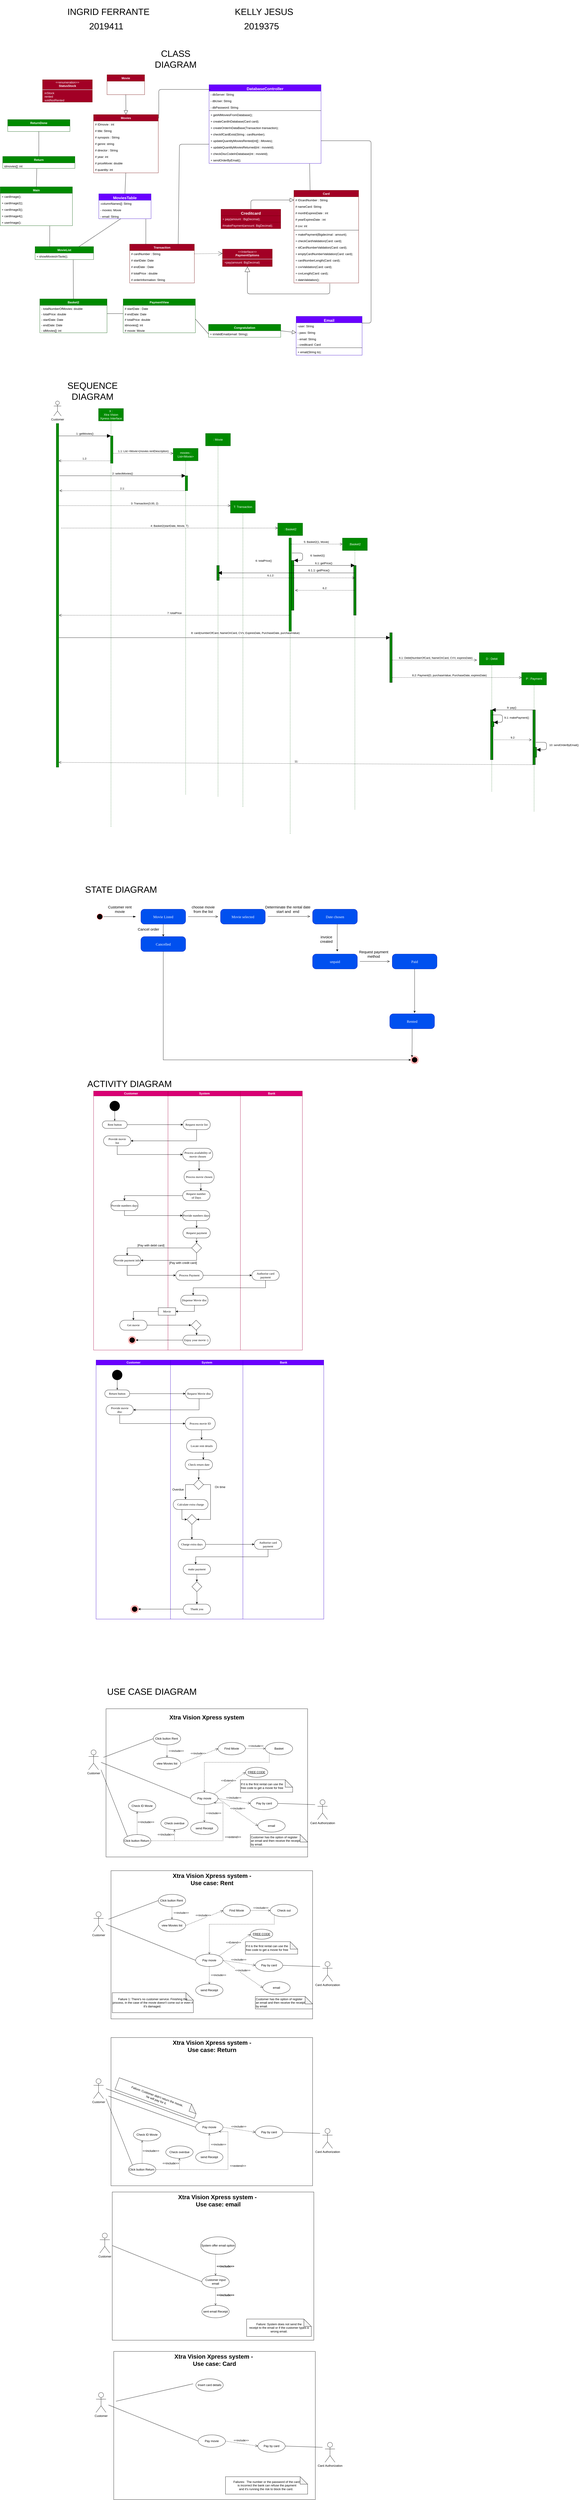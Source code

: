 <mxfile version="14.6.13" type="device"><diagram id="C5RBs43oDa-KdzZeNtuy" name="Page-1"><mxGraphModel dx="15807" dy="16000" grid="1" gridSize="10" guides="1" tooltips="1" connect="1" arrows="1" fold="1" page="1" pageScale="1" pageWidth="827" pageHeight="1169" math="0" shadow="0"><root><mxCell id="WIyWlLk6GJQsqaUBKTNV-0"/><mxCell id="WIyWlLk6GJQsqaUBKTNV-1" parent="WIyWlLk6GJQsqaUBKTNV-0"/><mxCell id="IXVNlRHe_7cUfn3HyGlC-0" value="Customer" style="shape=umlActor;verticalLabelPosition=bottom;verticalAlign=top;html=1;outlineConnect=0;" parent="WIyWlLk6GJQsqaUBKTNV-1" vertex="1"><mxGeometry x="30" y="2090" width="30" height="60" as="geometry"/></mxCell><mxCell id="IXVNlRHe_7cUfn3HyGlC-1" value="" style="rounded=0;whiteSpace=wrap;html=1;fillColor=#008a00;strokeColor=#005700;fontColor=#ffffff;" parent="WIyWlLk6GJQsqaUBKTNV-1" vertex="1"><mxGeometry x="40" y="2180" width="10" height="1380" as="geometry"/></mxCell><mxCell id="IXVNlRHe_7cUfn3HyGlC-2" value="X :&lt;br&gt;Xtra Vision Xpress Interface" style="shape=umlLifeline;perimeter=lifelinePerimeter;whiteSpace=wrap;html=1;container=1;collapsible=0;recursiveResize=0;outlineConnect=0;size=50;fillColor=#008a00;strokeColor=#005700;fontColor=#ffffff;" parent="WIyWlLk6GJQsqaUBKTNV-1" vertex="1"><mxGeometry x="210" y="2120" width="100" height="1680" as="geometry"/></mxCell><mxCell id="IXVNlRHe_7cUfn3HyGlC-3" value="" style="rounded=0;whiteSpace=wrap;html=1;fillColor=#008a00;strokeColor=#005700;fontColor=#ffffff;" parent="IXVNlRHe_7cUfn3HyGlC-2" vertex="1"><mxGeometry x="48" y="110" width="10" height="110" as="geometry"/></mxCell><mxCell id="IXVNlRHe_7cUfn3HyGlC-4" value="1: getMovies()" style="verticalAlign=bottom;endArrow=block;shadow=0;strokeWidth=1;endSize=13;" parent="WIyWlLk6GJQsqaUBKTNV-1" target="IXVNlRHe_7cUfn3HyGlC-2" edge="1"><mxGeometry relative="1" as="geometry"><mxPoint x="50" y="2230" as="sourcePoint"/><mxPoint x="220" y="2230" as="targetPoint"/></mxGeometry></mxCell><mxCell id="IXVNlRHe_7cUfn3HyGlC-5" value="1.2:" style="verticalAlign=bottom;endArrow=open;dashed=1;endSize=8;shadow=0;strokeWidth=1;" parent="WIyWlLk6GJQsqaUBKTNV-1" source="IXVNlRHe_7cUfn3HyGlC-2" edge="1"><mxGeometry relative="1" as="geometry"><mxPoint x="50" y="2330" as="targetPoint"/><mxPoint x="220" y="2330" as="sourcePoint"/></mxGeometry></mxCell><mxCell id="IXVNlRHe_7cUfn3HyGlC-6" value="1.1: List &lt;Movie&gt;(movies rentDescription)" style="verticalAlign=bottom;endArrow=open;dashed=1;endSize=8;exitX=1;exitY=0.95;shadow=0;strokeWidth=1;" parent="WIyWlLk6GJQsqaUBKTNV-1" edge="1"><mxGeometry relative="1" as="geometry"><mxPoint x="510" y="2300" as="targetPoint"/><mxPoint x="270" y="2300" as="sourcePoint"/></mxGeometry></mxCell><mxCell id="IXVNlRHe_7cUfn3HyGlC-7" value="movies :&lt;br&gt;List&amp;lt;Movie&amp;gt;" style="shape=umlLifeline;perimeter=lifelinePerimeter;whiteSpace=wrap;html=1;container=1;collapsible=0;recursiveResize=0;outlineConnect=0;size=50;fillColor=#008a00;strokeColor=#005700;fontColor=#ffffff;" parent="WIyWlLk6GJQsqaUBKTNV-1" vertex="1"><mxGeometry x="510" y="2280" width="100" height="1390" as="geometry"/></mxCell><mxCell id="IXVNlRHe_7cUfn3HyGlC-8" value="" style="rounded=0;whiteSpace=wrap;html=1;fillColor=#008a00;strokeColor=#005700;fontColor=#ffffff;" parent="IXVNlRHe_7cUfn3HyGlC-7" vertex="1"><mxGeometry x="48" y="110" width="10" height="60" as="geometry"/></mxCell><mxCell id="IXVNlRHe_7cUfn3HyGlC-9" value="2: selectMovies()" style="verticalAlign=bottom;endArrow=block;shadow=0;strokeWidth=1;endSize=13;" parent="WIyWlLk6GJQsqaUBKTNV-1" edge="1"><mxGeometry relative="1" as="geometry"><mxPoint x="53" y="2390" as="sourcePoint"/><mxPoint x="559.5" y="2390" as="targetPoint"/></mxGeometry></mxCell><mxCell id="IXVNlRHe_7cUfn3HyGlC-10" value="2.1:" style="verticalAlign=bottom;endArrow=open;dashed=1;endSize=8;shadow=0;strokeWidth=1;" parent="WIyWlLk6GJQsqaUBKTNV-1" edge="1"><mxGeometry relative="1" as="geometry"><mxPoint x="53" y="2450" as="targetPoint"/><mxPoint x="559.5" y="2450" as="sourcePoint"/></mxGeometry></mxCell><mxCell id="IXVNlRHe_7cUfn3HyGlC-11" value="3: Transaction(3.00, 2)" style="verticalAlign=bottom;endArrow=open;dashed=1;endSize=8;exitX=1;exitY=0.95;shadow=0;strokeWidth=1;" parent="WIyWlLk6GJQsqaUBKTNV-1" edge="1"><mxGeometry relative="1" as="geometry"><mxPoint x="740" y="2510" as="targetPoint"/><mxPoint x="50" y="2510" as="sourcePoint"/></mxGeometry></mxCell><mxCell id="IXVNlRHe_7cUfn3HyGlC-12" value="T: Transaction" style="shape=umlLifeline;perimeter=lifelinePerimeter;whiteSpace=wrap;html=1;container=1;collapsible=0;recursiveResize=0;outlineConnect=0;size=50;fillColor=#008a00;strokeColor=#005700;fontColor=#ffffff;" parent="WIyWlLk6GJQsqaUBKTNV-1" vertex="1"><mxGeometry x="740" y="2490" width="100" height="1230" as="geometry"/></mxCell><mxCell id="IXVNlRHe_7cUfn3HyGlC-13" value="4: Basket2(startDate, Movie, T)" style="verticalAlign=bottom;endArrow=open;dashed=1;endSize=8;exitX=1;exitY=0.95;shadow=0;strokeWidth=1;" parent="WIyWlLk6GJQsqaUBKTNV-1" edge="1"><mxGeometry relative="1" as="geometry"><mxPoint x="930" y="2600" as="targetPoint"/><mxPoint x="60" y="2600" as="sourcePoint"/></mxGeometry></mxCell><mxCell id="IXVNlRHe_7cUfn3HyGlC-14" value=": Basket2" style="shape=umlLifeline;perimeter=lifelinePerimeter;whiteSpace=wrap;html=1;container=1;collapsible=0;recursiveResize=0;outlineConnect=0;size=50;fillColor=#008a00;strokeColor=#005700;fontColor=#ffffff;" parent="WIyWlLk6GJQsqaUBKTNV-1" vertex="1"><mxGeometry x="930" y="2580" width="100" height="1250" as="geometry"/></mxCell><mxCell id="IXVNlRHe_7cUfn3HyGlC-15" value="" style="rounded=0;whiteSpace=wrap;html=1;fillColor=#008a00;strokeColor=#005700;fontColor=#ffffff;" parent="IXVNlRHe_7cUfn3HyGlC-14" vertex="1"><mxGeometry x="45" y="60" width="10" height="380" as="geometry"/></mxCell><mxCell id="IXVNlRHe_7cUfn3HyGlC-16" value="" style="rounded=0;whiteSpace=wrap;html=1;fillColor=#008a00;fontColor=#ffffff;" parent="IXVNlRHe_7cUfn3HyGlC-14" vertex="1"><mxGeometry x="55" y="150" width="10" height="200" as="geometry"/></mxCell><mxCell id="IXVNlRHe_7cUfn3HyGlC-17" value=": Movie" style="shape=umlLifeline;perimeter=lifelinePerimeter;whiteSpace=wrap;html=1;container=1;collapsible=0;recursiveResize=0;outlineConnect=0;size=50;fillColor=#008a00;strokeColor=#005700;fontColor=#ffffff;" parent="WIyWlLk6GJQsqaUBKTNV-1" vertex="1"><mxGeometry x="640" y="2220" width="100" height="1460" as="geometry"/></mxCell><mxCell id="IXVNlRHe_7cUfn3HyGlC-18" value="" style="rounded=0;whiteSpace=wrap;html=1;fillColor=#008a00;fontColor=#ffffff;" parent="IXVNlRHe_7cUfn3HyGlC-17" vertex="1"><mxGeometry x="45" y="530" width="10" height="60" as="geometry"/></mxCell><mxCell id="IXVNlRHe_7cUfn3HyGlC-19" value=":Basket2" style="shape=umlLifeline;perimeter=lifelinePerimeter;whiteSpace=wrap;html=1;container=1;collapsible=0;recursiveResize=0;outlineConnect=0;size=50;fillColor=#008a00;strokeColor=#005700;fontColor=#ffffff;" parent="WIyWlLk6GJQsqaUBKTNV-1" vertex="1"><mxGeometry x="1190" y="2640" width="100" height="1090" as="geometry"/></mxCell><mxCell id="IXVNlRHe_7cUfn3HyGlC-20" value="" style="rounded=0;whiteSpace=wrap;html=1;fillColor=#008a00;fontColor=#ffffff;" parent="IXVNlRHe_7cUfn3HyGlC-19" vertex="1"><mxGeometry x="45" y="110" width="10" height="200" as="geometry"/></mxCell><mxCell id="IXVNlRHe_7cUfn3HyGlC-21" value="5: Basket2(1, Movie)" style="verticalAlign=bottom;endArrow=open;dashed=1;endSize=8;shadow=0;strokeWidth=1;" parent="WIyWlLk6GJQsqaUBKTNV-1" source="IXVNlRHe_7cUfn3HyGlC-14" edge="1"><mxGeometry relative="1" as="geometry"><mxPoint x="1190" y="2664.41" as="targetPoint"/><mxPoint x="1030" y="2664.41" as="sourcePoint"/></mxGeometry></mxCell><mxCell id="IXVNlRHe_7cUfn3HyGlC-22" value="6: totalPrice()" style="verticalAlign=bottom;endArrow=none;shadow=0;strokeWidth=1;endSize=13;endFill=0;startArrow=block;startFill=1;startSize=13;" parent="WIyWlLk6GJQsqaUBKTNV-1" target="IXVNlRHe_7cUfn3HyGlC-19" edge="1"><mxGeometry x="-0.332" y="40" relative="1" as="geometry"><mxPoint x="690" y="2780" as="sourcePoint"/><mxPoint x="1200" y="2780" as="targetPoint"/><Array as="points"><mxPoint x="730" y="2780"/></Array><mxPoint as="offset"/></mxGeometry></mxCell><mxCell id="IXVNlRHe_7cUfn3HyGlC-23" value="6: basket2()" style="verticalAlign=bottom;endArrow=block;shadow=0;strokeWidth=1;endSize=13;entryX=1;entryY=0;entryDx=0;entryDy=0;" parent="WIyWlLk6GJQsqaUBKTNV-1" target="IXVNlRHe_7cUfn3HyGlC-16" edge="1"><mxGeometry x="0.167" y="60" relative="1" as="geometry"><mxPoint x="987" y="2700" as="sourcePoint"/><mxPoint x="1040" y="2720" as="targetPoint"/><mxPoint y="-1" as="offset"/><Array as="points"><mxPoint x="1030" y="2700"/><mxPoint x="1030" y="2730"/></Array></mxGeometry></mxCell><mxCell id="IXVNlRHe_7cUfn3HyGlC-24" value="6.1.1: getPrice()" style="text;html=1;align=center;verticalAlign=middle;resizable=0;points=[];autosize=1;strokeColor=none;" parent="WIyWlLk6GJQsqaUBKTNV-1" vertex="1"><mxGeometry x="1045" y="2760" width="100" height="20" as="geometry"/></mxCell><mxCell id="IXVNlRHe_7cUfn3HyGlC-25" value="6.1.2:" style="verticalAlign=bottom;endArrow=open;dashed=1;endSize=8;shadow=0;strokeWidth=1;" parent="WIyWlLk6GJQsqaUBKTNV-1" target="IXVNlRHe_7cUfn3HyGlC-19" edge="1"><mxGeometry x="-0.225" y="1" relative="1" as="geometry"><mxPoint x="1400" y="2800" as="targetPoint"/><mxPoint x="690" y="2800" as="sourcePoint"/><mxPoint x="-1" as="offset"/></mxGeometry></mxCell><mxCell id="IXVNlRHe_7cUfn3HyGlC-26" value="6.1: getPrice()" style="verticalAlign=bottom;endArrow=block;shadow=0;strokeWidth=1;endSize=13;" parent="WIyWlLk6GJQsqaUBKTNV-1" target="IXVNlRHe_7cUfn3HyGlC-19" edge="1"><mxGeometry relative="1" as="geometry"><mxPoint x="990.25" y="2750" as="sourcePoint"/><mxPoint x="1199.75" y="2750" as="targetPoint"/></mxGeometry></mxCell><mxCell id="IXVNlRHe_7cUfn3HyGlC-27" value="6.2:" style="verticalAlign=bottom;endArrow=open;dashed=1;endSize=8;shadow=0;strokeWidth=1;" parent="WIyWlLk6GJQsqaUBKTNV-1" edge="1"><mxGeometry relative="1" as="geometry"><mxPoint x="1000" y="2850" as="targetPoint"/><mxPoint x="1239.5" y="2850" as="sourcePoint"/></mxGeometry></mxCell><mxCell id="IXVNlRHe_7cUfn3HyGlC-28" value="7: totalPrice" style="verticalAlign=bottom;endArrow=open;dashed=1;endSize=8;shadow=0;strokeWidth=1;" parent="WIyWlLk6GJQsqaUBKTNV-1" edge="1"><mxGeometry relative="1" as="geometry"><mxPoint x="51" y="2950" as="targetPoint"/><mxPoint x="979.5" y="2950" as="sourcePoint"/></mxGeometry></mxCell><mxCell id="IXVNlRHe_7cUfn3HyGlC-29" value="8: card(numberOfCard, NameOnCard, CVV, ExpiresDate, PurchaseDate, purchaseValue)" style="verticalAlign=bottom;endArrow=block;shadow=0;strokeWidth=1;endSize=13;" parent="WIyWlLk6GJQsqaUBKTNV-1" edge="1"><mxGeometry x="0.127" y="10" relative="1" as="geometry"><mxPoint x="50" y="3040" as="sourcePoint"/><mxPoint x="1381.176" y="3040" as="targetPoint"/><mxPoint as="offset"/></mxGeometry></mxCell><mxCell id="IXVNlRHe_7cUfn3HyGlC-30" value="" style="rounded=0;whiteSpace=wrap;html=1;fillColor=#008a00;fontColor=#ffffff;" parent="WIyWlLk6GJQsqaUBKTNV-1" vertex="1"><mxGeometry x="1380" y="3020" width="10" height="200" as="geometry"/></mxCell><mxCell id="IXVNlRHe_7cUfn3HyGlC-31" value="8.1: Debit(NumberOfCard, NameOnCard, CVV, expiresDate)" style="verticalAlign=bottom;endArrow=open;dashed=1;endSize=8;shadow=0;strokeWidth=1;" parent="WIyWlLk6GJQsqaUBKTNV-1" edge="1"><mxGeometry x="0.03" relative="1" as="geometry"><mxPoint x="1730" y="3130" as="targetPoint"/><mxPoint x="1390" y="3130" as="sourcePoint"/><mxPoint as="offset"/><Array as="points"><mxPoint x="1560" y="3130"/></Array></mxGeometry></mxCell><mxCell id="IXVNlRHe_7cUfn3HyGlC-32" value="D : Debit" style="shape=umlLifeline;perimeter=lifelinePerimeter;whiteSpace=wrap;html=1;container=1;collapsible=0;recursiveResize=0;outlineConnect=0;size=50;fillColor=#008a00;strokeColor=#005700;fontColor=#ffffff;" parent="WIyWlLk6GJQsqaUBKTNV-1" vertex="1"><mxGeometry x="1740" y="3100" width="100" height="560" as="geometry"/></mxCell><mxCell id="IXVNlRHe_7cUfn3HyGlC-33" value="" style="rounded=0;whiteSpace=wrap;html=1;fillColor=#008a00;fontColor=#ffffff;" parent="IXVNlRHe_7cUfn3HyGlC-32" vertex="1"><mxGeometry x="45" y="230" width="10" height="200" as="geometry"/></mxCell><mxCell id="IXVNlRHe_7cUfn3HyGlC-34" value="" style="rounded=0;whiteSpace=wrap;html=1;fillColor=#008a00;fontColor=#ffffff;" parent="IXVNlRHe_7cUfn3HyGlC-32" vertex="1"><mxGeometry x="49" y="277" width="10" height="20" as="geometry"/></mxCell><mxCell id="IXVNlRHe_7cUfn3HyGlC-35" value="8.2: Payment(D, purchaseValue, PurchaseDate, expiresDate)" style="verticalAlign=bottom;endArrow=open;dashed=1;endSize=8;shadow=0;strokeWidth=1;" parent="WIyWlLk6GJQsqaUBKTNV-1" edge="1"><mxGeometry x="-0.115" relative="1" as="geometry"><mxPoint x="1910" y="3200" as="targetPoint"/><mxPoint x="1390" y="3200" as="sourcePoint"/><mxPoint as="offset"/><Array as="points"><mxPoint x="1560" y="3200"/></Array></mxGeometry></mxCell><mxCell id="IXVNlRHe_7cUfn3HyGlC-36" value="P : Payment" style="shape=umlLifeline;perimeter=lifelinePerimeter;whiteSpace=wrap;html=1;container=1;collapsible=0;recursiveResize=0;outlineConnect=0;size=50;fillColor=#008a00;strokeColor=#005700;fontColor=#ffffff;" parent="WIyWlLk6GJQsqaUBKTNV-1" vertex="1"><mxGeometry x="1910" y="3180" width="100" height="560" as="geometry"/></mxCell><mxCell id="IXVNlRHe_7cUfn3HyGlC-37" value="" style="rounded=0;whiteSpace=wrap;html=1;fillColor=#008a00;fontColor=#ffffff;" parent="IXVNlRHe_7cUfn3HyGlC-36" vertex="1"><mxGeometry x="45" y="150" width="10" height="220" as="geometry"/></mxCell><mxCell id="IXVNlRHe_7cUfn3HyGlC-38" value="9.1: makePayment()" style="verticalAlign=bottom;endArrow=block;shadow=0;strokeWidth=1;endSize=13;entryX=1;entryY=0;entryDx=0;entryDy=0;" parent="WIyWlLk6GJQsqaUBKTNV-1" edge="1"><mxGeometry x="0.167" y="57" relative="1" as="geometry"><mxPoint x="1790" y="3350" as="sourcePoint"/><mxPoint x="1798" y="3380" as="targetPoint"/><mxPoint as="offset"/><Array as="points"><mxPoint x="1833" y="3350"/><mxPoint x="1833" y="3380"/></Array></mxGeometry></mxCell><mxCell id="IXVNlRHe_7cUfn3HyGlC-39" value="9: pay()" style="verticalAlign=bottom;endArrow=none;shadow=0;strokeWidth=1;endSize=13;endFill=0;startArrow=block;startFill=1;startSize=13;" parent="WIyWlLk6GJQsqaUBKTNV-1" edge="1"><mxGeometry x="-0.059" relative="1" as="geometry"><mxPoint x="1790" y="3330" as="sourcePoint"/><mxPoint x="1960" y="3330" as="targetPoint"/><Array as="points"><mxPoint x="1830" y="3330"/></Array><mxPoint as="offset"/></mxGeometry></mxCell><mxCell id="IXVNlRHe_7cUfn3HyGlC-40" value="9.2:" style="verticalAlign=bottom;endArrow=open;dashed=1;endSize=8;shadow=0;strokeWidth=1;" parent="WIyWlLk6GJQsqaUBKTNV-1" edge="1"><mxGeometry relative="1" as="geometry"><mxPoint x="1950" y="3450" as="targetPoint"/><mxPoint x="1800" y="3450" as="sourcePoint"/></mxGeometry></mxCell><mxCell id="IXVNlRHe_7cUfn3HyGlC-41" value="10: sendOrderByEmail()" style="verticalAlign=bottom;endArrow=block;shadow=0;strokeWidth=1;endSize=13;entryX=1;entryY=0.25;entryDx=0;entryDy=0;" parent="WIyWlLk6GJQsqaUBKTNV-1" target="IXVNlRHe_7cUfn3HyGlC-42" edge="1"><mxGeometry x="0.115" y="70" relative="1" as="geometry"><mxPoint x="1967" y="3460" as="sourcePoint"/><mxPoint x="1975" y="3490" as="targetPoint"/><mxPoint as="offset"/><Array as="points"><mxPoint x="2010" y="3460"/><mxPoint x="2010" y="3490"/></Array></mxGeometry></mxCell><mxCell id="IXVNlRHe_7cUfn3HyGlC-42" value="" style="rounded=0;whiteSpace=wrap;html=1;fillColor=#008a00;fontColor=#ffffff;" parent="WIyWlLk6GJQsqaUBKTNV-1" vertex="1"><mxGeometry x="1960" y="3480" width="10" height="40" as="geometry"/></mxCell><mxCell id="IXVNlRHe_7cUfn3HyGlC-43" value="11:" style="verticalAlign=bottom;endArrow=open;dashed=1;endSize=8;shadow=0;strokeWidth=1;entryX=1;entryY=0.986;entryDx=0;entryDy=0;entryPerimeter=0;" parent="WIyWlLk6GJQsqaUBKTNV-1" target="IXVNlRHe_7cUfn3HyGlC-1" edge="1"><mxGeometry relative="1" as="geometry"><mxPoint x="77.5" y="3540" as="targetPoint"/><mxPoint x="1960" y="3550" as="sourcePoint"/></mxGeometry></mxCell><mxCell id="AT4Q9lkTKG0A6JgeHbnd-27" style="edgeStyle=orthogonalEdgeStyle;rounded=0;orthogonalLoop=1;jettySize=auto;html=1;exitX=0.5;exitY=1;exitDx=0;exitDy=0;entryX=0.5;entryY=0;entryDx=0;entryDy=0;fontSize=15;strokeColor=#000000;" parent="WIyWlLk6GJQsqaUBKTNV-1" source="AT4Q9lkTKG0A6JgeHbnd-28" target="AT4Q9lkTKG0A6JgeHbnd-51" edge="1"><mxGeometry relative="1" as="geometry"/></mxCell><mxCell id="AT4Q9lkTKG0A6JgeHbnd-28" value="Movie Listed" style="rounded=1;whiteSpace=wrap;html=1;arcSize=24;fillColor=#0050ef;strokeColor=#001DBC;shadow=0;comic=0;labelBackgroundColor=none;fontFamily=Verdana;fontSize=15;fontColor=#ffffff;align=center;" parent="WIyWlLk6GJQsqaUBKTNV-1" vertex="1"><mxGeometry x="380" y="4130" width="180" height="60" as="geometry"/></mxCell><mxCell id="AT4Q9lkTKG0A6JgeHbnd-29" value="" style="ellipse;html=1;shape=startState;fillColor=#000000;rounded=1;shadow=0;comic=0;labelBackgroundColor=none;fontFamily=Verdana;fontSize=15;fontColor=#000000;align=center;direction=south;strokeColor=#FF0000;" parent="WIyWlLk6GJQsqaUBKTNV-1" vertex="1"><mxGeometry x="200" y="4145" width="30" height="30" as="geometry"/></mxCell><mxCell id="AT4Q9lkTKG0A6JgeHbnd-30" style="edgeStyle=orthogonalEdgeStyle;html=1;labelBackgroundColor=none;endArrow=blockThin;endSize=8;fontFamily=Verdana;fontSize=15;align=left;fillColor=#fa6800;endFill=1;" parent="WIyWlLk6GJQsqaUBKTNV-1" source="AT4Q9lkTKG0A6JgeHbnd-29" edge="1"><mxGeometry relative="1" as="geometry"><mxPoint x="360" y="4160" as="targetPoint"/></mxGeometry></mxCell><mxCell id="AT4Q9lkTKG0A6JgeHbnd-31" value="Customer rent &lt;br&gt;movie" style="text;html=1;align=center;verticalAlign=middle;resizable=0;points=[];autosize=1;strokeColor=none;fontSize=15;" parent="WIyWlLk6GJQsqaUBKTNV-1" vertex="1"><mxGeometry x="240" y="4110" width="110" height="40" as="geometry"/></mxCell><mxCell id="AT4Q9lkTKG0A6JgeHbnd-32" style="edgeStyle=orthogonalEdgeStyle;html=1;labelBackgroundColor=none;endArrow=open;endSize=8;fontFamily=Verdana;fontSize=15;align=left;fillColor=#647687;" parent="WIyWlLk6GJQsqaUBKTNV-1" edge="1"><mxGeometry relative="1" as="geometry"><mxPoint x="690" y="4160" as="targetPoint"/><mxPoint x="570" y="4160" as="sourcePoint"/></mxGeometry></mxCell><mxCell id="AT4Q9lkTKG0A6JgeHbnd-33" value="choose movie&lt;br&gt;from the list" style="text;html=1;align=center;verticalAlign=middle;resizable=0;points=[];autosize=1;strokeColor=none;fontSize=15;" parent="WIyWlLk6GJQsqaUBKTNV-1" vertex="1"><mxGeometry x="575" y="4110" width="110" height="40" as="geometry"/></mxCell><mxCell id="AT4Q9lkTKG0A6JgeHbnd-35" value="Movie selected" style="rounded=1;whiteSpace=wrap;html=1;arcSize=24;fillColor=#0050ef;strokeColor=#001DBC;shadow=0;comic=0;labelBackgroundColor=none;fontFamily=Verdana;fontSize=15;fontColor=#ffffff;align=center;" parent="WIyWlLk6GJQsqaUBKTNV-1" vertex="1"><mxGeometry x="700" y="4130" width="180" height="60" as="geometry"/></mxCell><mxCell id="AT4Q9lkTKG0A6JgeHbnd-36" value="invoice&lt;br&gt;created" style="text;html=1;align=center;verticalAlign=middle;resizable=0;points=[];autosize=1;strokeColor=none;fontSize=15;" parent="WIyWlLk6GJQsqaUBKTNV-1" vertex="1"><mxGeometry x="1090" y="4230" width="70" height="40" as="geometry"/></mxCell><mxCell id="AT4Q9lkTKG0A6JgeHbnd-37" value="unpaid" style="rounded=1;whiteSpace=wrap;html=1;arcSize=24;fillColor=#0050ef;strokeColor=#001DBC;shadow=0;comic=0;labelBackgroundColor=none;fontFamily=Verdana;fontSize=15;fontColor=#ffffff;align=center;" parent="WIyWlLk6GJQsqaUBKTNV-1" vertex="1"><mxGeometry x="1070" y="4310" width="180" height="60" as="geometry"/></mxCell><mxCell id="AT4Q9lkTKG0A6JgeHbnd-38" value="Request payment&lt;br&gt;method" style="text;html=1;align=center;verticalAlign=middle;resizable=0;points=[];autosize=1;strokeColor=none;fontSize=15;" parent="WIyWlLk6GJQsqaUBKTNV-1" vertex="1"><mxGeometry x="1250" y="4290" width="130" height="40" as="geometry"/></mxCell><mxCell id="AT4Q9lkTKG0A6JgeHbnd-39" style="edgeStyle=orthogonalEdgeStyle;rounded=0;orthogonalLoop=1;jettySize=auto;html=1;exitX=0.5;exitY=1;exitDx=0;exitDy=0;fontSize=15;entryX=0.553;entryY=-0.055;entryDx=0;entryDy=0;entryPerimeter=0;" parent="WIyWlLk6GJQsqaUBKTNV-1" source="AT4Q9lkTKG0A6JgeHbnd-40" target="AT4Q9lkTKG0A6JgeHbnd-43" edge="1"><mxGeometry relative="1" as="geometry"><mxPoint x="1470.143" y="4540" as="targetPoint"/><Array as="points"><mxPoint x="1480" y="4540"/></Array></mxGeometry></mxCell><mxCell id="AT4Q9lkTKG0A6JgeHbnd-40" value="Paid" style="rounded=1;whiteSpace=wrap;html=1;arcSize=24;fillColor=#0050ef;strokeColor=#001DBC;shadow=0;comic=0;labelBackgroundColor=none;fontFamily=Verdana;fontSize=15;fontColor=#ffffff;align=center;" parent="WIyWlLk6GJQsqaUBKTNV-1" vertex="1"><mxGeometry x="1390" y="4310" width="180" height="60" as="geometry"/></mxCell><mxCell id="AT4Q9lkTKG0A6JgeHbnd-41" style="edgeStyle=orthogonalEdgeStyle;html=1;labelBackgroundColor=none;endArrow=open;endSize=8;fontFamily=Verdana;fontSize=15;align=left;fillColor=#fa6800;" parent="WIyWlLk6GJQsqaUBKTNV-1" edge="1"><mxGeometry relative="1" as="geometry"><mxPoint x="1380" y="4339.71" as="targetPoint"/><mxPoint x="1260" y="4339.71" as="sourcePoint"/></mxGeometry></mxCell><mxCell id="AT4Q9lkTKG0A6JgeHbnd-42" style="edgeStyle=orthogonalEdgeStyle;rounded=0;orthogonalLoop=1;jettySize=auto;html=1;exitX=0.5;exitY=1;exitDx=0;exitDy=0;entryX=0;entryY=0;entryDx=0;entryDy=0;fontSize=15;strokeColor=#000000;" parent="WIyWlLk6GJQsqaUBKTNV-1" source="AT4Q9lkTKG0A6JgeHbnd-43" target="AT4Q9lkTKG0A6JgeHbnd-52" edge="1"><mxGeometry relative="1" as="geometry"/></mxCell><mxCell id="AT4Q9lkTKG0A6JgeHbnd-43" value="Rented" style="rounded=1;whiteSpace=wrap;html=1;arcSize=24;fillColor=#0050ef;strokeColor=#001DBC;shadow=0;comic=0;labelBackgroundColor=none;fontFamily=Verdana;fontSize=15;fontColor=#ffffff;align=center;" parent="WIyWlLk6GJQsqaUBKTNV-1" vertex="1"><mxGeometry x="1380" y="4550" width="180" height="60" as="geometry"/></mxCell><mxCell id="AT4Q9lkTKG0A6JgeHbnd-44" style="edgeStyle=orthogonalEdgeStyle;html=1;labelBackgroundColor=none;endArrow=open;endSize=8;fontFamily=Verdana;fontSize=15;align=left;fillColor=#647687;" parent="WIyWlLk6GJQsqaUBKTNV-1" edge="1"><mxGeometry relative="1" as="geometry"><mxPoint x="1060" y="4159.29" as="targetPoint"/><mxPoint x="890" y="4159" as="sourcePoint"/><Array as="points"><mxPoint x="1030" y="4159"/><mxPoint x="1030" y="4159"/></Array></mxGeometry></mxCell><mxCell id="AT4Q9lkTKG0A6JgeHbnd-45" value="Date chosen" style="rounded=1;whiteSpace=wrap;html=1;arcSize=24;fillColor=#0050ef;strokeColor=#001DBC;shadow=0;comic=0;labelBackgroundColor=none;fontFamily=Verdana;fontSize=15;fontColor=#ffffff;align=center;" parent="WIyWlLk6GJQsqaUBKTNV-1" vertex="1"><mxGeometry x="1070" y="4130" width="180" height="60" as="geometry"/></mxCell><mxCell id="AT4Q9lkTKG0A6JgeHbnd-46" value="Determinate the rental date&lt;br&gt;&amp;nbsp;start&amp;nbsp;and &amp;nbsp;end&amp;nbsp;" style="text;html=1;align=center;verticalAlign=middle;resizable=0;points=[];autosize=1;strokeColor=none;fontSize=15;" parent="WIyWlLk6GJQsqaUBKTNV-1" vertex="1"><mxGeometry x="870" y="4110" width="200" height="40" as="geometry"/></mxCell><mxCell id="AT4Q9lkTKG0A6JgeHbnd-47" style="edgeStyle=orthogonalEdgeStyle;rounded=0;orthogonalLoop=1;jettySize=auto;html=1;exitX=0.5;exitY=1;exitDx=0;exitDy=0;fontSize=15;fillColor=#fa6800;" parent="WIyWlLk6GJQsqaUBKTNV-1" edge="1"><mxGeometry relative="1" as="geometry"><mxPoint x="1169" y="4300" as="targetPoint"/><mxPoint x="1169" y="4190" as="sourcePoint"/><Array as="points"><mxPoint x="1169" y="4280"/></Array></mxGeometry></mxCell><mxCell id="AT4Q9lkTKG0A6JgeHbnd-50" style="edgeStyle=orthogonalEdgeStyle;rounded=0;orthogonalLoop=1;jettySize=auto;html=1;exitX=0.5;exitY=1;exitDx=0;exitDy=0;entryX=0;entryY=0.5;entryDx=0;entryDy=0;fontSize=15;" parent="WIyWlLk6GJQsqaUBKTNV-1" source="AT4Q9lkTKG0A6JgeHbnd-51" target="AT4Q9lkTKG0A6JgeHbnd-52" edge="1"><mxGeometry relative="1" as="geometry"/></mxCell><mxCell id="AT4Q9lkTKG0A6JgeHbnd-51" value="Cancelled" style="rounded=1;whiteSpace=wrap;html=1;arcSize=24;fillColor=#0050ef;strokeColor=#001DBC;shadow=0;comic=0;labelBackgroundColor=none;fontFamily=Verdana;fontSize=15;fontColor=#ffffff;align=center;" parent="WIyWlLk6GJQsqaUBKTNV-1" vertex="1"><mxGeometry x="380" y="4240" width="180" height="60" as="geometry"/></mxCell><mxCell id="AT4Q9lkTKG0A6JgeHbnd-52" value="" style="ellipse;html=1;shape=endState;fillColor=#000000;strokeColor=#ff0000;fontSize=15;" parent="WIyWlLk6GJQsqaUBKTNV-1" vertex="1"><mxGeometry x="1465" y="4720" width="30" height="30" as="geometry"/></mxCell><mxCell id="AT4Q9lkTKG0A6JgeHbnd-53" value="Cancel order" style="text;html=1;align=center;verticalAlign=middle;resizable=0;points=[];autosize=1;strokeColor=none;fontSize=15;" parent="WIyWlLk6GJQsqaUBKTNV-1" vertex="1"><mxGeometry x="360" y="4200" width="100" height="20" as="geometry"/></mxCell><mxCell id="AT4Q9lkTKG0A6JgeHbnd-54" value="Customer" style="swimlane;html=1;startSize=20;fillColor=#d80073;strokeColor=#A50040;fontColor=#ffffff;" parent="WIyWlLk6GJQsqaUBKTNV-1" vertex="1"><mxGeometry x="190" y="4860" width="299" height="1040" as="geometry"/></mxCell><mxCell id="AT4Q9lkTKG0A6JgeHbnd-55" value="" style="ellipse;whiteSpace=wrap;html=1;rounded=0;shadow=0;comic=0;labelBackgroundColor=none;strokeWidth=1;fillColor=#000000;fontFamily=Verdana;fontSize=12;align=center;" parent="AT4Q9lkTKG0A6JgeHbnd-54" vertex="1"><mxGeometry x="65" y="40" width="40" height="40" as="geometry"/></mxCell><mxCell id="AT4Q9lkTKG0A6JgeHbnd-56" value="Rent button" style="rounded=1;whiteSpace=wrap;html=1;shadow=0;comic=0;labelBackgroundColor=none;strokeWidth=1;fontFamily=Verdana;fontSize=12;align=center;arcSize=50;" parent="AT4Q9lkTKG0A6JgeHbnd-54" vertex="1"><mxGeometry x="35" y="120" width="100" height="30" as="geometry"/></mxCell><mxCell id="AT4Q9lkTKG0A6JgeHbnd-57" style="edgeStyle=orthogonalEdgeStyle;rounded=0;html=1;labelBackgroundColor=none;startArrow=none;startFill=0;startSize=5;endArrow=classicThin;endFill=1;endSize=5;jettySize=auto;orthogonalLoop=1;strokeWidth=1;fontFamily=Verdana;fontSize=12" parent="AT4Q9lkTKG0A6JgeHbnd-54" source="AT4Q9lkTKG0A6JgeHbnd-55" target="AT4Q9lkTKG0A6JgeHbnd-56" edge="1"><mxGeometry relative="1" as="geometry"><Array as="points"><mxPoint x="85" y="125"/></Array></mxGeometry></mxCell><mxCell id="AT4Q9lkTKG0A6JgeHbnd-58" value="Provide movie&lt;br&gt;list" style="rounded=1;whiteSpace=wrap;html=1;shadow=0;comic=0;labelBackgroundColor=none;strokeWidth=1;fontFamily=Verdana;fontSize=12;align=center;arcSize=50;" parent="AT4Q9lkTKG0A6JgeHbnd-54" vertex="1"><mxGeometry x="40" y="180" width="110" height="40" as="geometry"/></mxCell><mxCell id="AT4Q9lkTKG0A6JgeHbnd-59" value="Provide numbers days" style="rounded=1;whiteSpace=wrap;html=1;shadow=0;comic=0;labelBackgroundColor=none;strokeWidth=1;fontFamily=Verdana;fontSize=12;align=center;arcSize=50;" parent="AT4Q9lkTKG0A6JgeHbnd-54" vertex="1"><mxGeometry x="69" y="440" width="110" height="40" as="geometry"/></mxCell><mxCell id="AT4Q9lkTKG0A6JgeHbnd-60" value="Provide payment info" style="rounded=1;whiteSpace=wrap;html=1;shadow=0;comic=0;labelBackgroundColor=none;strokeWidth=1;fontFamily=Verdana;fontSize=12;align=center;arcSize=50;" parent="AT4Q9lkTKG0A6JgeHbnd-54" vertex="1"><mxGeometry x="80" y="660" width="110" height="40" as="geometry"/></mxCell><mxCell id="AT4Q9lkTKG0A6JgeHbnd-61" value="[Pay with debit card]" style="text;html=1;align=center;verticalAlign=middle;resizable=0;points=[];autosize=1;strokeColor=none;" parent="AT4Q9lkTKG0A6JgeHbnd-54" vertex="1"><mxGeometry x="170" y="610" width="120" height="20" as="geometry"/></mxCell><mxCell id="AT4Q9lkTKG0A6JgeHbnd-62" value="Get movie" style="rounded=1;whiteSpace=wrap;html=1;shadow=0;comic=0;labelBackgroundColor=none;strokeWidth=1;fontFamily=Verdana;fontSize=12;align=center;arcSize=50;" parent="AT4Q9lkTKG0A6JgeHbnd-54" vertex="1"><mxGeometry x="105" y="920" width="110" height="40" as="geometry"/></mxCell><mxCell id="AT4Q9lkTKG0A6JgeHbnd-63" value="" style="ellipse;html=1;shape=endState;fillColor=#000000;strokeColor=#ff0000;" parent="AT4Q9lkTKG0A6JgeHbnd-54" vertex="1"><mxGeometry x="140" y="985" width="30" height="30" as="geometry"/></mxCell><mxCell id="AT4Q9lkTKG0A6JgeHbnd-64" value="System" style="swimlane;html=1;startSize=20;fillColor=#d80073;strokeColor=#A50040;fontColor=#ffffff;" parent="WIyWlLk6GJQsqaUBKTNV-1" vertex="1"><mxGeometry x="489" y="4860" width="291" height="1040" as="geometry"/></mxCell><mxCell id="AT4Q9lkTKG0A6JgeHbnd-65" value="Request movie list" style="rounded=1;whiteSpace=wrap;html=1;shadow=0;comic=0;labelBackgroundColor=none;strokeWidth=1;fontFamily=Verdana;fontSize=12;align=center;arcSize=50;" parent="AT4Q9lkTKG0A6JgeHbnd-64" vertex="1"><mxGeometry x="60" y="115" width="110" height="40" as="geometry"/></mxCell><mxCell id="AT4Q9lkTKG0A6JgeHbnd-66" style="edgeStyle=orthogonalEdgeStyle;rounded=0;orthogonalLoop=1;jettySize=auto;html=1;exitX=0.5;exitY=1;exitDx=0;exitDy=0;entryX=0.5;entryY=0;entryDx=0;entryDy=0;" parent="AT4Q9lkTKG0A6JgeHbnd-64" source="AT4Q9lkTKG0A6JgeHbnd-67" target="AT4Q9lkTKG0A6JgeHbnd-72" edge="1"><mxGeometry relative="1" as="geometry"><Array as="points"><mxPoint x="125" y="280"/></Array></mxGeometry></mxCell><mxCell id="AT4Q9lkTKG0A6JgeHbnd-67" value="Process availability of movie chosen" style="rounded=1;whiteSpace=wrap;html=1;shadow=0;comic=0;labelBackgroundColor=none;strokeWidth=1;fontFamily=Verdana;fontSize=12;align=center;arcSize=50;" parent="AT4Q9lkTKG0A6JgeHbnd-64" vertex="1"><mxGeometry x="59" y="230" width="121" height="50" as="geometry"/></mxCell><mxCell id="AT4Q9lkTKG0A6JgeHbnd-68" value="Request number&amp;nbsp;&lt;br&gt;of Days" style="rounded=1;whiteSpace=wrap;html=1;shadow=0;comic=0;labelBackgroundColor=none;strokeWidth=1;fontFamily=Verdana;fontSize=12;align=center;arcSize=50;" parent="AT4Q9lkTKG0A6JgeHbnd-64" vertex="1"><mxGeometry x="59" y="400" width="110" height="40" as="geometry"/></mxCell><mxCell id="AT4Q9lkTKG0A6JgeHbnd-69" style="edgeStyle=orthogonalEdgeStyle;rounded=0;orthogonalLoop=1;jettySize=auto;html=1;exitX=0.5;exitY=1;exitDx=0;exitDy=0;entryX=0.5;entryY=0;entryDx=0;entryDy=0;" parent="AT4Q9lkTKG0A6JgeHbnd-64" source="AT4Q9lkTKG0A6JgeHbnd-70" target="AT4Q9lkTKG0A6JgeHbnd-74" edge="1"><mxGeometry relative="1" as="geometry"/></mxCell><mxCell id="AT4Q9lkTKG0A6JgeHbnd-70" value="Provide numbers days" style="rounded=1;whiteSpace=wrap;html=1;shadow=0;comic=0;labelBackgroundColor=none;strokeWidth=1;fontFamily=Verdana;fontSize=12;align=center;arcSize=50;" parent="AT4Q9lkTKG0A6JgeHbnd-64" vertex="1"><mxGeometry x="58" y="480" width="110" height="40" as="geometry"/></mxCell><mxCell id="AT4Q9lkTKG0A6JgeHbnd-71" style="edgeStyle=orthogonalEdgeStyle;rounded=0;orthogonalLoop=1;jettySize=auto;html=1;exitX=0.5;exitY=1;exitDx=0;exitDy=0;entryX=0.664;entryY=0;entryDx=0;entryDy=0;entryPerimeter=0;" parent="AT4Q9lkTKG0A6JgeHbnd-64" source="AT4Q9lkTKG0A6JgeHbnd-72" target="AT4Q9lkTKG0A6JgeHbnd-68" edge="1"><mxGeometry relative="1" as="geometry"/></mxCell><mxCell id="AT4Q9lkTKG0A6JgeHbnd-72" value="Process&amp;nbsp;movie chosen" style="rounded=1;whiteSpace=wrap;html=1;shadow=0;comic=0;labelBackgroundColor=none;strokeWidth=1;fontFamily=Verdana;fontSize=12;align=center;arcSize=50;" parent="AT4Q9lkTKG0A6JgeHbnd-64" vertex="1"><mxGeometry x="64.5" y="320" width="121" height="50" as="geometry"/></mxCell><mxCell id="AT4Q9lkTKG0A6JgeHbnd-73" style="edgeStyle=orthogonalEdgeStyle;rounded=0;orthogonalLoop=1;jettySize=auto;html=1;exitX=0.5;exitY=1;exitDx=0;exitDy=0;entryX=0.5;entryY=0;entryDx=0;entryDy=0;" parent="AT4Q9lkTKG0A6JgeHbnd-64" source="AT4Q9lkTKG0A6JgeHbnd-74" target="AT4Q9lkTKG0A6JgeHbnd-76" edge="1"><mxGeometry relative="1" as="geometry"/></mxCell><mxCell id="AT4Q9lkTKG0A6JgeHbnd-74" value="Request payment" style="rounded=1;whiteSpace=wrap;html=1;shadow=0;comic=0;labelBackgroundColor=none;strokeWidth=1;fontFamily=Verdana;fontSize=12;align=center;arcSize=50;" parent="AT4Q9lkTKG0A6JgeHbnd-64" vertex="1"><mxGeometry x="60" y="550" width="110" height="40" as="geometry"/></mxCell><mxCell id="AT4Q9lkTKG0A6JgeHbnd-75" value="Process Payment" style="rounded=1;whiteSpace=wrap;html=1;shadow=0;comic=0;labelBackgroundColor=none;strokeWidth=1;fontFamily=Verdana;fontSize=12;align=center;arcSize=50;" parent="AT4Q9lkTKG0A6JgeHbnd-64" vertex="1"><mxGeometry x="31" y="720" width="110" height="40" as="geometry"/></mxCell><mxCell id="AT4Q9lkTKG0A6JgeHbnd-76" value="" style="rhombus;whiteSpace=wrap;html=1;" parent="AT4Q9lkTKG0A6JgeHbnd-64" vertex="1"><mxGeometry x="95" y="610" width="40" height="40" as="geometry"/></mxCell><mxCell id="AT4Q9lkTKG0A6JgeHbnd-77" value="[Pay with credit card]" style="text;html=1;align=center;verticalAlign=middle;resizable=0;points=[];autosize=1;strokeColor=none;" parent="AT4Q9lkTKG0A6JgeHbnd-64" vertex="1"><mxGeometry x="-5" y="680" width="130" height="20" as="geometry"/></mxCell><mxCell id="AT4Q9lkTKG0A6JgeHbnd-78" style="edgeStyle=orthogonalEdgeStyle;rounded=0;orthogonalLoop=1;jettySize=auto;html=1;exitX=0.5;exitY=1;exitDx=0;exitDy=0;entryX=1;entryY=0.5;entryDx=0;entryDy=0;" parent="AT4Q9lkTKG0A6JgeHbnd-64" source="AT4Q9lkTKG0A6JgeHbnd-79" target="AT4Q9lkTKG0A6JgeHbnd-80" edge="1"><mxGeometry relative="1" as="geometry"/></mxCell><mxCell id="AT4Q9lkTKG0A6JgeHbnd-79" value="Dispense Movie disc" style="rounded=1;whiteSpace=wrap;html=1;shadow=0;comic=0;labelBackgroundColor=none;strokeWidth=1;fontFamily=Verdana;fontSize=12;align=center;arcSize=50;" parent="AT4Q9lkTKG0A6JgeHbnd-64" vertex="1"><mxGeometry x="51" y="820" width="110" height="40" as="geometry"/></mxCell><mxCell id="AT4Q9lkTKG0A6JgeHbnd-80" value="Movie" style="rounded=0;whiteSpace=wrap;html=1;shadow=0;comic=0;labelBackgroundColor=none;strokeWidth=1;fontFamily=Verdana;fontSize=12;align=center;arcSize=50;" parent="AT4Q9lkTKG0A6JgeHbnd-64" vertex="1"><mxGeometry x="-39" y="870" width="70" height="30" as="geometry"/></mxCell><mxCell id="AT4Q9lkTKG0A6JgeHbnd-81" value="Enjoy your movie :)&amp;nbsp;" style="rounded=1;whiteSpace=wrap;html=1;shadow=0;comic=0;labelBackgroundColor=none;strokeWidth=1;fontFamily=Verdana;fontSize=12;align=center;arcSize=50;" parent="AT4Q9lkTKG0A6JgeHbnd-64" vertex="1"><mxGeometry x="60" y="980" width="110" height="40" as="geometry"/></mxCell><mxCell id="AT4Q9lkTKG0A6JgeHbnd-82" style="edgeStyle=orthogonalEdgeStyle;rounded=0;orthogonalLoop=1;jettySize=auto;html=1;exitX=0.5;exitY=1;exitDx=0;exitDy=0;entryX=0.5;entryY=0;entryDx=0;entryDy=0;" parent="AT4Q9lkTKG0A6JgeHbnd-64" source="AT4Q9lkTKG0A6JgeHbnd-83" target="AT4Q9lkTKG0A6JgeHbnd-81" edge="1"><mxGeometry relative="1" as="geometry"/></mxCell><mxCell id="AT4Q9lkTKG0A6JgeHbnd-83" value="" style="rhombus;whiteSpace=wrap;html=1;" parent="AT4Q9lkTKG0A6JgeHbnd-64" vertex="1"><mxGeometry x="93" y="920" width="40" height="40" as="geometry"/></mxCell><mxCell id="AT4Q9lkTKG0A6JgeHbnd-84" value="Bank" style="swimlane;html=1;startSize=20;fillColor=#d80073;strokeColor=#A50040;fontColor=#ffffff;" parent="WIyWlLk6GJQsqaUBKTNV-1" vertex="1"><mxGeometry x="780" y="4860" width="249" height="1040" as="geometry"/></mxCell><mxCell id="AT4Q9lkTKG0A6JgeHbnd-85" value="Authorise card payment" style="rounded=1;whiteSpace=wrap;html=1;shadow=0;comic=0;labelBackgroundColor=none;strokeWidth=1;fontFamily=Verdana;fontSize=12;align=center;arcSize=50;" parent="AT4Q9lkTKG0A6JgeHbnd-84" vertex="1"><mxGeometry x="46" y="720" width="110" height="40" as="geometry"/></mxCell><mxCell id="AT4Q9lkTKG0A6JgeHbnd-86" style="edgeStyle=orthogonalEdgeStyle;rounded=0;orthogonalLoop=1;jettySize=auto;html=1;entryX=0;entryY=0.5;entryDx=0;entryDy=0;" parent="WIyWlLk6GJQsqaUBKTNV-1" source="AT4Q9lkTKG0A6JgeHbnd-56" target="AT4Q9lkTKG0A6JgeHbnd-65" edge="1"><mxGeometry relative="1" as="geometry"><mxPoint x="650" y="4985" as="targetPoint"/></mxGeometry></mxCell><mxCell id="AT4Q9lkTKG0A6JgeHbnd-87" style="edgeStyle=orthogonalEdgeStyle;rounded=0;orthogonalLoop=1;jettySize=auto;html=1;exitX=0.5;exitY=1;exitDx=0;exitDy=0;entryX=1;entryY=0.5;entryDx=0;entryDy=0;" parent="WIyWlLk6GJQsqaUBKTNV-1" source="AT4Q9lkTKG0A6JgeHbnd-65" target="AT4Q9lkTKG0A6JgeHbnd-58" edge="1"><mxGeometry relative="1" as="geometry"/></mxCell><mxCell id="AT4Q9lkTKG0A6JgeHbnd-88" style="edgeStyle=orthogonalEdgeStyle;rounded=0;orthogonalLoop=1;jettySize=auto;html=1;exitX=0.5;exitY=1;exitDx=0;exitDy=0;entryX=0;entryY=0.5;entryDx=0;entryDy=0;" parent="WIyWlLk6GJQsqaUBKTNV-1" source="AT4Q9lkTKG0A6JgeHbnd-58" target="AT4Q9lkTKG0A6JgeHbnd-67" edge="1"><mxGeometry relative="1" as="geometry"/></mxCell><mxCell id="AT4Q9lkTKG0A6JgeHbnd-89" style="edgeStyle=orthogonalEdgeStyle;rounded=0;orthogonalLoop=1;jettySize=auto;html=1;exitX=0;exitY=0.5;exitDx=0;exitDy=0;entryX=0.5;entryY=0;entryDx=0;entryDy=0;" parent="WIyWlLk6GJQsqaUBKTNV-1" source="AT4Q9lkTKG0A6JgeHbnd-68" target="AT4Q9lkTKG0A6JgeHbnd-59" edge="1"><mxGeometry relative="1" as="geometry"/></mxCell><mxCell id="AT4Q9lkTKG0A6JgeHbnd-90" style="edgeStyle=orthogonalEdgeStyle;rounded=0;orthogonalLoop=1;jettySize=auto;html=1;exitX=0.5;exitY=1;exitDx=0;exitDy=0;entryX=0;entryY=0.5;entryDx=0;entryDy=0;" parent="WIyWlLk6GJQsqaUBKTNV-1" source="AT4Q9lkTKG0A6JgeHbnd-59" target="AT4Q9lkTKG0A6JgeHbnd-70" edge="1"><mxGeometry relative="1" as="geometry"/></mxCell><mxCell id="AT4Q9lkTKG0A6JgeHbnd-91" style="edgeStyle=orthogonalEdgeStyle;rounded=0;orthogonalLoop=1;jettySize=auto;html=1;exitX=0;exitY=0.5;exitDx=0;exitDy=0;entryX=0.5;entryY=0;entryDx=0;entryDy=0;" parent="WIyWlLk6GJQsqaUBKTNV-1" source="AT4Q9lkTKG0A6JgeHbnd-76" target="AT4Q9lkTKG0A6JgeHbnd-60" edge="1"><mxGeometry relative="1" as="geometry"/></mxCell><mxCell id="AT4Q9lkTKG0A6JgeHbnd-92" style="edgeStyle=orthogonalEdgeStyle;rounded=0;orthogonalLoop=1;jettySize=auto;html=1;exitX=0.5;exitY=1;exitDx=0;exitDy=0;entryX=1;entryY=0.5;entryDx=0;entryDy=0;" parent="WIyWlLk6GJQsqaUBKTNV-1" source="AT4Q9lkTKG0A6JgeHbnd-76" target="AT4Q9lkTKG0A6JgeHbnd-60" edge="1"><mxGeometry relative="1" as="geometry"/></mxCell><mxCell id="AT4Q9lkTKG0A6JgeHbnd-93" style="edgeStyle=orthogonalEdgeStyle;rounded=0;orthogonalLoop=1;jettySize=auto;html=1;exitX=0.5;exitY=1;exitDx=0;exitDy=0;entryX=0;entryY=0.5;entryDx=0;entryDy=0;" parent="WIyWlLk6GJQsqaUBKTNV-1" source="AT4Q9lkTKG0A6JgeHbnd-60" target="AT4Q9lkTKG0A6JgeHbnd-75" edge="1"><mxGeometry relative="1" as="geometry"/></mxCell><mxCell id="AT4Q9lkTKG0A6JgeHbnd-94" style="edgeStyle=orthogonalEdgeStyle;rounded=0;orthogonalLoop=1;jettySize=auto;html=1;exitX=1;exitY=0.5;exitDx=0;exitDy=0;entryX=0;entryY=0.5;entryDx=0;entryDy=0;" parent="WIyWlLk6GJQsqaUBKTNV-1" source="AT4Q9lkTKG0A6JgeHbnd-75" target="AT4Q9lkTKG0A6JgeHbnd-85" edge="1"><mxGeometry relative="1" as="geometry"><mxPoint x="780" y="5600" as="targetPoint"/></mxGeometry></mxCell><mxCell id="AT4Q9lkTKG0A6JgeHbnd-95" style="edgeStyle=orthogonalEdgeStyle;rounded=0;orthogonalLoop=1;jettySize=auto;html=1;exitX=0.5;exitY=1;exitDx=0;exitDy=0;" parent="WIyWlLk6GJQsqaUBKTNV-1" source="AT4Q9lkTKG0A6JgeHbnd-85" edge="1"><mxGeometry relative="1" as="geometry"><mxPoint x="590" y="5680" as="targetPoint"/></mxGeometry></mxCell><mxCell id="AT4Q9lkTKG0A6JgeHbnd-96" style="edgeStyle=orthogonalEdgeStyle;rounded=0;orthogonalLoop=1;jettySize=auto;html=1;exitX=0;exitY=0.5;exitDx=0;exitDy=0;entryX=0.5;entryY=0;entryDx=0;entryDy=0;" parent="WIyWlLk6GJQsqaUBKTNV-1" source="AT4Q9lkTKG0A6JgeHbnd-80" target="AT4Q9lkTKG0A6JgeHbnd-62" edge="1"><mxGeometry relative="1" as="geometry"/></mxCell><mxCell id="AT4Q9lkTKG0A6JgeHbnd-97" style="edgeStyle=orthogonalEdgeStyle;rounded=0;orthogonalLoop=1;jettySize=auto;html=1;exitX=1;exitY=0.5;exitDx=0;exitDy=0;entryX=0;entryY=0.5;entryDx=0;entryDy=0;" parent="WIyWlLk6GJQsqaUBKTNV-1" source="AT4Q9lkTKG0A6JgeHbnd-62" target="AT4Q9lkTKG0A6JgeHbnd-83" edge="1"><mxGeometry relative="1" as="geometry"/></mxCell><mxCell id="AT4Q9lkTKG0A6JgeHbnd-98" style="edgeStyle=orthogonalEdgeStyle;rounded=0;orthogonalLoop=1;jettySize=auto;html=1;exitX=0;exitY=0.5;exitDx=0;exitDy=0;entryX=1;entryY=0.5;entryDx=0;entryDy=0;" parent="WIyWlLk6GJQsqaUBKTNV-1" source="AT4Q9lkTKG0A6JgeHbnd-81" target="AT4Q9lkTKG0A6JgeHbnd-63" edge="1"><mxGeometry relative="1" as="geometry"/></mxCell><mxCell id="AT4Q9lkTKG0A6JgeHbnd-99" value="Customer" style="swimlane;html=1;startSize=20;fillColor=#6a00ff;strokeColor=#3700CC;fontColor=#ffffff;" parent="WIyWlLk6GJQsqaUBKTNV-1" vertex="1"><mxGeometry x="200" y="5940" width="299" height="1040" as="geometry"/></mxCell><mxCell id="AT4Q9lkTKG0A6JgeHbnd-100" value="" style="ellipse;whiteSpace=wrap;html=1;rounded=0;shadow=0;comic=0;labelBackgroundColor=none;strokeWidth=1;fillColor=#000000;fontFamily=Verdana;fontSize=12;align=center;" parent="AT4Q9lkTKG0A6JgeHbnd-99" vertex="1"><mxGeometry x="65" y="40" width="40" height="40" as="geometry"/></mxCell><mxCell id="AT4Q9lkTKG0A6JgeHbnd-101" value="Return button" style="rounded=1;whiteSpace=wrap;html=1;shadow=0;comic=0;labelBackgroundColor=none;strokeWidth=1;fontFamily=Verdana;fontSize=12;align=center;arcSize=50;" parent="AT4Q9lkTKG0A6JgeHbnd-99" vertex="1"><mxGeometry x="35" y="120" width="100" height="30" as="geometry"/></mxCell><mxCell id="AT4Q9lkTKG0A6JgeHbnd-102" style="edgeStyle=orthogonalEdgeStyle;rounded=0;html=1;labelBackgroundColor=none;startArrow=none;startFill=0;startSize=5;endArrow=classicThin;endFill=1;endSize=5;jettySize=auto;orthogonalLoop=1;strokeWidth=1;fontFamily=Verdana;fontSize=12" parent="AT4Q9lkTKG0A6JgeHbnd-99" source="AT4Q9lkTKG0A6JgeHbnd-100" target="AT4Q9lkTKG0A6JgeHbnd-101" edge="1"><mxGeometry relative="1" as="geometry"><Array as="points"><mxPoint x="85" y="125"/></Array></mxGeometry></mxCell><mxCell id="AT4Q9lkTKG0A6JgeHbnd-103" value="Provide movie&lt;br&gt;disc" style="rounded=1;whiteSpace=wrap;html=1;shadow=0;comic=0;labelBackgroundColor=none;strokeWidth=1;fontFamily=Verdana;fontSize=12;align=center;arcSize=50;" parent="AT4Q9lkTKG0A6JgeHbnd-99" vertex="1"><mxGeometry x="40" y="180" width="110" height="40" as="geometry"/></mxCell><mxCell id="AT4Q9lkTKG0A6JgeHbnd-104" value="" style="ellipse;html=1;shape=endState;fillColor=#000000;strokeColor=#ff0000;" parent="AT4Q9lkTKG0A6JgeHbnd-99" vertex="1"><mxGeometry x="140" y="985" width="30" height="30" as="geometry"/></mxCell><mxCell id="AT4Q9lkTKG0A6JgeHbnd-105" value="System" style="swimlane;html=1;startSize=20;fillColor=#6a00ff;strokeColor=#3700CC;fontColor=#ffffff;" parent="WIyWlLk6GJQsqaUBKTNV-1" vertex="1"><mxGeometry x="499" y="5940" width="291" height="1040" as="geometry"/></mxCell><mxCell id="AT4Q9lkTKG0A6JgeHbnd-106" value="Request Movie disc" style="rounded=1;whiteSpace=wrap;html=1;shadow=0;comic=0;labelBackgroundColor=none;strokeWidth=1;fontFamily=Verdana;fontSize=12;align=center;arcSize=50;" parent="AT4Q9lkTKG0A6JgeHbnd-105" vertex="1"><mxGeometry x="60" y="115" width="110" height="40" as="geometry"/></mxCell><mxCell id="AT4Q9lkTKG0A6JgeHbnd-107" style="edgeStyle=orthogonalEdgeStyle;rounded=0;orthogonalLoop=1;jettySize=auto;html=1;exitX=0.5;exitY=1;exitDx=0;exitDy=0;entryX=0.5;entryY=0;entryDx=0;entryDy=0;" parent="AT4Q9lkTKG0A6JgeHbnd-105" source="AT4Q9lkTKG0A6JgeHbnd-108" target="AT4Q9lkTKG0A6JgeHbnd-112" edge="1"><mxGeometry relative="1" as="geometry"><Array as="points"><mxPoint x="125" y="280"/></Array></mxGeometry></mxCell><mxCell id="AT4Q9lkTKG0A6JgeHbnd-108" value="Process movie ID" style="rounded=1;whiteSpace=wrap;html=1;shadow=0;comic=0;labelBackgroundColor=none;strokeWidth=1;fontFamily=Verdana;fontSize=12;align=center;arcSize=50;" parent="AT4Q9lkTKG0A6JgeHbnd-105" vertex="1"><mxGeometry x="59" y="230" width="121" height="50" as="geometry"/></mxCell><mxCell id="AT4Q9lkTKG0A6JgeHbnd-109" style="edgeStyle=orthogonalEdgeStyle;rounded=0;orthogonalLoop=1;jettySize=auto;html=1;exitX=0.5;exitY=1;exitDx=0;exitDy=0;entryX=0.5;entryY=0;entryDx=0;entryDy=0;" parent="AT4Q9lkTKG0A6JgeHbnd-105" source="AT4Q9lkTKG0A6JgeHbnd-110" edge="1"><mxGeometry relative="1" as="geometry"><mxPoint x="113.0" y="480" as="targetPoint"/></mxGeometry></mxCell><mxCell id="AT4Q9lkTKG0A6JgeHbnd-110" value="Check return date" style="rounded=1;whiteSpace=wrap;html=1;shadow=0;comic=0;labelBackgroundColor=none;strokeWidth=1;fontFamily=Verdana;fontSize=12;align=center;arcSize=50;" parent="AT4Q9lkTKG0A6JgeHbnd-105" vertex="1"><mxGeometry x="59" y="400" width="110" height="40" as="geometry"/></mxCell><mxCell id="AT4Q9lkTKG0A6JgeHbnd-111" style="edgeStyle=orthogonalEdgeStyle;rounded=0;orthogonalLoop=1;jettySize=auto;html=1;exitX=0.5;exitY=1;exitDx=0;exitDy=0;entryX=0.664;entryY=0;entryDx=0;entryDy=0;entryPerimeter=0;" parent="AT4Q9lkTKG0A6JgeHbnd-105" source="AT4Q9lkTKG0A6JgeHbnd-112" target="AT4Q9lkTKG0A6JgeHbnd-110" edge="1"><mxGeometry relative="1" as="geometry"/></mxCell><mxCell id="AT4Q9lkTKG0A6JgeHbnd-112" value="Locate rent details" style="rounded=1;whiteSpace=wrap;html=1;shadow=0;comic=0;labelBackgroundColor=none;strokeWidth=1;fontFamily=Verdana;fontSize=12;align=center;arcSize=50;" parent="AT4Q9lkTKG0A6JgeHbnd-105" vertex="1"><mxGeometry x="64.5" y="320" width="121" height="50" as="geometry"/></mxCell><mxCell id="AT4Q9lkTKG0A6JgeHbnd-113" value="Charge extra days" style="rounded=1;whiteSpace=wrap;html=1;shadow=0;comic=0;labelBackgroundColor=none;strokeWidth=1;fontFamily=Verdana;fontSize=12;align=center;arcSize=50;" parent="AT4Q9lkTKG0A6JgeHbnd-105" vertex="1"><mxGeometry x="31" y="720" width="110" height="40" as="geometry"/></mxCell><mxCell id="AT4Q9lkTKG0A6JgeHbnd-114" value="" style="rhombus;whiteSpace=wrap;html=1;" parent="AT4Q9lkTKG0A6JgeHbnd-105" vertex="1"><mxGeometry x="93" y="480" width="40" height="40" as="geometry"/></mxCell><mxCell id="AT4Q9lkTKG0A6JgeHbnd-115" style="edgeStyle=orthogonalEdgeStyle;rounded=0;orthogonalLoop=1;jettySize=auto;html=1;exitX=0.5;exitY=1;exitDx=0;exitDy=0;entryX=0.5;entryY=0;entryDx=0;entryDy=0;" parent="AT4Q9lkTKG0A6JgeHbnd-105" source="AT4Q9lkTKG0A6JgeHbnd-116" target="AT4Q9lkTKG0A6JgeHbnd-119" edge="1"><mxGeometry relative="1" as="geometry"/></mxCell><mxCell id="AT4Q9lkTKG0A6JgeHbnd-116" value="make payment" style="rounded=1;whiteSpace=wrap;html=1;shadow=0;comic=0;labelBackgroundColor=none;strokeWidth=1;fontFamily=Verdana;fontSize=12;align=center;arcSize=50;" parent="AT4Q9lkTKG0A6JgeHbnd-105" vertex="1"><mxGeometry x="51" y="820" width="110" height="40" as="geometry"/></mxCell><mxCell id="AT4Q9lkTKG0A6JgeHbnd-117" value="Thank you" style="rounded=1;whiteSpace=wrap;html=1;shadow=0;comic=0;labelBackgroundColor=none;strokeWidth=1;fontFamily=Verdana;fontSize=12;align=center;arcSize=50;" parent="AT4Q9lkTKG0A6JgeHbnd-105" vertex="1"><mxGeometry x="51" y="980" width="110" height="40" as="geometry"/></mxCell><mxCell id="AT4Q9lkTKG0A6JgeHbnd-118" style="edgeStyle=orthogonalEdgeStyle;rounded=0;orthogonalLoop=1;jettySize=auto;html=1;exitX=0.5;exitY=1;exitDx=0;exitDy=0;" parent="AT4Q9lkTKG0A6JgeHbnd-105" target="AT4Q9lkTKG0A6JgeHbnd-117" edge="1"><mxGeometry relative="1" as="geometry"><mxPoint x="106" y="930" as="sourcePoint"/></mxGeometry></mxCell><mxCell id="AT4Q9lkTKG0A6JgeHbnd-119" value="" style="rhombus;whiteSpace=wrap;html=1;" parent="AT4Q9lkTKG0A6JgeHbnd-105" vertex="1"><mxGeometry x="86" y="890" width="40" height="40" as="geometry"/></mxCell><mxCell id="AT4Q9lkTKG0A6JgeHbnd-120" style="edgeStyle=orthogonalEdgeStyle;rounded=0;orthogonalLoop=1;jettySize=auto;html=1;exitX=0.25;exitY=1;exitDx=0;exitDy=0;entryX=0;entryY=0.5;entryDx=0;entryDy=0;" parent="AT4Q9lkTKG0A6JgeHbnd-105" source="AT4Q9lkTKG0A6JgeHbnd-121" target="AT4Q9lkTKG0A6JgeHbnd-126" edge="1"><mxGeometry relative="1" as="geometry"/></mxCell><mxCell id="AT4Q9lkTKG0A6JgeHbnd-121" value="Calculate extra charge" style="rounded=1;whiteSpace=wrap;html=1;shadow=0;comic=0;labelBackgroundColor=none;strokeWidth=1;fontFamily=Verdana;fontSize=12;align=center;arcSize=50;" parent="AT4Q9lkTKG0A6JgeHbnd-105" vertex="1"><mxGeometry x="11" y="560" width="140" height="40" as="geometry"/></mxCell><mxCell id="AT4Q9lkTKG0A6JgeHbnd-122" style="edgeStyle=orthogonalEdgeStyle;rounded=0;orthogonalLoop=1;jettySize=auto;html=1;exitX=0;exitY=0.5;exitDx=0;exitDy=0;entryX=0.353;entryY=-0.022;entryDx=0;entryDy=0;entryPerimeter=0;" parent="AT4Q9lkTKG0A6JgeHbnd-105" source="AT4Q9lkTKG0A6JgeHbnd-114" target="AT4Q9lkTKG0A6JgeHbnd-121" edge="1"><mxGeometry relative="1" as="geometry"><mxPoint x="61" y="560" as="targetPoint"/></mxGeometry></mxCell><mxCell id="AT4Q9lkTKG0A6JgeHbnd-123" value="Overdue" style="text;html=1;align=center;verticalAlign=middle;resizable=0;points=[];autosize=1;strokeColor=none;" parent="AT4Q9lkTKG0A6JgeHbnd-105" vertex="1"><mxGeometry y="510" width="60" height="20" as="geometry"/></mxCell><mxCell id="AT4Q9lkTKG0A6JgeHbnd-124" value="On time" style="text;html=1;align=center;verticalAlign=middle;resizable=0;points=[];autosize=1;strokeColor=none;" parent="AT4Q9lkTKG0A6JgeHbnd-105" vertex="1"><mxGeometry x="169" y="500" width="60" height="20" as="geometry"/></mxCell><mxCell id="AT4Q9lkTKG0A6JgeHbnd-125" style="edgeStyle=orthogonalEdgeStyle;rounded=0;orthogonalLoop=1;jettySize=auto;html=1;exitX=0.5;exitY=1;exitDx=0;exitDy=0;entryX=0.5;entryY=0;entryDx=0;entryDy=0;" parent="AT4Q9lkTKG0A6JgeHbnd-105" source="AT4Q9lkTKG0A6JgeHbnd-126" target="AT4Q9lkTKG0A6JgeHbnd-113" edge="1"><mxGeometry relative="1" as="geometry"/></mxCell><mxCell id="AT4Q9lkTKG0A6JgeHbnd-126" value="" style="rhombus;whiteSpace=wrap;html=1;" parent="AT4Q9lkTKG0A6JgeHbnd-105" vertex="1"><mxGeometry x="66" y="620" width="40" height="40" as="geometry"/></mxCell><mxCell id="AT4Q9lkTKG0A6JgeHbnd-127" style="edgeStyle=orthogonalEdgeStyle;rounded=0;orthogonalLoop=1;jettySize=auto;html=1;exitX=1;exitY=0.5;exitDx=0;exitDy=0;entryX=1;entryY=0.5;entryDx=0;entryDy=0;" parent="AT4Q9lkTKG0A6JgeHbnd-105" source="AT4Q9lkTKG0A6JgeHbnd-114" target="AT4Q9lkTKG0A6JgeHbnd-126" edge="1"><mxGeometry relative="1" as="geometry"><mxPoint x="171" y="640" as="targetPoint"/><Array as="points"><mxPoint x="161" y="500"/><mxPoint x="161" y="640"/></Array></mxGeometry></mxCell><mxCell id="AT4Q9lkTKG0A6JgeHbnd-128" value="Bank" style="swimlane;html=1;startSize=20;fillColor=#6a00ff;strokeColor=#3700CC;fontColor=#ffffff;" parent="WIyWlLk6GJQsqaUBKTNV-1" vertex="1"><mxGeometry x="790" y="5940" width="325" height="1040" as="geometry"/></mxCell><mxCell id="AT4Q9lkTKG0A6JgeHbnd-129" value="Authorise card payment" style="rounded=1;whiteSpace=wrap;html=1;shadow=0;comic=0;labelBackgroundColor=none;strokeWidth=1;fontFamily=Verdana;fontSize=12;align=center;arcSize=50;" parent="AT4Q9lkTKG0A6JgeHbnd-128" vertex="1"><mxGeometry x="46" y="720" width="110" height="40" as="geometry"/></mxCell><mxCell id="AT4Q9lkTKG0A6JgeHbnd-130" style="edgeStyle=orthogonalEdgeStyle;rounded=0;orthogonalLoop=1;jettySize=auto;html=1;entryX=0;entryY=0.5;entryDx=0;entryDy=0;" parent="WIyWlLk6GJQsqaUBKTNV-1" source="AT4Q9lkTKG0A6JgeHbnd-101" target="AT4Q9lkTKG0A6JgeHbnd-106" edge="1"><mxGeometry relative="1" as="geometry"><mxPoint x="660" y="6065" as="targetPoint"/></mxGeometry></mxCell><mxCell id="AT4Q9lkTKG0A6JgeHbnd-131" style="edgeStyle=orthogonalEdgeStyle;rounded=0;orthogonalLoop=1;jettySize=auto;html=1;exitX=0.5;exitY=1;exitDx=0;exitDy=0;entryX=1;entryY=0.5;entryDx=0;entryDy=0;" parent="WIyWlLk6GJQsqaUBKTNV-1" source="AT4Q9lkTKG0A6JgeHbnd-106" target="AT4Q9lkTKG0A6JgeHbnd-103" edge="1"><mxGeometry relative="1" as="geometry"/></mxCell><mxCell id="AT4Q9lkTKG0A6JgeHbnd-132" style="edgeStyle=orthogonalEdgeStyle;rounded=0;orthogonalLoop=1;jettySize=auto;html=1;exitX=0.5;exitY=1;exitDx=0;exitDy=0;entryX=0;entryY=0.5;entryDx=0;entryDy=0;" parent="WIyWlLk6GJQsqaUBKTNV-1" source="AT4Q9lkTKG0A6JgeHbnd-103" target="AT4Q9lkTKG0A6JgeHbnd-108" edge="1"><mxGeometry relative="1" as="geometry"/></mxCell><mxCell id="AT4Q9lkTKG0A6JgeHbnd-133" style="edgeStyle=orthogonalEdgeStyle;rounded=0;orthogonalLoop=1;jettySize=auto;html=1;exitX=1;exitY=0.5;exitDx=0;exitDy=0;entryX=0;entryY=0.5;entryDx=0;entryDy=0;" parent="WIyWlLk6GJQsqaUBKTNV-1" source="AT4Q9lkTKG0A6JgeHbnd-113" target="AT4Q9lkTKG0A6JgeHbnd-129" edge="1"><mxGeometry relative="1" as="geometry"><mxPoint x="790" y="6680" as="targetPoint"/></mxGeometry></mxCell><mxCell id="AT4Q9lkTKG0A6JgeHbnd-134" style="edgeStyle=orthogonalEdgeStyle;rounded=0;orthogonalLoop=1;jettySize=auto;html=1;exitX=0.5;exitY=1;exitDx=0;exitDy=0;" parent="WIyWlLk6GJQsqaUBKTNV-1" source="AT4Q9lkTKG0A6JgeHbnd-129" edge="1"><mxGeometry relative="1" as="geometry"><mxPoint x="600" y="6760" as="targetPoint"/></mxGeometry></mxCell><mxCell id="AT4Q9lkTKG0A6JgeHbnd-135" style="edgeStyle=orthogonalEdgeStyle;rounded=0;orthogonalLoop=1;jettySize=auto;html=1;exitX=0;exitY=0.5;exitDx=0;exitDy=0;entryX=1;entryY=0.5;entryDx=0;entryDy=0;" parent="WIyWlLk6GJQsqaUBKTNV-1" source="AT4Q9lkTKG0A6JgeHbnd-117" target="AT4Q9lkTKG0A6JgeHbnd-104" edge="1"><mxGeometry relative="1" as="geometry"/></mxCell><mxCell id="BHMwHxgWTVU-3bR-KG5v-0" value="" style="rounded=0;whiteSpace=wrap;html=1;" parent="WIyWlLk6GJQsqaUBKTNV-1" vertex="1"><mxGeometry x="240" y="7340" width="810" height="595" as="geometry"/></mxCell><mxCell id="BHMwHxgWTVU-3bR-KG5v-1" value="Customer" style="shape=umlActor;verticalLabelPosition=bottom;verticalAlign=top;html=1;outlineConnect=0;" parent="WIyWlLk6GJQsqaUBKTNV-1" vertex="1"><mxGeometry x="170" y="7505" width="40" height="80" as="geometry"/></mxCell><mxCell id="BHMwHxgWTVU-3bR-KG5v-2" value="&lt;font style=&quot;font-size: 24px&quot;&gt;&lt;b&gt;Xtra Vision Xpress system&lt;/b&gt;&lt;/font&gt;" style="text;html=1;strokeColor=none;fillColor=none;align=center;verticalAlign=middle;whiteSpace=wrap;rounded=0;" parent="WIyWlLk6GJQsqaUBKTNV-1" vertex="1"><mxGeometry x="470" y="7365" width="350" height="20" as="geometry"/></mxCell><mxCell id="BHMwHxgWTVU-3bR-KG5v-3" style="edgeStyle=orthogonalEdgeStyle;rounded=0;orthogonalLoop=1;jettySize=auto;html=1;exitX=0.5;exitY=1;exitDx=0;exitDy=0;entryX=0.5;entryY=0;entryDx=0;entryDy=0;dashed=1;endArrow=open;endFill=0;" parent="WIyWlLk6GJQsqaUBKTNV-1" source="BHMwHxgWTVU-3bR-KG5v-4" target="BHMwHxgWTVU-3bR-KG5v-5" edge="1"><mxGeometry relative="1" as="geometry"/></mxCell><mxCell id="BHMwHxgWTVU-3bR-KG5v-4" value="Click button Rent&amp;nbsp;" style="ellipse;whiteSpace=wrap;html=1;" parent="WIyWlLk6GJQsqaUBKTNV-1" vertex="1"><mxGeometry x="430" y="7435" width="110" height="50" as="geometry"/></mxCell><mxCell id="BHMwHxgWTVU-3bR-KG5v-5" value="view Movies list" style="ellipse;whiteSpace=wrap;html=1;" parent="WIyWlLk6GJQsqaUBKTNV-1" vertex="1"><mxGeometry x="430" y="7535" width="110" height="50" as="geometry"/></mxCell><mxCell id="BHMwHxgWTVU-3bR-KG5v-6" value="&amp;lt;&amp;lt;include&amp;gt;&amp;gt;" style="html=1;verticalAlign=bottom;endArrow=open;dashed=1;endSize=8;exitX=1;exitY=0.5;exitDx=0;exitDy=0;entryX=0;entryY=0.5;entryDx=0;entryDy=0;" parent="WIyWlLk6GJQsqaUBKTNV-1" source="BHMwHxgWTVU-3bR-KG5v-5" target="BHMwHxgWTVU-3bR-KG5v-8" edge="1"><mxGeometry x="-0.042" y="4" relative="1" as="geometry"><mxPoint x="620" y="7715" as="sourcePoint"/><mxPoint x="540" y="7715" as="targetPoint"/><mxPoint as="offset"/></mxGeometry></mxCell><mxCell id="BHMwHxgWTVU-3bR-KG5v-7" style="edgeStyle=orthogonalEdgeStyle;rounded=0;orthogonalLoop=1;jettySize=auto;html=1;exitX=1;exitY=0.5;exitDx=0;exitDy=0;entryX=0;entryY=0.5;entryDx=0;entryDy=0;dashed=1;endArrow=open;endFill=0;" parent="WIyWlLk6GJQsqaUBKTNV-1" source="BHMwHxgWTVU-3bR-KG5v-8" target="BHMwHxgWTVU-3bR-KG5v-29" edge="1"><mxGeometry relative="1" as="geometry"/></mxCell><mxCell id="BHMwHxgWTVU-3bR-KG5v-8" value="Find Movie" style="ellipse;whiteSpace=wrap;html=1;" parent="WIyWlLk6GJQsqaUBKTNV-1" vertex="1"><mxGeometry x="690" y="7475" width="110" height="50" as="geometry"/></mxCell><mxCell id="BHMwHxgWTVU-3bR-KG5v-9" value="" style="endArrow=none;html=1;entryX=0;entryY=0.5;entryDx=0;entryDy=0;" parent="WIyWlLk6GJQsqaUBKTNV-1" target="BHMwHxgWTVU-3bR-KG5v-4" edge="1"><mxGeometry width="50" height="50" relative="1" as="geometry"><mxPoint x="230" y="7535" as="sourcePoint"/><mxPoint x="420" y="7505" as="targetPoint"/></mxGeometry></mxCell><mxCell id="BHMwHxgWTVU-3bR-KG5v-10" style="edgeStyle=orthogonalEdgeStyle;rounded=0;orthogonalLoop=1;jettySize=auto;html=1;exitX=0.5;exitY=1;exitDx=0;exitDy=0;entryX=0.5;entryY=0;entryDx=0;entryDy=0;dashed=1;endArrow=open;endFill=0;" parent="WIyWlLk6GJQsqaUBKTNV-1" source="BHMwHxgWTVU-3bR-KG5v-11" target="BHMwHxgWTVU-3bR-KG5v-13" edge="1"><mxGeometry relative="1" as="geometry"/></mxCell><mxCell id="BHMwHxgWTVU-3bR-KG5v-11" value="Pay movie" style="ellipse;whiteSpace=wrap;html=1;" parent="WIyWlLk6GJQsqaUBKTNV-1" vertex="1"><mxGeometry x="580" y="7675" width="110" height="50" as="geometry"/></mxCell><mxCell id="BHMwHxgWTVU-3bR-KG5v-12" value="" style="endArrow=none;html=1;entryX=0;entryY=0.5;entryDx=0;entryDy=0;" parent="WIyWlLk6GJQsqaUBKTNV-1" target="BHMwHxgWTVU-3bR-KG5v-11" edge="1"><mxGeometry width="50" height="50" relative="1" as="geometry"><mxPoint x="220" y="7555" as="sourcePoint"/><mxPoint x="440" y="7630" as="targetPoint"/></mxGeometry></mxCell><mxCell id="BHMwHxgWTVU-3bR-KG5v-13" value="send Receipt" style="ellipse;whiteSpace=wrap;html=1;" parent="WIyWlLk6GJQsqaUBKTNV-1" vertex="1"><mxGeometry x="580" y="7795" width="110" height="50" as="geometry"/></mxCell><mxCell id="BHMwHxgWTVU-3bR-KG5v-14" value="Card&amp;nbsp;Authorization" style="shape=umlActor;verticalLabelPosition=bottom;verticalAlign=top;html=1;outlineConnect=0;" parent="WIyWlLk6GJQsqaUBKTNV-1" vertex="1"><mxGeometry x="1090" y="7705" width="40" height="80" as="geometry"/></mxCell><mxCell id="BHMwHxgWTVU-3bR-KG5v-15" value="" style="endArrow=none;html=1;exitX=1;exitY=0.5;exitDx=0;exitDy=0;" parent="WIyWlLk6GJQsqaUBKTNV-1" source="BHMwHxgWTVU-3bR-KG5v-32" edge="1"><mxGeometry width="50" height="50" relative="1" as="geometry"><mxPoint x="570" y="7805" as="sourcePoint"/><mxPoint x="1080" y="7725" as="targetPoint"/></mxGeometry></mxCell><mxCell id="BHMwHxgWTVU-3bR-KG5v-16" value="&lt;span style=&quot;color: rgb(0, 0, 0); font-family: helvetica; font-size: 11px; font-style: normal; font-weight: normal; letter-spacing: normal; text-align: center; text-indent: 0px; text-transform: none; word-spacing: 0px; background-color: rgb(255, 255, 255); text-decoration: none; display: inline; float: none;&quot;&gt;&amp;lt;&amp;lt;include&amp;gt;&amp;gt;&lt;/span&gt;" style="text;whiteSpace=wrap;html=1;" parent="WIyWlLk6GJQsqaUBKTNV-1" vertex="1"><mxGeometry x="640" y="7745" width="60" height="30" as="geometry"/></mxCell><mxCell id="BHMwHxgWTVU-3bR-KG5v-17" style="edgeStyle=orthogonalEdgeStyle;rounded=0;orthogonalLoop=1;jettySize=auto;html=1;exitX=1;exitY=0.5;exitDx=0;exitDy=0;entryX=0.5;entryY=1;entryDx=0;entryDy=0;dashed=1;endArrow=open;endFill=0;" parent="WIyWlLk6GJQsqaUBKTNV-1" source="BHMwHxgWTVU-3bR-KG5v-20" target="BHMwHxgWTVU-3bR-KG5v-22" edge="1"><mxGeometry relative="1" as="geometry"/></mxCell><mxCell id="BHMwHxgWTVU-3bR-KG5v-18" style="edgeStyle=orthogonalEdgeStyle;rounded=0;orthogonalLoop=1;jettySize=auto;html=1;exitX=1;exitY=0.5;exitDx=0;exitDy=0;entryX=1;entryY=1;entryDx=0;entryDy=0;dashed=1;endArrow=open;endFill=0;" parent="WIyWlLk6GJQsqaUBKTNV-1" source="BHMwHxgWTVU-3bR-KG5v-20" target="BHMwHxgWTVU-3bR-KG5v-11" edge="1"><mxGeometry relative="1" as="geometry"><Array as="points"><mxPoint x="710" y="7870"/><mxPoint x="710" y="7718"/></Array></mxGeometry></mxCell><mxCell id="BHMwHxgWTVU-3bR-KG5v-19" style="edgeStyle=orthogonalEdgeStyle;rounded=0;orthogonalLoop=1;jettySize=auto;html=1;exitX=0.5;exitY=0;exitDx=0;exitDy=0;dashed=1;endArrow=open;endFill=0;" parent="WIyWlLk6GJQsqaUBKTNV-1" source="BHMwHxgWTVU-3bR-KG5v-20" target="BHMwHxgWTVU-3bR-KG5v-37" edge="1"><mxGeometry relative="1" as="geometry"><Array as="points"><mxPoint x="365" y="7785"/><mxPoint x="365" y="7785"/></Array></mxGeometry></mxCell><mxCell id="BHMwHxgWTVU-3bR-KG5v-20" value="Click button Return&amp;nbsp;" style="ellipse;whiteSpace=wrap;html=1;" parent="WIyWlLk6GJQsqaUBKTNV-1" vertex="1"><mxGeometry x="310" y="7845" width="110" height="50" as="geometry"/></mxCell><mxCell id="BHMwHxgWTVU-3bR-KG5v-21" value="" style="endArrow=none;html=1;entryX=0;entryY=0;entryDx=0;entryDy=0;" parent="WIyWlLk6GJQsqaUBKTNV-1" target="BHMwHxgWTVU-3bR-KG5v-20" edge="1"><mxGeometry width="50" height="50" relative="1" as="geometry"><mxPoint x="220" y="7585" as="sourcePoint"/><mxPoint x="390" y="7715" as="targetPoint"/></mxGeometry></mxCell><mxCell id="BHMwHxgWTVU-3bR-KG5v-22" value="Check overdue" style="ellipse;whiteSpace=wrap;html=1;" parent="WIyWlLk6GJQsqaUBKTNV-1" vertex="1"><mxGeometry x="460" y="7775" width="110" height="50" as="geometry"/></mxCell><mxCell id="BHMwHxgWTVU-3bR-KG5v-23" value="&amp;lt;&amp;lt;extend&amp;gt;&amp;gt;" style="text;html=1;align=center;verticalAlign=middle;resizable=0;points=[];autosize=1;strokeColor=none;" parent="WIyWlLk6GJQsqaUBKTNV-1" vertex="1"><mxGeometry x="710" y="7845" width="80" height="20" as="geometry"/></mxCell><mxCell id="BHMwHxgWTVU-3bR-KG5v-24" value="&amp;lt;&amp;lt;include&amp;gt;&amp;gt;" style="text;html=1;align=center;verticalAlign=middle;resizable=0;points=[];autosize=1;strokeColor=none;" parent="WIyWlLk6GJQsqaUBKTNV-1" vertex="1"><mxGeometry x="440" y="7835" width="80" height="20" as="geometry"/></mxCell><mxCell id="BHMwHxgWTVU-3bR-KG5v-25" value="&lt;span style=&quot;color: rgb(0, 0, 0); font-family: helvetica; font-size: 11px; font-style: normal; font-weight: normal; letter-spacing: normal; text-align: center; text-indent: 0px; text-transform: none; word-spacing: 0px; background-color: rgb(255, 255, 255); text-decoration: none; display: inline; float: none;&quot;&gt;&amp;lt;&amp;lt;include&amp;gt;&amp;gt;&lt;/span&gt;" style="text;whiteSpace=wrap;html=1;" parent="WIyWlLk6GJQsqaUBKTNV-1" vertex="1"><mxGeometry x="490" y="7495" width="90" height="30" as="geometry"/></mxCell><mxCell id="BHMwHxgWTVU-3bR-KG5v-26" value="&lt;u&gt;FREE CODE&lt;/u&gt;" style="ellipse;whiteSpace=wrap;html=1;" parent="WIyWlLk6GJQsqaUBKTNV-1" vertex="1"><mxGeometry x="800" y="7575" width="90" height="40" as="geometry"/></mxCell><mxCell id="BHMwHxgWTVU-3bR-KG5v-27" value="&amp;lt;&amp;lt;Extend&amp;gt;&amp;gt;" style="html=1;verticalAlign=bottom;endArrow=open;dashed=1;endSize=8;exitX=1;exitY=0;exitDx=0;exitDy=0;entryX=0;entryY=0.5;entryDx=0;entryDy=0;" parent="WIyWlLk6GJQsqaUBKTNV-1" source="BHMwHxgWTVU-3bR-KG5v-11" target="BHMwHxgWTVU-3bR-KG5v-26" edge="1"><mxGeometry x="-0.042" y="4" relative="1" as="geometry"><mxPoint x="550" y="7630" as="sourcePoint"/><mxPoint x="770" y="7580" as="targetPoint"/><mxPoint as="offset"/></mxGeometry></mxCell><mxCell id="BHMwHxgWTVU-3bR-KG5v-28" style="edgeStyle=orthogonalEdgeStyle;rounded=0;orthogonalLoop=1;jettySize=auto;html=1;exitX=0;exitY=1;exitDx=0;exitDy=0;entryX=0.5;entryY=0;entryDx=0;entryDy=0;dashed=1;endArrow=open;endFill=0;" parent="WIyWlLk6GJQsqaUBKTNV-1" source="BHMwHxgWTVU-3bR-KG5v-29" target="BHMwHxgWTVU-3bR-KG5v-11" edge="1"><mxGeometry relative="1" as="geometry"><Array as="points"><mxPoint x="896" y="7555"/><mxPoint x="635" y="7555"/></Array></mxGeometry></mxCell><mxCell id="BHMwHxgWTVU-3bR-KG5v-29" value="Basket" style="ellipse;whiteSpace=wrap;html=1;" parent="WIyWlLk6GJQsqaUBKTNV-1" vertex="1"><mxGeometry x="880" y="7475" width="110" height="50" as="geometry"/></mxCell><mxCell id="BHMwHxgWTVU-3bR-KG5v-30" value="&lt;span style=&quot;color: rgb(0, 0, 0); font-family: helvetica; font-size: 11px; font-style: normal; font-weight: normal; letter-spacing: normal; text-align: center; text-indent: 0px; text-transform: none; word-spacing: 0px; background-color: rgb(255, 255, 255); text-decoration: none; display: inline; float: none;&quot;&gt;&amp;lt;&amp;lt;include&amp;gt;&amp;gt;&lt;/span&gt;" style="text;whiteSpace=wrap;html=1;" parent="WIyWlLk6GJQsqaUBKTNV-1" vertex="1"><mxGeometry x="810" y="7475" width="90" height="30" as="geometry"/></mxCell><mxCell id="BHMwHxgWTVU-3bR-KG5v-31" value="If it is the first rental can use the&amp;nbsp;&lt;br&gt;free code to get a movie for free" style="shape=note;whiteSpace=wrap;html=1;backgroundOutline=1;darkOpacity=0.05;align=left;" parent="WIyWlLk6GJQsqaUBKTNV-1" vertex="1"><mxGeometry x="780" y="7625" width="210" height="50" as="geometry"/></mxCell><mxCell id="BHMwHxgWTVU-3bR-KG5v-32" value="Pay by card" style="ellipse;whiteSpace=wrap;html=1;" parent="WIyWlLk6GJQsqaUBKTNV-1" vertex="1"><mxGeometry x="820" y="7695" width="110" height="50" as="geometry"/></mxCell><mxCell id="BHMwHxgWTVU-3bR-KG5v-33" value="&amp;lt;&amp;lt;include&amp;gt;&amp;gt;" style="html=1;verticalAlign=bottom;endArrow=open;dashed=1;endSize=8;exitX=1;exitY=0.5;exitDx=0;exitDy=0;entryX=0;entryY=0.5;entryDx=0;entryDy=0;" parent="WIyWlLk6GJQsqaUBKTNV-1" source="BHMwHxgWTVU-3bR-KG5v-11" target="BHMwHxgWTVU-3bR-KG5v-32" edge="1"><mxGeometry x="-0.042" y="4" relative="1" as="geometry"><mxPoint x="590" y="7715" as="sourcePoint"/><mxPoint x="740" y="7655" as="targetPoint"/><mxPoint as="offset"/></mxGeometry></mxCell><mxCell id="BHMwHxgWTVU-3bR-KG5v-34" value="email" style="ellipse;whiteSpace=wrap;html=1;" parent="WIyWlLk6GJQsqaUBKTNV-1" vertex="1"><mxGeometry x="850" y="7785" width="110" height="50" as="geometry"/></mxCell><mxCell id="BHMwHxgWTVU-3bR-KG5v-35" value="&amp;lt;&amp;lt;include&amp;gt;&amp;gt;" style="html=1;verticalAlign=bottom;endArrow=open;dashed=1;endSize=8;exitX=1;exitY=0.5;exitDx=0;exitDy=0;entryX=0;entryY=0.5;entryDx=0;entryDy=0;" parent="WIyWlLk6GJQsqaUBKTNV-1" source="BHMwHxgWTVU-3bR-KG5v-11" target="BHMwHxgWTVU-3bR-KG5v-34" edge="1"><mxGeometry x="-0.042" y="4" relative="1" as="geometry"><mxPoint x="700" y="7710" as="sourcePoint"/><mxPoint x="830" y="7730" as="targetPoint"/><mxPoint as="offset"/></mxGeometry></mxCell><mxCell id="BHMwHxgWTVU-3bR-KG5v-36" value="Customer has the option of register&lt;br&gt;an email and then receive the receipt&amp;nbsp;&lt;br&gt;by email.&amp;nbsp;" style="shape=note;whiteSpace=wrap;html=1;backgroundOutline=1;darkOpacity=0.05;align=left;" parent="WIyWlLk6GJQsqaUBKTNV-1" vertex="1"><mxGeometry x="820" y="7845" width="230" height="50" as="geometry"/></mxCell><mxCell id="BHMwHxgWTVU-3bR-KG5v-37" value="Check ID Movie" style="ellipse;whiteSpace=wrap;html=1;" parent="WIyWlLk6GJQsqaUBKTNV-1" vertex="1"><mxGeometry x="330" y="7705" width="110" height="50" as="geometry"/></mxCell><mxCell id="BHMwHxgWTVU-3bR-KG5v-38" value="&amp;lt;&amp;lt;include&amp;gt;&amp;gt;" style="text;html=1;align=center;verticalAlign=middle;resizable=0;points=[];autosize=1;strokeColor=none;" parent="WIyWlLk6GJQsqaUBKTNV-1" vertex="1"><mxGeometry x="360" y="7785" width="80" height="20" as="geometry"/></mxCell><mxCell id="BHMwHxgWTVU-3bR-KG5v-39" value="" style="rounded=0;whiteSpace=wrap;html=1;" parent="WIyWlLk6GJQsqaUBKTNV-1" vertex="1"><mxGeometry x="260" y="7990" width="810" height="595" as="geometry"/></mxCell><mxCell id="BHMwHxgWTVU-3bR-KG5v-40" value="Customer" style="shape=umlActor;verticalLabelPosition=bottom;verticalAlign=top;html=1;outlineConnect=0;" parent="WIyWlLk6GJQsqaUBKTNV-1" vertex="1"><mxGeometry x="190" y="8155" width="40" height="80" as="geometry"/></mxCell><mxCell id="BHMwHxgWTVU-3bR-KG5v-41" value="&lt;font style=&quot;font-size: 24px&quot;&gt;&lt;b&gt;Xtra Vision Xpress system - Use case: Rent&lt;/b&gt;&lt;/font&gt;" style="text;html=1;strokeColor=none;fillColor=none;align=center;verticalAlign=middle;whiteSpace=wrap;rounded=0;" parent="WIyWlLk6GJQsqaUBKTNV-1" vertex="1"><mxGeometry x="491" y="8015" width="350" height="20" as="geometry"/></mxCell><mxCell id="BHMwHxgWTVU-3bR-KG5v-42" style="edgeStyle=orthogonalEdgeStyle;rounded=0;orthogonalLoop=1;jettySize=auto;html=1;exitX=0.5;exitY=1;exitDx=0;exitDy=0;entryX=0.5;entryY=0;entryDx=0;entryDy=0;dashed=1;endArrow=open;endFill=0;" parent="WIyWlLk6GJQsqaUBKTNV-1" source="BHMwHxgWTVU-3bR-KG5v-43" target="BHMwHxgWTVU-3bR-KG5v-44" edge="1"><mxGeometry relative="1" as="geometry"/></mxCell><mxCell id="BHMwHxgWTVU-3bR-KG5v-43" value="Click button Rent&amp;nbsp;" style="ellipse;whiteSpace=wrap;html=1;" parent="WIyWlLk6GJQsqaUBKTNV-1" vertex="1"><mxGeometry x="450" y="8085" width="110" height="50" as="geometry"/></mxCell><mxCell id="BHMwHxgWTVU-3bR-KG5v-44" value="view Movies list" style="ellipse;whiteSpace=wrap;html=1;" parent="WIyWlLk6GJQsqaUBKTNV-1" vertex="1"><mxGeometry x="450" y="8185" width="110" height="50" as="geometry"/></mxCell><mxCell id="BHMwHxgWTVU-3bR-KG5v-45" value="&amp;lt;&amp;lt;include&amp;gt;&amp;gt;" style="html=1;verticalAlign=bottom;endArrow=open;dashed=1;endSize=8;exitX=1;exitY=0.5;exitDx=0;exitDy=0;entryX=0;entryY=0.5;entryDx=0;entryDy=0;" parent="WIyWlLk6GJQsqaUBKTNV-1" source="BHMwHxgWTVU-3bR-KG5v-44" target="BHMwHxgWTVU-3bR-KG5v-47" edge="1"><mxGeometry x="-0.042" y="4" relative="1" as="geometry"><mxPoint x="640" y="8365" as="sourcePoint"/><mxPoint x="560" y="8365" as="targetPoint"/><mxPoint as="offset"/></mxGeometry></mxCell><mxCell id="BHMwHxgWTVU-3bR-KG5v-46" style="edgeStyle=orthogonalEdgeStyle;rounded=0;orthogonalLoop=1;jettySize=auto;html=1;exitX=1;exitY=0.5;exitDx=0;exitDy=0;entryX=0;entryY=0.5;entryDx=0;entryDy=0;dashed=1;endArrow=open;endFill=0;" parent="WIyWlLk6GJQsqaUBKTNV-1" source="BHMwHxgWTVU-3bR-KG5v-47" target="BHMwHxgWTVU-3bR-KG5v-60" edge="1"><mxGeometry relative="1" as="geometry"/></mxCell><mxCell id="BHMwHxgWTVU-3bR-KG5v-47" value="Find Movie" style="ellipse;whiteSpace=wrap;html=1;" parent="WIyWlLk6GJQsqaUBKTNV-1" vertex="1"><mxGeometry x="710" y="8125" width="110" height="50" as="geometry"/></mxCell><mxCell id="BHMwHxgWTVU-3bR-KG5v-48" value="" style="endArrow=none;html=1;entryX=0;entryY=0.5;entryDx=0;entryDy=0;" parent="WIyWlLk6GJQsqaUBKTNV-1" target="BHMwHxgWTVU-3bR-KG5v-43" edge="1"><mxGeometry width="50" height="50" relative="1" as="geometry"><mxPoint x="250" y="8185" as="sourcePoint"/><mxPoint x="440" y="8155" as="targetPoint"/></mxGeometry></mxCell><mxCell id="BHMwHxgWTVU-3bR-KG5v-49" style="edgeStyle=orthogonalEdgeStyle;rounded=0;orthogonalLoop=1;jettySize=auto;html=1;exitX=0.5;exitY=1;exitDx=0;exitDy=0;entryX=0.5;entryY=0;entryDx=0;entryDy=0;dashed=1;endArrow=open;endFill=0;" parent="WIyWlLk6GJQsqaUBKTNV-1" source="BHMwHxgWTVU-3bR-KG5v-50" target="BHMwHxgWTVU-3bR-KG5v-52" edge="1"><mxGeometry relative="1" as="geometry"/></mxCell><mxCell id="BHMwHxgWTVU-3bR-KG5v-50" value="Pay movie" style="ellipse;whiteSpace=wrap;html=1;" parent="WIyWlLk6GJQsqaUBKTNV-1" vertex="1"><mxGeometry x="600" y="8325" width="110" height="50" as="geometry"/></mxCell><mxCell id="BHMwHxgWTVU-3bR-KG5v-51" value="" style="endArrow=none;html=1;entryX=0;entryY=0.5;entryDx=0;entryDy=0;" parent="WIyWlLk6GJQsqaUBKTNV-1" target="BHMwHxgWTVU-3bR-KG5v-50" edge="1"><mxGeometry width="50" height="50" relative="1" as="geometry"><mxPoint x="240" y="8205" as="sourcePoint"/><mxPoint x="460" y="8280" as="targetPoint"/></mxGeometry></mxCell><mxCell id="BHMwHxgWTVU-3bR-KG5v-52" value="send Receipt" style="ellipse;whiteSpace=wrap;html=1;" parent="WIyWlLk6GJQsqaUBKTNV-1" vertex="1"><mxGeometry x="600" y="8445" width="110" height="50" as="geometry"/></mxCell><mxCell id="BHMwHxgWTVU-3bR-KG5v-53" value="Card&amp;nbsp;Authorization" style="shape=umlActor;verticalLabelPosition=bottom;verticalAlign=top;html=1;outlineConnect=0;" parent="WIyWlLk6GJQsqaUBKTNV-1" vertex="1"><mxGeometry x="1110" y="8355" width="40" height="80" as="geometry"/></mxCell><mxCell id="BHMwHxgWTVU-3bR-KG5v-54" value="" style="endArrow=none;html=1;exitX=1;exitY=0.5;exitDx=0;exitDy=0;" parent="WIyWlLk6GJQsqaUBKTNV-1" source="BHMwHxgWTVU-3bR-KG5v-63" edge="1"><mxGeometry width="50" height="50" relative="1" as="geometry"><mxPoint x="590" y="8455" as="sourcePoint"/><mxPoint x="1100" y="8375" as="targetPoint"/></mxGeometry></mxCell><mxCell id="BHMwHxgWTVU-3bR-KG5v-55" value="&lt;span style=&quot;color: rgb(0, 0, 0); font-family: helvetica; font-size: 11px; font-style: normal; font-weight: normal; letter-spacing: normal; text-align: center; text-indent: 0px; text-transform: none; word-spacing: 0px; background-color: rgb(255, 255, 255); text-decoration: none; display: inline; float: none;&quot;&gt;&amp;lt;&amp;lt;include&amp;gt;&amp;gt;&lt;/span&gt;" style="text;whiteSpace=wrap;html=1;" parent="WIyWlLk6GJQsqaUBKTNV-1" vertex="1"><mxGeometry x="660" y="8395" width="60" height="30" as="geometry"/></mxCell><mxCell id="BHMwHxgWTVU-3bR-KG5v-56" value="&lt;span style=&quot;color: rgb(0, 0, 0); font-family: helvetica; font-size: 11px; font-style: normal; font-weight: normal; letter-spacing: normal; text-align: center; text-indent: 0px; text-transform: none; word-spacing: 0px; background-color: rgb(255, 255, 255); text-decoration: none; display: inline; float: none;&quot;&gt;&amp;lt;&amp;lt;include&amp;gt;&amp;gt;&lt;/span&gt;" style="text;whiteSpace=wrap;html=1;" parent="WIyWlLk6GJQsqaUBKTNV-1" vertex="1"><mxGeometry x="510" y="8145" width="90" height="30" as="geometry"/></mxCell><mxCell id="BHMwHxgWTVU-3bR-KG5v-57" value="&lt;u&gt;FREE CODE&lt;/u&gt;" style="ellipse;whiteSpace=wrap;html=1;" parent="WIyWlLk6GJQsqaUBKTNV-1" vertex="1"><mxGeometry x="820" y="8225" width="90" height="40" as="geometry"/></mxCell><mxCell id="BHMwHxgWTVU-3bR-KG5v-58" value="&amp;lt;&amp;lt;Extend&amp;gt;&amp;gt;" style="html=1;verticalAlign=bottom;endArrow=open;dashed=1;endSize=8;exitX=1;exitY=0;exitDx=0;exitDy=0;entryX=0;entryY=0.5;entryDx=0;entryDy=0;" parent="WIyWlLk6GJQsqaUBKTNV-1" source="BHMwHxgWTVU-3bR-KG5v-50" target="BHMwHxgWTVU-3bR-KG5v-57" edge="1"><mxGeometry x="-0.042" y="4" relative="1" as="geometry"><mxPoint x="570" y="8280" as="sourcePoint"/><mxPoint x="790" y="8230" as="targetPoint"/><mxPoint as="offset"/></mxGeometry></mxCell><mxCell id="BHMwHxgWTVU-3bR-KG5v-59" style="edgeStyle=orthogonalEdgeStyle;rounded=0;orthogonalLoop=1;jettySize=auto;html=1;exitX=0;exitY=1;exitDx=0;exitDy=0;entryX=0.5;entryY=0;entryDx=0;entryDy=0;dashed=1;endArrow=open;endFill=0;" parent="WIyWlLk6GJQsqaUBKTNV-1" source="BHMwHxgWTVU-3bR-KG5v-60" target="BHMwHxgWTVU-3bR-KG5v-50" edge="1"><mxGeometry relative="1" as="geometry"><Array as="points"><mxPoint x="916" y="8205"/><mxPoint x="655" y="8205"/></Array></mxGeometry></mxCell><mxCell id="BHMwHxgWTVU-3bR-KG5v-60" value="Check out" style="ellipse;whiteSpace=wrap;html=1;" parent="WIyWlLk6GJQsqaUBKTNV-1" vertex="1"><mxGeometry x="900" y="8125" width="110" height="50" as="geometry"/></mxCell><mxCell id="BHMwHxgWTVU-3bR-KG5v-61" value="&lt;span style=&quot;color: rgb(0, 0, 0); font-family: helvetica; font-size: 11px; font-style: normal; font-weight: normal; letter-spacing: normal; text-align: center; text-indent: 0px; text-transform: none; word-spacing: 0px; background-color: rgb(255, 255, 255); text-decoration: none; display: inline; float: none;&quot;&gt;&amp;lt;&amp;lt;include&amp;gt;&amp;gt;&lt;/span&gt;" style="text;whiteSpace=wrap;html=1;" parent="WIyWlLk6GJQsqaUBKTNV-1" vertex="1"><mxGeometry x="830" y="8125" width="90" height="30" as="geometry"/></mxCell><mxCell id="BHMwHxgWTVU-3bR-KG5v-62" value="If it is the first rental can use the&amp;nbsp;&lt;br&gt;free code to get a movie for free" style="shape=note;whiteSpace=wrap;html=1;backgroundOutline=1;darkOpacity=0.05;align=left;" parent="WIyWlLk6GJQsqaUBKTNV-1" vertex="1"><mxGeometry x="800" y="8275" width="210" height="50" as="geometry"/></mxCell><mxCell id="BHMwHxgWTVU-3bR-KG5v-63" value="Pay by card" style="ellipse;whiteSpace=wrap;html=1;" parent="WIyWlLk6GJQsqaUBKTNV-1" vertex="1"><mxGeometry x="840" y="8345" width="110" height="50" as="geometry"/></mxCell><mxCell id="BHMwHxgWTVU-3bR-KG5v-64" value="&amp;lt;&amp;lt;include&amp;gt;&amp;gt;" style="html=1;verticalAlign=bottom;endArrow=open;dashed=1;endSize=8;exitX=1;exitY=0.5;exitDx=0;exitDy=0;entryX=0;entryY=0.5;entryDx=0;entryDy=0;" parent="WIyWlLk6GJQsqaUBKTNV-1" source="BHMwHxgWTVU-3bR-KG5v-50" target="BHMwHxgWTVU-3bR-KG5v-63" edge="1"><mxGeometry x="-0.042" y="4" relative="1" as="geometry"><mxPoint x="610" y="8365" as="sourcePoint"/><mxPoint x="760" y="8305" as="targetPoint"/><mxPoint as="offset"/></mxGeometry></mxCell><mxCell id="BHMwHxgWTVU-3bR-KG5v-65" value="email" style="ellipse;whiteSpace=wrap;html=1;" parent="WIyWlLk6GJQsqaUBKTNV-1" vertex="1"><mxGeometry x="870" y="8435" width="110" height="50" as="geometry"/></mxCell><mxCell id="BHMwHxgWTVU-3bR-KG5v-66" value="&amp;lt;&amp;lt;include&amp;gt;&amp;gt;" style="html=1;verticalAlign=bottom;endArrow=open;dashed=1;endSize=8;exitX=1;exitY=0.5;exitDx=0;exitDy=0;entryX=0;entryY=0.5;entryDx=0;entryDy=0;" parent="WIyWlLk6GJQsqaUBKTNV-1" source="BHMwHxgWTVU-3bR-KG5v-50" target="BHMwHxgWTVU-3bR-KG5v-65" edge="1"><mxGeometry x="-0.042" y="4" relative="1" as="geometry"><mxPoint x="720" y="8360" as="sourcePoint"/><mxPoint x="850" y="8380" as="targetPoint"/><mxPoint as="offset"/></mxGeometry></mxCell><mxCell id="BHMwHxgWTVU-3bR-KG5v-67" value="Customer has the option of register&lt;br&gt;an email and then receive the receipt&amp;nbsp;&lt;br&gt;by email.&amp;nbsp;" style="shape=note;whiteSpace=wrap;html=1;backgroundOutline=1;darkOpacity=0.05;align=left;" parent="WIyWlLk6GJQsqaUBKTNV-1" vertex="1"><mxGeometry x="840" y="8495" width="230" height="50" as="geometry"/></mxCell><mxCell id="BHMwHxgWTVU-3bR-KG5v-68" value="" style="rounded=0;whiteSpace=wrap;html=1;" parent="WIyWlLk6GJQsqaUBKTNV-1" vertex="1"><mxGeometry x="260" y="8660" width="810" height="595" as="geometry"/></mxCell><mxCell id="BHMwHxgWTVU-3bR-KG5v-69" value="Customer" style="shape=umlActor;verticalLabelPosition=bottom;verticalAlign=top;html=1;outlineConnect=0;" parent="WIyWlLk6GJQsqaUBKTNV-1" vertex="1"><mxGeometry x="190" y="8825" width="40" height="80" as="geometry"/></mxCell><mxCell id="BHMwHxgWTVU-3bR-KG5v-70" value="&lt;font style=&quot;font-size: 24px&quot;&gt;&lt;b&gt;Xtra Vision Xpress system -&lt;br&gt;Use case: Return&lt;br&gt;&lt;/b&gt;&lt;/font&gt;" style="text;html=1;strokeColor=none;fillColor=none;align=center;verticalAlign=middle;whiteSpace=wrap;rounded=0;" parent="WIyWlLk6GJQsqaUBKTNV-1" vertex="1"><mxGeometry x="491" y="8685" width="350" height="20" as="geometry"/></mxCell><mxCell id="BHMwHxgWTVU-3bR-KG5v-71" value="Pay movie" style="ellipse;whiteSpace=wrap;html=1;" parent="WIyWlLk6GJQsqaUBKTNV-1" vertex="1"><mxGeometry x="600" y="8995" width="110" height="50" as="geometry"/></mxCell><mxCell id="BHMwHxgWTVU-3bR-KG5v-72" value="" style="endArrow=none;html=1;entryX=0;entryY=0.5;entryDx=0;entryDy=0;" parent="WIyWlLk6GJQsqaUBKTNV-1" target="BHMwHxgWTVU-3bR-KG5v-71" edge="1"><mxGeometry width="50" height="50" relative="1" as="geometry"><mxPoint x="250" y="8895" as="sourcePoint"/><mxPoint x="460" y="8950" as="targetPoint"/></mxGeometry></mxCell><mxCell id="BHMwHxgWTVU-3bR-KG5v-73" style="edgeStyle=orthogonalEdgeStyle;rounded=0;orthogonalLoop=1;jettySize=auto;html=1;exitX=0.5;exitY=0;exitDx=0;exitDy=0;dashed=1;endArrow=open;endFill=0;" parent="WIyWlLk6GJQsqaUBKTNV-1" source="BHMwHxgWTVU-3bR-KG5v-74" target="BHMwHxgWTVU-3bR-KG5v-71" edge="1"><mxGeometry relative="1" as="geometry"/></mxCell><mxCell id="BHMwHxgWTVU-3bR-KG5v-74" value="send Receipt" style="ellipse;whiteSpace=wrap;html=1;" parent="WIyWlLk6GJQsqaUBKTNV-1" vertex="1"><mxGeometry x="600" y="9115" width="110" height="50" as="geometry"/></mxCell><mxCell id="BHMwHxgWTVU-3bR-KG5v-75" value="Card&amp;nbsp;Authorization" style="shape=umlActor;verticalLabelPosition=bottom;verticalAlign=top;html=1;outlineConnect=0;" parent="WIyWlLk6GJQsqaUBKTNV-1" vertex="1"><mxGeometry x="1110" y="9025" width="40" height="80" as="geometry"/></mxCell><mxCell id="BHMwHxgWTVU-3bR-KG5v-76" value="" style="endArrow=none;html=1;exitX=1;exitY=0.5;exitDx=0;exitDy=0;" parent="WIyWlLk6GJQsqaUBKTNV-1" source="BHMwHxgWTVU-3bR-KG5v-86" edge="1"><mxGeometry width="50" height="50" relative="1" as="geometry"><mxPoint x="590" y="9125" as="sourcePoint"/><mxPoint x="1100" y="9045" as="targetPoint"/></mxGeometry></mxCell><mxCell id="BHMwHxgWTVU-3bR-KG5v-77" value="&lt;span style=&quot;color: rgb(0, 0, 0); font-family: helvetica; font-size: 11px; font-style: normal; font-weight: normal; letter-spacing: normal; text-align: center; text-indent: 0px; text-transform: none; word-spacing: 0px; background-color: rgb(255, 255, 255); text-decoration: none; display: inline; float: none;&quot;&gt;&amp;lt;&amp;lt;include&amp;gt;&amp;gt;&lt;/span&gt;" style="text;whiteSpace=wrap;html=1;" parent="WIyWlLk6GJQsqaUBKTNV-1" vertex="1"><mxGeometry x="660" y="9075" width="60" height="30" as="geometry"/></mxCell><mxCell id="BHMwHxgWTVU-3bR-KG5v-78" style="edgeStyle=orthogonalEdgeStyle;rounded=0;orthogonalLoop=1;jettySize=auto;html=1;exitX=1;exitY=0.5;exitDx=0;exitDy=0;entryX=0.5;entryY=1;entryDx=0;entryDy=0;dashed=1;endArrow=open;endFill=0;" parent="WIyWlLk6GJQsqaUBKTNV-1" source="BHMwHxgWTVU-3bR-KG5v-81" target="BHMwHxgWTVU-3bR-KG5v-83" edge="1"><mxGeometry relative="1" as="geometry"/></mxCell><mxCell id="BHMwHxgWTVU-3bR-KG5v-79" style="edgeStyle=orthogonalEdgeStyle;rounded=0;orthogonalLoop=1;jettySize=auto;html=1;exitX=1;exitY=0.5;exitDx=0;exitDy=0;entryX=1;entryY=1;entryDx=0;entryDy=0;dashed=1;endArrow=open;endFill=0;" parent="WIyWlLk6GJQsqaUBKTNV-1" source="BHMwHxgWTVU-3bR-KG5v-81" target="BHMwHxgWTVU-3bR-KG5v-71" edge="1"><mxGeometry relative="1" as="geometry"><Array as="points"><mxPoint x="730" y="9190"/><mxPoint x="730" y="9038"/></Array></mxGeometry></mxCell><mxCell id="BHMwHxgWTVU-3bR-KG5v-80" style="edgeStyle=orthogonalEdgeStyle;rounded=0;orthogonalLoop=1;jettySize=auto;html=1;exitX=0.5;exitY=0;exitDx=0;exitDy=0;dashed=1;endArrow=open;endFill=0;" parent="WIyWlLk6GJQsqaUBKTNV-1" source="BHMwHxgWTVU-3bR-KG5v-81" target="BHMwHxgWTVU-3bR-KG5v-88" edge="1"><mxGeometry relative="1" as="geometry"><Array as="points"><mxPoint x="385" y="9105"/><mxPoint x="385" y="9105"/></Array></mxGeometry></mxCell><mxCell id="BHMwHxgWTVU-3bR-KG5v-81" value="Click button Return&amp;nbsp;" style="ellipse;whiteSpace=wrap;html=1;" parent="WIyWlLk6GJQsqaUBKTNV-1" vertex="1"><mxGeometry x="330" y="9165" width="110" height="50" as="geometry"/></mxCell><mxCell id="BHMwHxgWTVU-3bR-KG5v-82" value="" style="endArrow=none;html=1;entryX=0;entryY=0;entryDx=0;entryDy=0;" parent="WIyWlLk6GJQsqaUBKTNV-1" target="BHMwHxgWTVU-3bR-KG5v-81" edge="1"><mxGeometry width="50" height="50" relative="1" as="geometry"><mxPoint x="240" y="8905" as="sourcePoint"/><mxPoint x="410" y="9035" as="targetPoint"/></mxGeometry></mxCell><mxCell id="BHMwHxgWTVU-3bR-KG5v-83" value="Check overdue" style="ellipse;whiteSpace=wrap;html=1;" parent="WIyWlLk6GJQsqaUBKTNV-1" vertex="1"><mxGeometry x="480" y="9095" width="110" height="50" as="geometry"/></mxCell><mxCell id="BHMwHxgWTVU-3bR-KG5v-84" value="&amp;lt;&amp;lt;extend&amp;gt;&amp;gt;" style="text;html=1;align=center;verticalAlign=middle;resizable=0;points=[];autosize=1;strokeColor=none;" parent="WIyWlLk6GJQsqaUBKTNV-1" vertex="1"><mxGeometry x="730" y="9165" width="80" height="20" as="geometry"/></mxCell><mxCell id="BHMwHxgWTVU-3bR-KG5v-85" value="&amp;lt;&amp;lt;include&amp;gt;&amp;gt;" style="text;html=1;align=center;verticalAlign=middle;resizable=0;points=[];autosize=1;strokeColor=none;" parent="WIyWlLk6GJQsqaUBKTNV-1" vertex="1"><mxGeometry x="460" y="9155" width="80" height="20" as="geometry"/></mxCell><mxCell id="BHMwHxgWTVU-3bR-KG5v-86" value="Pay by card" style="ellipse;whiteSpace=wrap;html=1;" parent="WIyWlLk6GJQsqaUBKTNV-1" vertex="1"><mxGeometry x="840" y="9015" width="110" height="50" as="geometry"/></mxCell><mxCell id="BHMwHxgWTVU-3bR-KG5v-87" value="&amp;lt;&amp;lt;include&amp;gt;&amp;gt;" style="html=1;verticalAlign=bottom;endArrow=open;dashed=1;endSize=8;exitX=1;exitY=0.5;exitDx=0;exitDy=0;entryX=0;entryY=0.5;entryDx=0;entryDy=0;" parent="WIyWlLk6GJQsqaUBKTNV-1" source="BHMwHxgWTVU-3bR-KG5v-71" target="BHMwHxgWTVU-3bR-KG5v-86" edge="1"><mxGeometry x="-0.042" y="4" relative="1" as="geometry"><mxPoint x="610" y="9035" as="sourcePoint"/><mxPoint x="760" y="8975" as="targetPoint"/><mxPoint as="offset"/></mxGeometry></mxCell><mxCell id="BHMwHxgWTVU-3bR-KG5v-88" value="Check ID Movie" style="ellipse;whiteSpace=wrap;html=1;" parent="WIyWlLk6GJQsqaUBKTNV-1" vertex="1"><mxGeometry x="350" y="9025" width="110" height="50" as="geometry"/></mxCell><mxCell id="BHMwHxgWTVU-3bR-KG5v-89" value="&amp;lt;&amp;lt;include&amp;gt;&amp;gt;" style="text;html=1;align=center;verticalAlign=middle;resizable=0;points=[];autosize=1;strokeColor=none;" parent="WIyWlLk6GJQsqaUBKTNV-1" vertex="1"><mxGeometry x="380" y="9105" width="80" height="20" as="geometry"/></mxCell><mxCell id="BHMwHxgWTVU-3bR-KG5v-90" value="" style="endArrow=none;html=1;entryX=0;entryY=0;entryDx=0;entryDy=0;" parent="WIyWlLk6GJQsqaUBKTNV-1" target="BHMwHxgWTVU-3bR-KG5v-71" edge="1"><mxGeometry width="50" height="50" relative="1" as="geometry"><mxPoint x="240" y="8865" as="sourcePoint"/><mxPoint x="610" y="8995" as="targetPoint"/></mxGeometry></mxCell><mxCell id="BHMwHxgWTVU-3bR-KG5v-91" value="Failure: Customer didn't return the movie,&lt;br&gt;&amp;nbsp;he&amp;nbsp;will pay for it." style="shape=note;whiteSpace=wrap;html=1;backgroundOutline=1;darkOpacity=0.05;rotation=20;" parent="WIyWlLk6GJQsqaUBKTNV-1" vertex="1"><mxGeometry x="274.26" y="8877.93" width="339.49" height="50" as="geometry"/></mxCell><mxCell id="BHMwHxgWTVU-3bR-KG5v-92" value="Failure 1: There's no customer service. Finishing the process, in the case of the movie doesn't come out or even if it's damaged.&amp;nbsp;" style="shape=note;whiteSpace=wrap;html=1;backgroundOutline=1;darkOpacity=0.05;" parent="WIyWlLk6GJQsqaUBKTNV-1" vertex="1"><mxGeometry x="265" y="8480" width="326" height="80" as="geometry"/></mxCell><mxCell id="BHMwHxgWTVU-3bR-KG5v-93" value="" style="rounded=0;whiteSpace=wrap;html=1;" parent="WIyWlLk6GJQsqaUBKTNV-1" vertex="1"><mxGeometry x="265" y="9280" width="810" height="595" as="geometry"/></mxCell><mxCell id="BHMwHxgWTVU-3bR-KG5v-94" value="Customer" style="shape=umlActor;verticalLabelPosition=bottom;verticalAlign=top;html=1;outlineConnect=0;" parent="WIyWlLk6GJQsqaUBKTNV-1" vertex="1"><mxGeometry x="215" y="9445" width="40" height="80" as="geometry"/></mxCell><mxCell id="BHMwHxgWTVU-3bR-KG5v-95" value="&lt;font style=&quot;font-size: 24px&quot;&gt;&lt;b&gt;Xtra Vision Xpress system -&amp;nbsp;&lt;br&gt;Use case: email&lt;br&gt;&lt;/b&gt;&lt;/font&gt;" style="text;html=1;strokeColor=none;fillColor=none;align=center;verticalAlign=middle;whiteSpace=wrap;rounded=0;" parent="WIyWlLk6GJQsqaUBKTNV-1" vertex="1"><mxGeometry x="516" y="9305" width="350" height="20" as="geometry"/></mxCell><mxCell id="BHMwHxgWTVU-3bR-KG5v-96" style="edgeStyle=orthogonalEdgeStyle;rounded=0;orthogonalLoop=1;jettySize=auto;html=1;exitX=0.5;exitY=1;exitDx=0;exitDy=0;entryX=0.5;entryY=0;entryDx=0;entryDy=0;dashed=1;endArrow=open;endFill=0;" parent="WIyWlLk6GJQsqaUBKTNV-1" source="BHMwHxgWTVU-3bR-KG5v-97" target="BHMwHxgWTVU-3bR-KG5v-99" edge="1"><mxGeometry relative="1" as="geometry"/></mxCell><mxCell id="BHMwHxgWTVU-3bR-KG5v-97" value="Customer input email" style="ellipse;whiteSpace=wrap;html=1;" parent="WIyWlLk6GJQsqaUBKTNV-1" vertex="1"><mxGeometry x="625" y="9615" width="110" height="50" as="geometry"/></mxCell><mxCell id="BHMwHxgWTVU-3bR-KG5v-98" value="" style="endArrow=none;html=1;entryX=0;entryY=0.5;entryDx=0;entryDy=0;" parent="WIyWlLk6GJQsqaUBKTNV-1" target="BHMwHxgWTVU-3bR-KG5v-97" edge="1"><mxGeometry width="50" height="50" relative="1" as="geometry"><mxPoint x="265" y="9495" as="sourcePoint"/><mxPoint x="485" y="9570" as="targetPoint"/></mxGeometry></mxCell><mxCell id="BHMwHxgWTVU-3bR-KG5v-99" value="sent email Receipt" style="ellipse;whiteSpace=wrap;html=1;" parent="WIyWlLk6GJQsqaUBKTNV-1" vertex="1"><mxGeometry x="625" y="9735" width="110" height="50" as="geometry"/></mxCell><mxCell id="BHMwHxgWTVU-3bR-KG5v-100" value="Failure: System does not send the&lt;br&gt;receipt to the email or if the customer types a wrong email." style="shape=note;whiteSpace=wrap;html=1;backgroundOutline=1;darkOpacity=0.05;" parent="WIyWlLk6GJQsqaUBKTNV-1" vertex="1"><mxGeometry x="805" y="9790" width="260" height="70" as="geometry"/></mxCell><mxCell id="BHMwHxgWTVU-3bR-KG5v-101" style="edgeStyle=orthogonalEdgeStyle;rounded=0;orthogonalLoop=1;jettySize=auto;html=1;exitX=0.5;exitY=1;exitDx=0;exitDy=0;entryX=0.5;entryY=0;entryDx=0;entryDy=0;dashed=1;endArrow=open;endFill=0;" parent="WIyWlLk6GJQsqaUBKTNV-1" source="BHMwHxgWTVU-3bR-KG5v-102" target="BHMwHxgWTVU-3bR-KG5v-97" edge="1"><mxGeometry relative="1" as="geometry"><Array as="points"><mxPoint x="680" y="9530"/></Array></mxGeometry></mxCell><mxCell id="BHMwHxgWTVU-3bR-KG5v-102" value="System offer email option" style="ellipse;whiteSpace=wrap;html=1;" parent="WIyWlLk6GJQsqaUBKTNV-1" vertex="1"><mxGeometry x="620" y="9460" width="140" height="70" as="geometry"/></mxCell><mxCell id="BHMwHxgWTVU-3bR-KG5v-103" value="&lt;&lt;include&gt;&gt;" style="text;align=center;fontStyle=1;verticalAlign=middle;spacingLeft=3;spacingRight=3;strokeColor=none;rotatable=0;points=[[0,0.5],[1,0.5]];portConstraint=eastwest;" parent="WIyWlLk6GJQsqaUBKTNV-1" vertex="1"><mxGeometry x="680" y="9564.5" width="80" height="26" as="geometry"/></mxCell><mxCell id="BHMwHxgWTVU-3bR-KG5v-104" value="&lt;&lt;include&gt;&gt;" style="text;align=center;fontStyle=1;verticalAlign=middle;spacingLeft=3;spacingRight=3;strokeColor=none;rotatable=0;points=[[0,0.5],[1,0.5]];portConstraint=eastwest;" parent="WIyWlLk6GJQsqaUBKTNV-1" vertex="1"><mxGeometry x="680" y="9680" width="80" height="26" as="geometry"/></mxCell><mxCell id="BHMwHxgWTVU-3bR-KG5v-105" value="" style="rounded=0;whiteSpace=wrap;html=1;" parent="WIyWlLk6GJQsqaUBKTNV-1" vertex="1"><mxGeometry x="271" y="9920" width="810" height="595" as="geometry"/></mxCell><mxCell id="BHMwHxgWTVU-3bR-KG5v-106" value="Customer" style="shape=umlActor;verticalLabelPosition=bottom;verticalAlign=top;html=1;outlineConnect=0;" parent="WIyWlLk6GJQsqaUBKTNV-1" vertex="1"><mxGeometry x="200" y="10085" width="40" height="80" as="geometry"/></mxCell><mxCell id="BHMwHxgWTVU-3bR-KG5v-107" value="&lt;font style=&quot;font-size: 24px&quot;&gt;&lt;b&gt;Xtra Vision Xpress system -&amp;nbsp;&lt;br&gt;Use case: Card&lt;br&gt;&lt;/b&gt;&lt;/font&gt;" style="text;html=1;strokeColor=none;fillColor=none;align=center;verticalAlign=middle;whiteSpace=wrap;rounded=0;" parent="WIyWlLk6GJQsqaUBKTNV-1" vertex="1"><mxGeometry x="501" y="9945" width="350" height="20" as="geometry"/></mxCell><mxCell id="BHMwHxgWTVU-3bR-KG5v-108" value="Pay movie" style="ellipse;whiteSpace=wrap;html=1;" parent="WIyWlLk6GJQsqaUBKTNV-1" vertex="1"><mxGeometry x="610" y="10255" width="110" height="50" as="geometry"/></mxCell><mxCell id="BHMwHxgWTVU-3bR-KG5v-109" value="" style="endArrow=none;html=1;entryX=0;entryY=0.5;entryDx=0;entryDy=0;" parent="WIyWlLk6GJQsqaUBKTNV-1" target="BHMwHxgWTVU-3bR-KG5v-108" edge="1"><mxGeometry width="50" height="50" relative="1" as="geometry"><mxPoint x="250" y="10135" as="sourcePoint"/><mxPoint x="470" y="10210" as="targetPoint"/></mxGeometry></mxCell><mxCell id="BHMwHxgWTVU-3bR-KG5v-110" value="Card&amp;nbsp;Authorization" style="shape=umlActor;verticalLabelPosition=bottom;verticalAlign=top;html=1;outlineConnect=0;" parent="WIyWlLk6GJQsqaUBKTNV-1" vertex="1"><mxGeometry x="1120" y="10285" width="40" height="80" as="geometry"/></mxCell><mxCell id="BHMwHxgWTVU-3bR-KG5v-111" value="" style="endArrow=none;html=1;exitX=1;exitY=0.5;exitDx=0;exitDy=0;" parent="WIyWlLk6GJQsqaUBKTNV-1" source="BHMwHxgWTVU-3bR-KG5v-112" edge="1"><mxGeometry width="50" height="50" relative="1" as="geometry"><mxPoint x="600" y="10385" as="sourcePoint"/><mxPoint x="1110" y="10305" as="targetPoint"/></mxGeometry></mxCell><mxCell id="BHMwHxgWTVU-3bR-KG5v-112" value="Pay by card" style="ellipse;whiteSpace=wrap;html=1;" parent="WIyWlLk6GJQsqaUBKTNV-1" vertex="1"><mxGeometry x="850" y="10275" width="110" height="50" as="geometry"/></mxCell><mxCell id="BHMwHxgWTVU-3bR-KG5v-113" value="&amp;lt;&amp;lt;include&amp;gt;&amp;gt;" style="html=1;verticalAlign=bottom;endArrow=open;dashed=1;endSize=8;exitX=1;exitY=0.5;exitDx=0;exitDy=0;entryX=0;entryY=0.5;entryDx=0;entryDy=0;" parent="WIyWlLk6GJQsqaUBKTNV-1" source="BHMwHxgWTVU-3bR-KG5v-108" target="BHMwHxgWTVU-3bR-KG5v-112" edge="1"><mxGeometry x="-0.042" y="4" relative="1" as="geometry"><mxPoint x="620" y="10295" as="sourcePoint"/><mxPoint x="770" y="10235" as="targetPoint"/><mxPoint as="offset"/></mxGeometry></mxCell><mxCell id="BHMwHxgWTVU-3bR-KG5v-114" value="Failures: &amp;nbsp;The number or the password of the card&lt;br&gt;&amp;nbsp;is incorrect the bank can refuse the payment&lt;br&gt;and it's&amp;nbsp;running the risk to block the card.&amp;nbsp;" style="shape=note;whiteSpace=wrap;html=1;backgroundOutline=1;darkOpacity=0.05;" parent="WIyWlLk6GJQsqaUBKTNV-1" vertex="1"><mxGeometry x="720" y="10423" width="330" height="70" as="geometry"/></mxCell><mxCell id="BHMwHxgWTVU-3bR-KG5v-115" value="Insert card details" style="ellipse;whiteSpace=wrap;html=1;" parent="WIyWlLk6GJQsqaUBKTNV-1" vertex="1"><mxGeometry x="601" y="10030" width="110" height="50" as="geometry"/></mxCell><mxCell id="BHMwHxgWTVU-3bR-KG5v-116" value="" style="endArrow=none;html=1;" parent="WIyWlLk6GJQsqaUBKTNV-1" edge="1"><mxGeometry width="50" height="50" relative="1" as="geometry"><mxPoint x="280" y="10120" as="sourcePoint"/><mxPoint x="590" y="10050" as="targetPoint"/></mxGeometry></mxCell><mxCell id="R3vXsHG8MaZcNW2nGTJh-179" value="&lt;span style=&quot;font-size: 36px&quot;&gt;CLASS DIAGRAM&lt;/span&gt;" style="text;html=1;strokeColor=none;fillColor=none;align=center;verticalAlign=middle;whiteSpace=wrap;rounded=0;" parent="WIyWlLk6GJQsqaUBKTNV-1" vertex="1"><mxGeometry x="445" y="670" width="150" height="94" as="geometry"/></mxCell><mxCell id="-g1ZEVpyoNDsxsyfXo_K-0" value="DatabaseController" style="swimlane;fontStyle=1;align=center;verticalAlign=top;childLayout=stackLayout;horizontal=1;startSize=26;horizontalStack=0;resizeParent=1;resizeParentMax=0;resizeLast=0;collapsible=1;marginBottom=0;fontSize=16;strokeColor=#3700CC;strokeWidth=1;fillColor=#6a00ff;fontColor=#ffffff;" parent="WIyWlLk6GJQsqaUBKTNV-1" vertex="1"><mxGeometry x="654" y="820" width="450" height="316" as="geometry"/></mxCell><mxCell id="-g1ZEVpyoNDsxsyfXo_K-1" value="- dbServer: String" style="text;strokeColor=none;fillColor=none;align=left;verticalAlign=top;spacingLeft=4;spacingRight=4;overflow=hidden;rotatable=0;points=[[0,0.5],[1,0.5]];portConstraint=eastwest;" parent="-g1ZEVpyoNDsxsyfXo_K-0" vertex="1"><mxGeometry y="26" width="450" height="26" as="geometry"/></mxCell><mxCell id="-g1ZEVpyoNDsxsyfXo_K-2" value="- dbUser: String" style="text;strokeColor=none;fillColor=none;align=left;verticalAlign=top;spacingLeft=4;spacingRight=4;overflow=hidden;rotatable=0;points=[[0,0.5],[1,0.5]];portConstraint=eastwest;" parent="-g1ZEVpyoNDsxsyfXo_K-0" vertex="1"><mxGeometry y="52" width="450" height="26" as="geometry"/></mxCell><mxCell id="-g1ZEVpyoNDsxsyfXo_K-3" value="- dbPassword: String" style="text;strokeColor=none;fillColor=none;align=left;verticalAlign=top;spacingLeft=4;spacingRight=4;overflow=hidden;rotatable=0;points=[[0,0.5],[1,0.5]];portConstraint=eastwest;" parent="-g1ZEVpyoNDsxsyfXo_K-0" vertex="1"><mxGeometry y="78" width="450" height="22" as="geometry"/></mxCell><mxCell id="-g1ZEVpyoNDsxsyfXo_K-5" value="" style="line;strokeWidth=1;fillColor=none;align=left;verticalAlign=middle;spacingTop=-1;spacingLeft=3;spacingRight=3;rotatable=0;labelPosition=right;points=[];portConstraint=eastwest;" parent="-g1ZEVpyoNDsxsyfXo_K-0" vertex="1"><mxGeometry y="100" width="450" height="8" as="geometry"/></mxCell><mxCell id="-g1ZEVpyoNDsxsyfXo_K-8" value="+ getAllMoviesFromDatabase();" style="text;strokeColor=none;fillColor=none;align=left;verticalAlign=top;spacingLeft=4;spacingRight=4;overflow=hidden;rotatable=0;points=[[0,0.5],[1,0.5]];portConstraint=eastwest;" parent="-g1ZEVpyoNDsxsyfXo_K-0" vertex="1"><mxGeometry y="108" width="450" height="26" as="geometry"/></mxCell><mxCell id="-g1ZEVpyoNDsxsyfXo_K-7" value="+ createCardInDatabase(Card card);" style="text;strokeColor=none;fillColor=none;align=left;verticalAlign=top;spacingLeft=4;spacingRight=4;overflow=hidden;rotatable=0;points=[[0,0.5],[1,0.5]];portConstraint=eastwest;" parent="-g1ZEVpyoNDsxsyfXo_K-0" vertex="1"><mxGeometry y="134" width="450" height="26" as="geometry"/></mxCell><mxCell id="-g1ZEVpyoNDsxsyfXo_K-6" value="+ createOrderInDataBase(Transaction transaction);" style="text;strokeColor=none;fillColor=none;align=left;verticalAlign=top;spacingLeft=4;spacingRight=4;overflow=hidden;rotatable=0;points=[[0,0.5],[1,0.5]];portConstraint=eastwest;" parent="-g1ZEVpyoNDsxsyfXo_K-0" vertex="1"><mxGeometry y="160" width="450" height="26" as="geometry"/></mxCell><mxCell id="-g1ZEVpyoNDsxsyfXo_K-9" value="+ checkIfCardExist(String : cardNumber);" style="text;strokeColor=none;fillColor=none;align=left;verticalAlign=top;spacingLeft=4;spacingRight=4;overflow=hidden;rotatable=0;points=[[0,0.5],[1,0.5]];portConstraint=eastwest;" parent="-g1ZEVpyoNDsxsyfXo_K-0" vertex="1"><mxGeometry y="186" width="450" height="26" as="geometry"/></mxCell><mxCell id="-g1ZEVpyoNDsxsyfXo_K-10" value="+ updateQuantityMoviesRented(int[] : iMovies);" style="text;strokeColor=none;fillColor=none;align=left;verticalAlign=top;spacingLeft=4;spacingRight=4;overflow=hidden;rotatable=0;points=[[0,0.5],[1,0.5]];portConstraint=eastwest;" parent="-g1ZEVpyoNDsxsyfXo_K-0" vertex="1"><mxGeometry y="212" width="450" height="26" as="geometry"/></mxCell><mxCell id="-g1ZEVpyoNDsxsyfXo_K-11" value="+ updateQuantityMoviesReturned(int : movieId);" style="text;strokeColor=none;fillColor=none;align=left;verticalAlign=top;spacingLeft=4;spacingRight=4;overflow=hidden;rotatable=0;points=[[0,0.5],[1,0.5]];portConstraint=eastwest;" parent="-g1ZEVpyoNDsxsyfXo_K-0" vertex="1"><mxGeometry y="238" width="450" height="26" as="geometry"/></mxCell><mxCell id="-g1ZEVpyoNDsxsyfXo_K-12" value="+ checkDiscCodeInDatabase(int : movieId);" style="text;strokeColor=none;fillColor=none;align=left;verticalAlign=top;spacingLeft=4;spacingRight=4;overflow=hidden;rotatable=0;points=[[0,0.5],[1,0.5]];portConstraint=eastwest;" parent="-g1ZEVpyoNDsxsyfXo_K-0" vertex="1"><mxGeometry y="264" width="450" height="26" as="geometry"/></mxCell><mxCell id="-g1ZEVpyoNDsxsyfXo_K-13" value="+ sendOrderByEmail();" style="text;strokeColor=none;fillColor=none;align=left;verticalAlign=top;spacingLeft=4;spacingRight=4;overflow=hidden;rotatable=0;points=[[0,0.5],[1,0.5]];portConstraint=eastwest;" parent="-g1ZEVpyoNDsxsyfXo_K-0" vertex="1"><mxGeometry y="290" width="450" height="26" as="geometry"/></mxCell><mxCell id="-g1ZEVpyoNDsxsyfXo_K-15" value="Email" style="swimlane;fontStyle=1;align=center;verticalAlign=top;childLayout=stackLayout;horizontal=1;startSize=26;horizontalStack=0;resizeParent=1;resizeParentMax=0;resizeLast=0;collapsible=1;marginBottom=0;fontSize=16;strokeColor=#3700CC;strokeWidth=1;fillColor=#6a00ff;fontColor=#ffffff;" parent="WIyWlLk6GJQsqaUBKTNV-1" vertex="1"><mxGeometry x="1004" y="1750" width="265" height="156" as="geometry"/></mxCell><mxCell id="-g1ZEVpyoNDsxsyfXo_K-16" value="-user: String" style="text;strokeColor=none;fillColor=none;align=left;verticalAlign=top;spacingLeft=4;spacingRight=4;overflow=hidden;rotatable=0;points=[[0,0.5],[1,0.5]];portConstraint=eastwest;" parent="-g1ZEVpyoNDsxsyfXo_K-15" vertex="1"><mxGeometry y="26" width="265" height="26" as="geometry"/></mxCell><mxCell id="-g1ZEVpyoNDsxsyfXo_K-17" value="- pass: String" style="text;strokeColor=none;fillColor=none;align=left;verticalAlign=top;spacingLeft=4;spacingRight=4;overflow=hidden;rotatable=0;points=[[0,0.5],[1,0.5]];portConstraint=eastwest;" parent="-g1ZEVpyoNDsxsyfXo_K-15" vertex="1"><mxGeometry y="52" width="265" height="26" as="geometry"/></mxCell><mxCell id="-g1ZEVpyoNDsxsyfXo_K-28" value="- email: String" style="text;strokeColor=none;fillColor=none;align=left;verticalAlign=top;spacingLeft=4;spacingRight=4;overflow=hidden;rotatable=0;points=[[0,0.5],[1,0.5]];portConstraint=eastwest;" parent="-g1ZEVpyoNDsxsyfXo_K-15" vertex="1"><mxGeometry y="78" width="265" height="22" as="geometry"/></mxCell><mxCell id="-g1ZEVpyoNDsxsyfXo_K-18" value="- creditcard: Card" style="text;strokeColor=none;fillColor=none;align=left;verticalAlign=top;spacingLeft=4;spacingRight=4;overflow=hidden;rotatable=0;points=[[0,0.5],[1,0.5]];portConstraint=eastwest;" parent="-g1ZEVpyoNDsxsyfXo_K-15" vertex="1"><mxGeometry y="100" width="265" height="22" as="geometry"/></mxCell><mxCell id="-g1ZEVpyoNDsxsyfXo_K-19" value="" style="line;strokeWidth=1;fillColor=none;align=left;verticalAlign=middle;spacingTop=-1;spacingLeft=3;spacingRight=3;rotatable=0;labelPosition=right;points=[];portConstraint=eastwest;" parent="-g1ZEVpyoNDsxsyfXo_K-15" vertex="1"><mxGeometry y="122" width="265" height="8" as="geometry"/></mxCell><mxCell id="-g1ZEVpyoNDsxsyfXo_K-20" value="+ email(String to);" style="text;strokeColor=none;fillColor=none;align=left;verticalAlign=top;spacingLeft=4;spacingRight=4;overflow=hidden;rotatable=0;points=[[0,0.5],[1,0.5]];portConstraint=eastwest;" parent="-g1ZEVpyoNDsxsyfXo_K-15" vertex="1"><mxGeometry y="130" width="265" height="26" as="geometry"/></mxCell><mxCell id="-g1ZEVpyoNDsxsyfXo_K-29" value="MoviesTable" style="swimlane;fontStyle=1;align=center;verticalAlign=top;childLayout=stackLayout;horizontal=1;startSize=26;horizontalStack=0;resizeParent=1;resizeParentMax=0;resizeLast=0;collapsible=1;marginBottom=0;fontSize=16;strokeColor=#3700CC;strokeWidth=1;fillColor=#6a00ff;fontColor=#ffffff;" parent="WIyWlLk6GJQsqaUBKTNV-1" vertex="1"><mxGeometry x="211" y="1258" width="210" height="100" as="geometry"/></mxCell><mxCell id="-g1ZEVpyoNDsxsyfXo_K-30" value="-columnNames[]: String" style="text;strokeColor=none;fillColor=none;align=left;verticalAlign=top;spacingLeft=4;spacingRight=4;overflow=hidden;rotatable=0;points=[[0,0.5],[1,0.5]];portConstraint=eastwest;" parent="-g1ZEVpyoNDsxsyfXo_K-29" vertex="1"><mxGeometry y="26" width="210" height="26" as="geometry"/></mxCell><mxCell id="-g1ZEVpyoNDsxsyfXo_K-31" value="- movies: Movie" style="text;strokeColor=none;fillColor=none;align=left;verticalAlign=top;spacingLeft=4;spacingRight=4;overflow=hidden;rotatable=0;points=[[0,0.5],[1,0.5]];portConstraint=eastwest;" parent="-g1ZEVpyoNDsxsyfXo_K-29" vertex="1"><mxGeometry y="52" width="210" height="26" as="geometry"/></mxCell><mxCell id="-g1ZEVpyoNDsxsyfXo_K-32" value="- email: String" style="text;strokeColor=none;fillColor=none;align=left;verticalAlign=top;spacingLeft=4;spacingRight=4;overflow=hidden;rotatable=0;points=[[0,0.5],[1,0.5]];portConstraint=eastwest;" parent="-g1ZEVpyoNDsxsyfXo_K-29" vertex="1"><mxGeometry y="78" width="210" height="22" as="geometry"/></mxCell><mxCell id="-g1ZEVpyoNDsxsyfXo_K-36" value="&lt;p style=&quot;margin: 0px ; margin-top: 4px ; text-align: center&quot;&gt;&amp;lt;&amp;lt;Interface&amp;gt;&amp;gt;&lt;br&gt;&lt;b&gt;PaymentOptions&lt;/b&gt;&lt;/p&gt;&lt;hr&gt;&lt;p style=&quot;margin: 0px ; margin-left: 8px ; text-align: left&quot;&gt;+pay(amount: BigDecimal)&lt;/p&gt;&lt;p style=&quot;margin: 0px ; margin-left: 8px ; text-align: left&quot;&gt;&lt;br&gt;&lt;/p&gt;&lt;p style=&quot;margin: 0px ; margin-left: 8px ; text-align: left&quot;&gt;)&lt;br&gt;&lt;/p&gt;" style="shape=rect;html=1;overflow=fill;whiteSpace=wrap;strokeColor=#6F0000;fillColor=#a20025;align=left;fontColor=#ffffff;" parent="WIyWlLk6GJQsqaUBKTNV-1" vertex="1"><mxGeometry x="708" y="1480" width="200" height="70" as="geometry"/></mxCell><mxCell id="-g1ZEVpyoNDsxsyfXo_K-37" value="Movies" style="swimlane;fontStyle=1;align=center;verticalAlign=top;childLayout=stackLayout;horizontal=1;startSize=26;horizontalStack=0;resizeParent=1;resizeParentMax=0;resizeLast=0;collapsible=1;marginBottom=0;strokeColor=#6F0000;fillColor=#a20025;fontColor=#ffffff;" parent="WIyWlLk6GJQsqaUBKTNV-1" vertex="1"><mxGeometry x="190" y="940" width="260" height="234" as="geometry"/></mxCell><mxCell id="-g1ZEVpyoNDsxsyfXo_K-38" value="# IDmovie : int" style="text;strokeColor=none;fillColor=none;align=left;verticalAlign=top;spacingLeft=4;spacingRight=4;overflow=hidden;rotatable=0;points=[[0,0.5],[1,0.5]];portConstraint=eastwest;" parent="-g1ZEVpyoNDsxsyfXo_K-37" vertex="1"><mxGeometry y="26" width="260" height="26" as="geometry"/></mxCell><mxCell id="-g1ZEVpyoNDsxsyfXo_K-39" value="# title: String" style="text;strokeColor=none;fillColor=none;align=left;verticalAlign=top;spacingLeft=4;spacingRight=4;overflow=hidden;rotatable=0;points=[[0,0.5],[1,0.5]];portConstraint=eastwest;" parent="-g1ZEVpyoNDsxsyfXo_K-37" vertex="1"><mxGeometry y="52" width="260" height="26" as="geometry"/></mxCell><mxCell id="-g1ZEVpyoNDsxsyfXo_K-40" value="# synopsis : String" style="text;strokeColor=none;fillColor=none;align=left;verticalAlign=top;spacingLeft=4;spacingRight=4;overflow=hidden;rotatable=0;points=[[0,0.5],[1,0.5]];portConstraint=eastwest;" parent="-g1ZEVpyoNDsxsyfXo_K-37" vertex="1"><mxGeometry y="78" width="260" height="26" as="geometry"/></mxCell><mxCell id="-g1ZEVpyoNDsxsyfXo_K-42" value="# genre: string" style="text;strokeColor=none;fillColor=none;align=left;verticalAlign=top;spacingLeft=4;spacingRight=4;overflow=hidden;rotatable=0;points=[[0,0.5],[1,0.5]];portConstraint=eastwest;" parent="-g1ZEVpyoNDsxsyfXo_K-37" vertex="1"><mxGeometry y="104" width="260" height="26" as="geometry"/></mxCell><mxCell id="-g1ZEVpyoNDsxsyfXo_K-41" value="# director : String" style="text;strokeColor=none;fillColor=none;align=left;verticalAlign=top;spacingLeft=4;spacingRight=4;overflow=hidden;rotatable=0;points=[[0,0.5],[1,0.5]];portConstraint=eastwest;" parent="-g1ZEVpyoNDsxsyfXo_K-37" vertex="1"><mxGeometry y="130" width="260" height="26" as="geometry"/></mxCell><mxCell id="-g1ZEVpyoNDsxsyfXo_K-43" value="# year: int" style="text;strokeColor=none;fillColor=none;align=left;verticalAlign=top;spacingLeft=4;spacingRight=4;overflow=hidden;rotatable=0;points=[[0,0.5],[1,0.5]];portConstraint=eastwest;" parent="-g1ZEVpyoNDsxsyfXo_K-37" vertex="1"><mxGeometry y="156" width="260" height="26" as="geometry"/></mxCell><mxCell id="-g1ZEVpyoNDsxsyfXo_K-81" value="# priceMovie: double&#xa;" style="text;strokeColor=none;fillColor=none;align=left;verticalAlign=top;spacingLeft=4;spacingRight=4;overflow=hidden;rotatable=0;points=[[0,0.5],[1,0.5]];portConstraint=eastwest;" parent="-g1ZEVpyoNDsxsyfXo_K-37" vertex="1"><mxGeometry y="182" width="260" height="26" as="geometry"/></mxCell><mxCell id="-g1ZEVpyoNDsxsyfXo_K-44" value="# quantity: int&#xa;" style="text;strokeColor=none;fillColor=none;align=left;verticalAlign=top;spacingLeft=4;spacingRight=4;overflow=hidden;rotatable=0;points=[[0,0.5],[1,0.5]];portConstraint=eastwest;" parent="-g1ZEVpyoNDsxsyfXo_K-37" vertex="1"><mxGeometry y="208" width="260" height="26" as="geometry"/></mxCell><mxCell id="-g1ZEVpyoNDsxsyfXo_K-51" value="Card" style="swimlane;fontStyle=1;align=center;verticalAlign=top;childLayout=stackLayout;horizontal=1;startSize=26;horizontalStack=0;resizeParent=1;resizeParentMax=0;resizeLast=0;collapsible=1;marginBottom=0;strokeColor=#6F0000;fillColor=#a20025;fontColor=#ffffff;" parent="WIyWlLk6GJQsqaUBKTNV-1" vertex="1"><mxGeometry x="995" y="1244" width="260" height="372" as="geometry"/></mxCell><mxCell id="-g1ZEVpyoNDsxsyfXo_K-52" value="# IDcardNumber : String" style="text;strokeColor=none;fillColor=none;align=left;verticalAlign=top;spacingLeft=4;spacingRight=4;overflow=hidden;rotatable=0;points=[[0,0.5],[1,0.5]];portConstraint=eastwest;" parent="-g1ZEVpyoNDsxsyfXo_K-51" vertex="1"><mxGeometry y="26" width="260" height="26" as="geometry"/></mxCell><mxCell id="-g1ZEVpyoNDsxsyfXo_K-53" value="# nameCard: String" style="text;strokeColor=none;fillColor=none;align=left;verticalAlign=top;spacingLeft=4;spacingRight=4;overflow=hidden;rotatable=0;points=[[0,0.5],[1,0.5]];portConstraint=eastwest;" parent="-g1ZEVpyoNDsxsyfXo_K-51" vertex="1"><mxGeometry y="52" width="260" height="26" as="geometry"/></mxCell><mxCell id="-g1ZEVpyoNDsxsyfXo_K-54" value="# monthExpiresDate : int" style="text;strokeColor=none;fillColor=none;align=left;verticalAlign=top;spacingLeft=4;spacingRight=4;overflow=hidden;rotatable=0;points=[[0,0.5],[1,0.5]];portConstraint=eastwest;" parent="-g1ZEVpyoNDsxsyfXo_K-51" vertex="1"><mxGeometry y="78" width="260" height="26" as="geometry"/></mxCell><mxCell id="-g1ZEVpyoNDsxsyfXo_K-55" value="# yearExpiresDate : int" style="text;strokeColor=none;fillColor=none;align=left;verticalAlign=top;spacingLeft=4;spacingRight=4;overflow=hidden;rotatable=0;points=[[0,0.5],[1,0.5]];portConstraint=eastwest;" parent="-g1ZEVpyoNDsxsyfXo_K-51" vertex="1"><mxGeometry y="104" width="260" height="26" as="geometry"/></mxCell><mxCell id="-g1ZEVpyoNDsxsyfXo_K-56" value="# cvv: int" style="text;strokeColor=none;fillColor=none;align=left;verticalAlign=top;spacingLeft=4;spacingRight=4;overflow=hidden;rotatable=0;points=[[0,0.5],[1,0.5]];portConstraint=eastwest;" parent="-g1ZEVpyoNDsxsyfXo_K-51" vertex="1"><mxGeometry y="130" width="260" height="26" as="geometry"/></mxCell><mxCell id="-g1ZEVpyoNDsxsyfXo_K-59" value="" style="line;strokeWidth=1;fillColor=none;align=left;verticalAlign=middle;spacingTop=-1;spacingLeft=3;spacingRight=3;rotatable=0;labelPosition=right;points=[];portConstraint=eastwest;" parent="-g1ZEVpyoNDsxsyfXo_K-51" vertex="1"><mxGeometry y="156" width="260" height="8" as="geometry"/></mxCell><mxCell id="-g1ZEVpyoNDsxsyfXo_K-60" value="+ makePayment(Bigdecimal : amount);&#xa;" style="text;strokeColor=none;fillColor=none;align=left;verticalAlign=top;spacingLeft=4;spacingRight=4;overflow=hidden;rotatable=0;points=[[0,0.5],[1,0.5]];portConstraint=eastwest;" parent="-g1ZEVpyoNDsxsyfXo_K-51" vertex="1"><mxGeometry y="164" width="260" height="26" as="geometry"/></mxCell><mxCell id="-g1ZEVpyoNDsxsyfXo_K-66" value="+ checkCardValidation(Card: card);&#xa;" style="text;strokeColor=none;fillColor=none;align=left;verticalAlign=top;spacingLeft=4;spacingRight=4;overflow=hidden;rotatable=0;points=[[0,0.5],[1,0.5]];portConstraint=eastwest;" parent="-g1ZEVpyoNDsxsyfXo_K-51" vertex="1"><mxGeometry y="190" width="260" height="26" as="geometry"/></mxCell><mxCell id="-g1ZEVpyoNDsxsyfXo_K-67" value="+ idCardNumberValidation(Card: card);&#xa;" style="text;strokeColor=none;fillColor=none;align=left;verticalAlign=top;spacingLeft=4;spacingRight=4;overflow=hidden;rotatable=0;points=[[0,0.5],[1,0.5]];portConstraint=eastwest;" parent="-g1ZEVpyoNDsxsyfXo_K-51" vertex="1"><mxGeometry y="216" width="260" height="26" as="geometry"/></mxCell><mxCell id="-g1ZEVpyoNDsxsyfXo_K-68" value="+ emptyCardNumberValidation(Card: card);&#xa;" style="text;strokeColor=none;fillColor=none;align=left;verticalAlign=top;spacingLeft=4;spacingRight=4;overflow=hidden;rotatable=0;points=[[0,0.5],[1,0.5]];portConstraint=eastwest;" parent="-g1ZEVpyoNDsxsyfXo_K-51" vertex="1"><mxGeometry y="242" width="260" height="26" as="geometry"/></mxCell><mxCell id="-g1ZEVpyoNDsxsyfXo_K-69" value="+ cardNumberLength(Card: card);&#xa;" style="text;strokeColor=none;fillColor=none;align=left;verticalAlign=top;spacingLeft=4;spacingRight=4;overflow=hidden;rotatable=0;points=[[0,0.5],[1,0.5]];portConstraint=eastwest;" parent="-g1ZEVpyoNDsxsyfXo_K-51" vertex="1"><mxGeometry y="268" width="260" height="26" as="geometry"/></mxCell><mxCell id="-g1ZEVpyoNDsxsyfXo_K-70" value="+ cvvValidation(Card: card);&#xa;" style="text;strokeColor=none;fillColor=none;align=left;verticalAlign=top;spacingLeft=4;spacingRight=4;overflow=hidden;rotatable=0;points=[[0,0.5],[1,0.5]];portConstraint=eastwest;" parent="-g1ZEVpyoNDsxsyfXo_K-51" vertex="1"><mxGeometry y="294" width="260" height="26" as="geometry"/></mxCell><mxCell id="-g1ZEVpyoNDsxsyfXo_K-71" value="+ cvvLength(Card: card);&#xa;" style="text;strokeColor=none;fillColor=none;align=left;verticalAlign=top;spacingLeft=4;spacingRight=4;overflow=hidden;rotatable=0;points=[[0,0.5],[1,0.5]];portConstraint=eastwest;" parent="-g1ZEVpyoNDsxsyfXo_K-51" vertex="1"><mxGeometry y="320" width="260" height="26" as="geometry"/></mxCell><mxCell id="-g1ZEVpyoNDsxsyfXo_K-72" value="+ dateValidation();&#xa;" style="text;strokeColor=none;fillColor=none;align=left;verticalAlign=top;spacingLeft=4;spacingRight=4;overflow=hidden;rotatable=0;points=[[0,0.5],[1,0.5]];portConstraint=eastwest;" parent="-g1ZEVpyoNDsxsyfXo_K-51" vertex="1"><mxGeometry y="346" width="260" height="26" as="geometry"/></mxCell><mxCell id="-g1ZEVpyoNDsxsyfXo_K-76" value="Creditcard" style="swimlane;fontStyle=1;align=center;verticalAlign=top;childLayout=stackLayout;horizontal=1;startSize=26;horizontalStack=0;resizeParent=1;resizeParentMax=0;resizeLast=0;collapsible=1;marginBottom=0;fontSize=16;strokeColor=#6F0000;strokeWidth=1;fillColor=#a20025;fontColor=#ffffff;" parent="WIyWlLk6GJQsqaUBKTNV-1" vertex="1"><mxGeometry x="702" y="1320" width="240" height="78" as="geometry"/></mxCell><mxCell id="-g1ZEVpyoNDsxsyfXo_K-77" value="+ pay(amount : BigDecimal);" style="text;strokeColor=#6F0000;fillColor=#a20025;align=left;verticalAlign=top;spacingLeft=4;spacingRight=4;overflow=hidden;rotatable=0;points=[[0,0.5],[1,0.5]];portConstraint=eastwest;fontColor=#ffffff;" parent="-g1ZEVpyoNDsxsyfXo_K-76" vertex="1"><mxGeometry y="26" width="240" height="26" as="geometry"/></mxCell><mxCell id="-g1ZEVpyoNDsxsyfXo_K-78" value="#makePayment(amount: BigDecimal);" style="text;strokeColor=#6F0000;fillColor=#a20025;align=left;verticalAlign=top;spacingLeft=4;spacingRight=4;overflow=hidden;rotatable=0;points=[[0,0.5],[1,0.5]];portConstraint=eastwest;fontColor=#ffffff;" parent="-g1ZEVpyoNDsxsyfXo_K-76" vertex="1"><mxGeometry y="52" width="240" height="26" as="geometry"/></mxCell><mxCell id="-g1ZEVpyoNDsxsyfXo_K-80" value="Movie" style="swimlane;fontStyle=1;align=center;verticalAlign=top;childLayout=stackLayout;horizontal=1;startSize=26;horizontalStack=0;resizeParent=1;resizeParentMax=0;resizeLast=0;collapsible=1;marginBottom=0;fillColor=#a20025;strokeColor=#6F0000;fontColor=#ffffff;" parent="WIyWlLk6GJQsqaUBKTNV-1" vertex="1"><mxGeometry x="244" y="780" width="151" height="80" as="geometry"/></mxCell><mxCell id="-g1ZEVpyoNDsxsyfXo_K-82" value="&lt;p style=&quot;margin: 0px ; margin-top: 4px ; text-align: center&quot;&gt;&amp;lt;&amp;lt;enumeration&amp;gt;&amp;gt;&lt;br&gt;&lt;b&gt;StatusStock&lt;/b&gt;&lt;/p&gt;&lt;hr&gt;&lt;p style=&quot;margin: 0px ; margin-left: 8px ; text-align: left&quot;&gt;inStock&lt;br&gt;rented&lt;/p&gt;&lt;p style=&quot;margin: 0px ; margin-left: 8px ; text-align: left&quot;&gt;soldNotRented&lt;/p&gt;" style="shape=rect;html=1;overflow=fill;whiteSpace=wrap;strokeColor=#6F0000;fillColor=#a20025;align=left;fontColor=#ffffff;" parent="WIyWlLk6GJQsqaUBKTNV-1" vertex="1"><mxGeometry x="-15" y="800" width="200" height="90" as="geometry"/></mxCell><mxCell id="-g1ZEVpyoNDsxsyfXo_K-99" value="Transaction" style="swimlane;fontStyle=1;align=center;verticalAlign=top;childLayout=stackLayout;horizontal=1;startSize=26;horizontalStack=0;resizeParent=1;resizeParentMax=0;resizeLast=0;collapsible=1;marginBottom=0;strokeColor=#6F0000;fillColor=#a20025;fontColor=#ffffff;" parent="WIyWlLk6GJQsqaUBKTNV-1" vertex="1"><mxGeometry x="335" y="1460" width="260" height="156" as="geometry"/></mxCell><mxCell id="-g1ZEVpyoNDsxsyfXo_K-100" value="# cardNumber : String" style="text;strokeColor=none;fillColor=none;align=left;verticalAlign=top;spacingLeft=4;spacingRight=4;overflow=hidden;rotatable=0;points=[[0,0.5],[1,0.5]];portConstraint=eastwest;" parent="-g1ZEVpyoNDsxsyfXo_K-99" vertex="1"><mxGeometry y="26" width="260" height="26" as="geometry"/></mxCell><mxCell id="-g1ZEVpyoNDsxsyfXo_K-101" value="# startDate: Date" style="text;strokeColor=none;fillColor=none;align=left;verticalAlign=top;spacingLeft=4;spacingRight=4;overflow=hidden;rotatable=0;points=[[0,0.5],[1,0.5]];portConstraint=eastwest;" parent="-g1ZEVpyoNDsxsyfXo_K-99" vertex="1"><mxGeometry y="52" width="260" height="26" as="geometry"/></mxCell><mxCell id="-g1ZEVpyoNDsxsyfXo_K-102" value="# endDate : Date" style="text;strokeColor=none;fillColor=none;align=left;verticalAlign=top;spacingLeft=4;spacingRight=4;overflow=hidden;rotatable=0;points=[[0,0.5],[1,0.5]];portConstraint=eastwest;" parent="-g1ZEVpyoNDsxsyfXo_K-99" vertex="1"><mxGeometry y="78" width="260" height="26" as="geometry"/></mxCell><mxCell id="-g1ZEVpyoNDsxsyfXo_K-103" value="# totalPrice : double" style="text;strokeColor=none;fillColor=none;align=left;verticalAlign=top;spacingLeft=4;spacingRight=4;overflow=hidden;rotatable=0;points=[[0,0.5],[1,0.5]];portConstraint=eastwest;" parent="-g1ZEVpyoNDsxsyfXo_K-99" vertex="1"><mxGeometry y="104" width="260" height="26" as="geometry"/></mxCell><mxCell id="-g1ZEVpyoNDsxsyfXo_K-104" value="# orderInformation: String" style="text;strokeColor=none;fillColor=none;align=left;verticalAlign=top;spacingLeft=4;spacingRight=4;overflow=hidden;rotatable=0;points=[[0,0.5],[1,0.5]];portConstraint=eastwest;" parent="-g1ZEVpyoNDsxsyfXo_K-99" vertex="1"><mxGeometry y="130" width="260" height="26" as="geometry"/></mxCell><mxCell id="-g1ZEVpyoNDsxsyfXo_K-114" value="Basket2" style="swimlane;fontStyle=1;align=center;verticalAlign=top;childLayout=stackLayout;horizontal=1;startSize=26;horizontalStack=0;resizeParent=1;resizeParentMax=0;resizeLast=0;collapsible=1;marginBottom=0;strokeColor=#005700;fillColor=#008a00;fontColor=#ffffff;" parent="WIyWlLk6GJQsqaUBKTNV-1" vertex="1"><mxGeometry x="-26" y="1680" width="270" height="136" as="geometry"/></mxCell><mxCell id="-g1ZEVpyoNDsxsyfXo_K-115" value="- totalNumberOfMovies: double" style="text;strokeColor=none;fillColor=none;align=left;verticalAlign=top;spacingLeft=4;spacingRight=4;overflow=hidden;rotatable=0;points=[[0,0.5],[1,0.5]];portConstraint=eastwest;" parent="-g1ZEVpyoNDsxsyfXo_K-114" vertex="1"><mxGeometry y="26" width="270" height="22" as="geometry"/></mxCell><mxCell id="-g1ZEVpyoNDsxsyfXo_K-116" value="- totalPrice: double" style="text;strokeColor=none;fillColor=none;align=left;verticalAlign=top;spacingLeft=4;spacingRight=4;overflow=hidden;rotatable=0;points=[[0,0.5],[1,0.5]];portConstraint=eastwest;" parent="-g1ZEVpyoNDsxsyfXo_K-114" vertex="1"><mxGeometry y="48" width="270" height="22" as="geometry"/></mxCell><mxCell id="-g1ZEVpyoNDsxsyfXo_K-117" value="- startDate: Date" style="text;strokeColor=none;fillColor=none;align=left;verticalAlign=top;spacingLeft=4;spacingRight=4;overflow=hidden;rotatable=0;points=[[0,0.5],[1,0.5]];portConstraint=eastwest;" parent="-g1ZEVpyoNDsxsyfXo_K-114" vertex="1"><mxGeometry y="70" width="270" height="22" as="geometry"/></mxCell><mxCell id="-g1ZEVpyoNDsxsyfXo_K-124" value="- endDate: Date" style="text;strokeColor=none;fillColor=none;align=left;verticalAlign=top;spacingLeft=4;spacingRight=4;overflow=hidden;rotatable=0;points=[[0,0.5],[1,0.5]];portConstraint=eastwest;" parent="-g1ZEVpyoNDsxsyfXo_K-114" vertex="1"><mxGeometry y="92" width="270" height="22" as="geometry"/></mxCell><mxCell id="-g1ZEVpyoNDsxsyfXo_K-118" value="- idMovies[]: int" style="text;strokeColor=none;fillColor=none;align=left;verticalAlign=top;spacingLeft=4;spacingRight=4;overflow=hidden;rotatable=0;points=[[0,0.5],[1,0.5]];portConstraint=eastwest;" parent="-g1ZEVpyoNDsxsyfXo_K-114" vertex="1"><mxGeometry y="114" width="270" height="22" as="geometry"/></mxCell><mxCell id="-g1ZEVpyoNDsxsyfXo_K-125" value="Congratulation" style="swimlane;fontStyle=1;align=center;verticalAlign=top;childLayout=stackLayout;horizontal=1;startSize=26;horizontalStack=0;resizeParent=1;resizeParentMax=0;resizeLast=0;collapsible=1;marginBottom=0;strokeColor=#005700;fillColor=#008a00;fontColor=#ffffff;" parent="WIyWlLk6GJQsqaUBKTNV-1" vertex="1"><mxGeometry x="652" y="1782" width="290" height="52" as="geometry"/></mxCell><mxCell id="-g1ZEVpyoNDsxsyfXo_K-132" value="+ isValidEmail(email: String);" style="text;strokeColor=none;fillColor=none;align=left;verticalAlign=top;spacingLeft=4;spacingRight=4;overflow=hidden;rotatable=0;points=[[0,0.5],[1,0.5]];portConstraint=eastwest;" parent="-g1ZEVpyoNDsxsyfXo_K-125" vertex="1"><mxGeometry y="26" width="290" height="26" as="geometry"/></mxCell><mxCell id="-g1ZEVpyoNDsxsyfXo_K-133" value="Main" style="swimlane;fontStyle=1;align=center;verticalAlign=top;childLayout=stackLayout;horizontal=1;startSize=26;horizontalStack=0;resizeParent=1;resizeParentMax=0;resizeLast=0;collapsible=1;marginBottom=0;strokeColor=#005700;fillColor=#008a00;fontColor=#ffffff;" parent="WIyWlLk6GJQsqaUBKTNV-1" vertex="1"><mxGeometry x="-185" y="1230" width="290" height="156" as="geometry"/></mxCell><mxCell id="-g1ZEVpyoNDsxsyfXo_K-140" value="+ cardImage();" style="text;strokeColor=none;fillColor=none;align=left;verticalAlign=top;spacingLeft=4;spacingRight=4;overflow=hidden;rotatable=0;points=[[0,0.5],[1,0.5]];portConstraint=eastwest;" parent="-g1ZEVpyoNDsxsyfXo_K-133" vertex="1"><mxGeometry y="26" width="290" height="26" as="geometry"/></mxCell><mxCell id="-g1ZEVpyoNDsxsyfXo_K-141" value="+ cardImage2();" style="text;strokeColor=none;fillColor=none;align=left;verticalAlign=top;spacingLeft=4;spacingRight=4;overflow=hidden;rotatable=0;points=[[0,0.5],[1,0.5]];portConstraint=eastwest;" parent="-g1ZEVpyoNDsxsyfXo_K-133" vertex="1"><mxGeometry y="52" width="290" height="26" as="geometry"/></mxCell><mxCell id="-g1ZEVpyoNDsxsyfXo_K-142" value="+ cardImage3();" style="text;strokeColor=none;fillColor=none;align=left;verticalAlign=top;spacingLeft=4;spacingRight=4;overflow=hidden;rotatable=0;points=[[0,0.5],[1,0.5]];portConstraint=eastwest;" parent="-g1ZEVpyoNDsxsyfXo_K-133" vertex="1"><mxGeometry y="78" width="290" height="26" as="geometry"/></mxCell><mxCell id="-g1ZEVpyoNDsxsyfXo_K-143" value="+ cardImage4();" style="text;strokeColor=none;fillColor=none;align=left;verticalAlign=top;spacingLeft=4;spacingRight=4;overflow=hidden;rotatable=0;points=[[0,0.5],[1,0.5]];portConstraint=eastwest;" parent="-g1ZEVpyoNDsxsyfXo_K-133" vertex="1"><mxGeometry y="104" width="290" height="26" as="geometry"/></mxCell><mxCell id="-g1ZEVpyoNDsxsyfXo_K-144" value="+ userImage();" style="text;strokeColor=none;fillColor=none;align=left;verticalAlign=top;spacingLeft=4;spacingRight=4;overflow=hidden;rotatable=0;points=[[0,0.5],[1,0.5]];portConstraint=eastwest;" parent="-g1ZEVpyoNDsxsyfXo_K-133" vertex="1"><mxGeometry y="130" width="290" height="26" as="geometry"/></mxCell><mxCell id="-g1ZEVpyoNDsxsyfXo_K-145" value="MovieList" style="swimlane;fontStyle=1;align=center;verticalAlign=top;childLayout=stackLayout;horizontal=1;startSize=26;horizontalStack=0;resizeParent=1;resizeParentMax=0;resizeLast=0;collapsible=1;marginBottom=0;strokeColor=#005700;fillColor=#008a00;fontColor=#ffffff;" parent="WIyWlLk6GJQsqaUBKTNV-1" vertex="1"><mxGeometry x="-45" y="1470" width="235" height="52" as="geometry"/></mxCell><mxCell id="-g1ZEVpyoNDsxsyfXo_K-152" value="+ showMoviesInTavle();" style="text;strokeColor=none;fillColor=none;align=left;verticalAlign=top;spacingLeft=4;spacingRight=4;overflow=hidden;rotatable=0;points=[[0,0.5],[1,0.5]];portConstraint=eastwest;" parent="-g1ZEVpyoNDsxsyfXo_K-145" vertex="1"><mxGeometry y="26" width="235" height="26" as="geometry"/></mxCell><mxCell id="-g1ZEVpyoNDsxsyfXo_K-153" value="PaymentView" style="swimlane;fontStyle=1;align=center;verticalAlign=top;childLayout=stackLayout;horizontal=1;startSize=26;horizontalStack=0;resizeParent=1;resizeParentMax=0;resizeLast=0;collapsible=1;marginBottom=0;strokeColor=#005700;fillColor=#008a00;fontColor=#ffffff;" parent="WIyWlLk6GJQsqaUBKTNV-1" vertex="1"><mxGeometry x="309" y="1680" width="290" height="136" as="geometry"/></mxCell><mxCell id="-g1ZEVpyoNDsxsyfXo_K-154" value="# startDate : Date" style="text;strokeColor=none;fillColor=none;align=left;verticalAlign=top;spacingLeft=4;spacingRight=4;overflow=hidden;rotatable=0;points=[[0,0.5],[1,0.5]];portConstraint=eastwest;" parent="-g1ZEVpyoNDsxsyfXo_K-153" vertex="1"><mxGeometry y="26" width="290" height="22" as="geometry"/></mxCell><mxCell id="-g1ZEVpyoNDsxsyfXo_K-155" value="# endDate: Date" style="text;strokeColor=none;fillColor=none;align=left;verticalAlign=top;spacingLeft=4;spacingRight=4;overflow=hidden;rotatable=0;points=[[0,0.5],[1,0.5]];portConstraint=eastwest;" parent="-g1ZEVpyoNDsxsyfXo_K-153" vertex="1"><mxGeometry y="48" width="290" height="22" as="geometry"/></mxCell><mxCell id="-g1ZEVpyoNDsxsyfXo_K-156" value="# totalPrice: double" style="text;strokeColor=none;fillColor=none;align=left;verticalAlign=top;spacingLeft=4;spacingRight=4;overflow=hidden;rotatable=0;points=[[0,0.5],[1,0.5]];portConstraint=eastwest;" parent="-g1ZEVpyoNDsxsyfXo_K-153" vertex="1"><mxGeometry y="70" width="290" height="22" as="geometry"/></mxCell><mxCell id="-g1ZEVpyoNDsxsyfXo_K-157" value="idmovies[]: int" style="text;strokeColor=none;fillColor=none;align=left;verticalAlign=top;spacingLeft=4;spacingRight=4;overflow=hidden;rotatable=0;points=[[0,0.5],[1,0.5]];portConstraint=eastwest;" parent="-g1ZEVpyoNDsxsyfXo_K-153" vertex="1"><mxGeometry y="92" width="290" height="22" as="geometry"/></mxCell><mxCell id="-g1ZEVpyoNDsxsyfXo_K-158" value="# movie: Movie" style="text;strokeColor=none;fillColor=none;align=left;verticalAlign=top;spacingLeft=4;spacingRight=4;overflow=hidden;rotatable=0;points=[[0,0.5],[1,0.5]];portConstraint=eastwest;" parent="-g1ZEVpyoNDsxsyfXo_K-153" vertex="1"><mxGeometry y="114" width="290" height="22" as="geometry"/></mxCell><mxCell id="-g1ZEVpyoNDsxsyfXo_K-161" value="Return" style="swimlane;fontStyle=1;align=center;verticalAlign=top;childLayout=stackLayout;horizontal=1;startSize=26;horizontalStack=0;resizeParent=1;resizeParentMax=0;resizeLast=0;collapsible=1;marginBottom=0;strokeColor=#005700;fillColor=#008a00;fontColor=#ffffff;" parent="WIyWlLk6GJQsqaUBKTNV-1" vertex="1"><mxGeometry x="-175" y="1108" width="290" height="48" as="geometry"/></mxCell><mxCell id="-g1ZEVpyoNDsxsyfXo_K-165" value="idmovies[]: int" style="text;strokeColor=none;fillColor=none;align=left;verticalAlign=top;spacingLeft=4;spacingRight=4;overflow=hidden;rotatable=0;points=[[0,0.5],[1,0.5]];portConstraint=eastwest;" parent="-g1ZEVpyoNDsxsyfXo_K-161" vertex="1"><mxGeometry y="26" width="290" height="22" as="geometry"/></mxCell><mxCell id="-g1ZEVpyoNDsxsyfXo_K-167" value="ReturnDone" style="swimlane;fontStyle=1;align=center;verticalAlign=top;childLayout=stackLayout;horizontal=1;startSize=26;horizontalStack=0;resizeParent=1;resizeParentMax=0;resizeLast=0;collapsible=1;marginBottom=0;strokeColor=#005700;fillColor=#008a00;fontColor=#ffffff;" parent="WIyWlLk6GJQsqaUBKTNV-1" vertex="1"><mxGeometry x="-155" y="960" width="250" height="48" as="geometry"/></mxCell><mxCell id="-g1ZEVpyoNDsxsyfXo_K-176" value="" style="endArrow=none;startArrow=block;endFill=0;startFill=0;html=1;verticalAlign=bottom;labelBackgroundColor=none;strokeWidth=1;fontSize=16;sourcePerimeterSpacing=8;targetPerimeterSpacing=5;endSize=7;startSize=14;entryX=0.5;entryY=1;entryDx=0;entryDy=0;exitX=0.5;exitY=0;exitDx=0;exitDy=0;" parent="WIyWlLk6GJQsqaUBKTNV-1" source="-g1ZEVpyoNDsxsyfXo_K-37" target="-g1ZEVpyoNDsxsyfXo_K-80" edge="1"><mxGeometry width="160" relative="1" as="geometry"><mxPoint x="675" y="690" as="sourcePoint"/><mxPoint x="780" y="1020" as="targetPoint"/></mxGeometry></mxCell><mxCell id="-g1ZEVpyoNDsxsyfXo_K-183" value="" style="endArrow=open;dashed=1;html=1;fontSize=16;startSize=15;endSize=15;sourcePerimeterSpacing=8;targetPerimeterSpacing=5;strokeWidth=1;exitX=1;exitY=0.5;exitDx=0;exitDy=0;startArrow=none;startFill=0;endFill=0;entryX=0;entryY=0.25;entryDx=0;entryDy=0;" parent="WIyWlLk6GJQsqaUBKTNV-1" source="-g1ZEVpyoNDsxsyfXo_K-100" target="-g1ZEVpyoNDsxsyfXo_K-36" edge="1"><mxGeometry width="50" height="50" relative="1" as="geometry"><mxPoint x="1465" y="1130" as="sourcePoint"/><mxPoint x="1334" y="1024" as="targetPoint"/><Array as="points"/></mxGeometry></mxCell><mxCell id="-g1ZEVpyoNDsxsyfXo_K-184" value="" style="endArrow=none;startArrow=block;endFill=0;startFill=0;html=1;verticalAlign=bottom;labelBackgroundColor=none;strokeWidth=1;fontSize=16;sourcePerimeterSpacing=8;targetPerimeterSpacing=5;exitX=0;exitY=0.5;exitDx=0;exitDy=0;endSize=7;startSize=14;entryX=0.5;entryY=0;entryDx=0;entryDy=0;" parent="WIyWlLk6GJQsqaUBKTNV-1" source="-g1ZEVpyoNDsxsyfXo_K-52" target="-g1ZEVpyoNDsxsyfXo_K-76" edge="1"><mxGeometry width="160" relative="1" as="geometry"><mxPoint x="1805" y="609.998" as="sourcePoint"/><mxPoint x="1805.04" y="704.01" as="targetPoint"/><Array as="points"><mxPoint x="822" y="1283"/></Array></mxGeometry></mxCell><mxCell id="-g1ZEVpyoNDsxsyfXo_K-185" value="" style="endArrow=block;startArrow=none;endFill=0;startFill=0;endSize=19;html=1;verticalAlign=bottom;labelBackgroundColor=none;strokeWidth=1;fontSize=16;sourcePerimeterSpacing=8;targetPerimeterSpacing=5;entryX=0.5;entryY=1;entryDx=0;entryDy=0;startSize=9;exitX=0.555;exitY=1.09;exitDx=0;exitDy=0;exitPerimeter=0;" parent="WIyWlLk6GJQsqaUBKTNV-1" source="-g1ZEVpyoNDsxsyfXo_K-72" target="-g1ZEVpyoNDsxsyfXo_K-36" edge="1"><mxGeometry width="160" relative="1" as="geometry"><mxPoint x="1535" y="940" as="sourcePoint"/><mxPoint x="1663.33" y="887" as="targetPoint"/><Array as="points"><mxPoint x="1139" y="1660"/><mxPoint x="808" y="1660"/></Array></mxGeometry></mxCell><mxCell id="-g1ZEVpyoNDsxsyfXo_K-189" value="" style="endArrow=none;startArrow=none;endFill=0;startFill=0;endSize=8;html=1;verticalAlign=bottom;labelBackgroundColor=none;strokeWidth=1;fontSize=2;sourcePerimeterSpacing=6;targetPerimeterSpacing=0;entryX=0.25;entryY=0;entryDx=0;entryDy=0;exitX=0.686;exitY=1.038;exitDx=0;exitDy=0;exitPerimeter=0;" parent="WIyWlLk6GJQsqaUBKTNV-1" source="-g1ZEVpyoNDsxsyfXo_K-144" target="-g1ZEVpyoNDsxsyfXo_K-145" edge="1"><mxGeometry width="160" relative="1" as="geometry"><mxPoint x="235" y="1310" as="sourcePoint"/><mxPoint x="276.0" y="1410" as="targetPoint"/></mxGeometry></mxCell><mxCell id="-g1ZEVpyoNDsxsyfXo_K-192" value="" style="endArrow=none;startArrow=none;endFill=0;startFill=0;endSize=8;html=1;verticalAlign=bottom;labelBackgroundColor=none;strokeWidth=1;fontSize=2;sourcePerimeterSpacing=6;targetPerimeterSpacing=0;entryX=0.5;entryY=0;entryDx=0;entryDy=0;exitX=0.652;exitY=1.038;exitDx=0;exitDy=0;exitPerimeter=0;" parent="WIyWlLk6GJQsqaUBKTNV-1" source="-g1ZEVpyoNDsxsyfXo_K-152" target="-g1ZEVpyoNDsxsyfXo_K-114" edge="1"><mxGeometry width="160" relative="1" as="geometry"><mxPoint x="511.0" y="1511.998" as="sourcePoint"/><mxPoint x="645.76" y="1616" as="targetPoint"/></mxGeometry></mxCell><mxCell id="-g1ZEVpyoNDsxsyfXo_K-196" value="" style="endArrow=none;startArrow=none;endFill=0;startFill=0;endSize=8;html=1;verticalAlign=bottom;labelBackgroundColor=none;strokeWidth=1;fontSize=2;sourcePerimeterSpacing=6;targetPerimeterSpacing=0;entryX=0;entryY=0.5;entryDx=0;entryDy=0;exitX=1;exitY=0.5;exitDx=0;exitDy=0;" parent="WIyWlLk6GJQsqaUBKTNV-1" source="-g1ZEVpyoNDsxsyfXo_K-116" target="-g1ZEVpyoNDsxsyfXo_K-155" edge="1"><mxGeometry width="160" relative="1" as="geometry"><mxPoint x="1026.24" y="1779.998" as="sourcePoint"/><mxPoint x="1161.0" y="1884" as="targetPoint"/></mxGeometry></mxCell><mxCell id="-g1ZEVpyoNDsxsyfXo_K-197" value="" style="endArrow=none;startArrow=none;endFill=0;startFill=0;endSize=8;html=1;verticalAlign=bottom;labelBackgroundColor=none;strokeWidth=1;fontSize=2;sourcePerimeterSpacing=6;targetPerimeterSpacing=0;entryX=0;entryY=0.5;entryDx=0;entryDy=0;exitX=1;exitY=0.5;exitDx=0;exitDy=0;" parent="WIyWlLk6GJQsqaUBKTNV-1" source="-g1ZEVpyoNDsxsyfXo_K-156" target="-g1ZEVpyoNDsxsyfXo_K-132" edge="1"><mxGeometry width="160" relative="1" as="geometry"><mxPoint x="1625.24" y="1669.998" as="sourcePoint"/><mxPoint x="1760.0" y="1774" as="targetPoint"/></mxGeometry></mxCell><mxCell id="-g1ZEVpyoNDsxsyfXo_K-201" value="" style="endArrow=none;startArrow=none;endFill=0;startFill=0;endSize=8;html=1;verticalAlign=bottom;labelBackgroundColor=none;strokeWidth=1;fontSize=2;sourcePerimeterSpacing=6;targetPerimeterSpacing=0;exitX=1;exitY=0.5;exitDx=0;exitDy=0;entryX=0.996;entryY=0.038;entryDx=0;entryDy=0;entryPerimeter=0;" parent="WIyWlLk6GJQsqaUBKTNV-1" source="-g1ZEVpyoNDsxsyfXo_K-10" target="-g1ZEVpyoNDsxsyfXo_K-16" edge="1"><mxGeometry width="160" relative="1" as="geometry"><mxPoint x="1760.0" y="1249.998" as="sourcePoint"/><mxPoint x="1275" y="1760" as="targetPoint"/><Array as="points"><mxPoint x="1305" y="1045"/><mxPoint x="1305" y="1430"/><mxPoint x="1305" y="1777"/></Array></mxGeometry></mxCell><mxCell id="-g1ZEVpyoNDsxsyfXo_K-202" value="" style="endArrow=none;startArrow=none;endFill=0;startFill=0;endSize=8;html=1;verticalAlign=bottom;labelBackgroundColor=none;strokeWidth=1;fontSize=2;sourcePerimeterSpacing=6;targetPerimeterSpacing=0;exitX=0.5;exitY=0;exitDx=0;exitDy=0;entryX=0.5;entryY=1;entryDx=0;entryDy=0;" parent="WIyWlLk6GJQsqaUBKTNV-1" source="-g1ZEVpyoNDsxsyfXo_K-161" target="-g1ZEVpyoNDsxsyfXo_K-167" edge="1"><mxGeometry width="160" relative="1" as="geometry"><mxPoint x="333.62" y="1349.998" as="sourcePoint"/><mxPoint x="5" y="990" as="targetPoint"/></mxGeometry></mxCell><mxCell id="-g1ZEVpyoNDsxsyfXo_K-203" value="" style="endArrow=none;startArrow=none;endFill=0;startFill=0;endSize=8;html=1;verticalAlign=bottom;labelBackgroundColor=none;strokeWidth=1;fontSize=2;sourcePerimeterSpacing=6;targetPerimeterSpacing=0;entryX=0.472;entryY=1.045;entryDx=0;entryDy=0;exitX=0.5;exitY=0;exitDx=0;exitDy=0;entryPerimeter=0;" parent="WIyWlLk6GJQsqaUBKTNV-1" source="-g1ZEVpyoNDsxsyfXo_K-133" target="-g1ZEVpyoNDsxsyfXo_K-165" edge="1"><mxGeometry width="160" relative="1" as="geometry"><mxPoint x="192.74" y="1355.998" as="sourcePoint"/><mxPoint x="327.5" y="1460" as="targetPoint"/></mxGeometry></mxCell><mxCell id="-g1ZEVpyoNDsxsyfXo_K-204" value="" style="endArrow=none;startArrow=none;endFill=0;startFill=0;endSize=8;html=1;verticalAlign=bottom;labelBackgroundColor=none;strokeWidth=1;fontSize=2;sourcePerimeterSpacing=6;targetPerimeterSpacing=0;exitX=0.75;exitY=0;exitDx=0;exitDy=0;" parent="WIyWlLk6GJQsqaUBKTNV-1" source="-g1ZEVpyoNDsxsyfXo_K-145" target="-g1ZEVpyoNDsxsyfXo_K-32" edge="1"><mxGeometry width="160" relative="1" as="geometry"><mxPoint x="325" y="1490" as="sourcePoint"/><mxPoint x="317.5" y="1450" as="targetPoint"/></mxGeometry></mxCell><mxCell id="-g1ZEVpyoNDsxsyfXo_K-205" value="" style="endArrow=none;startArrow=none;endFill=0;startFill=0;endSize=8;html=1;verticalAlign=bottom;labelBackgroundColor=none;strokeWidth=1;fontSize=2;sourcePerimeterSpacing=6;targetPerimeterSpacing=0;exitX=0.5;exitY=0;exitDx=0;exitDy=0;" parent="WIyWlLk6GJQsqaUBKTNV-1" source="-g1ZEVpyoNDsxsyfXo_K-29" target="-g1ZEVpyoNDsxsyfXo_K-44" edge="1"><mxGeometry width="160" relative="1" as="geometry"><mxPoint x="502.5" y="1250" as="sourcePoint"/><mxPoint x="795" y="1070" as="targetPoint"/></mxGeometry></mxCell><mxCell id="XYN1sLBf0w_QdPs-Q9yv-4" value="" style="endArrow=none;startArrow=none;endFill=0;startFill=0;endSize=8;html=1;verticalAlign=bottom;labelBackgroundColor=none;strokeWidth=1;fontSize=2;sourcePerimeterSpacing=6;targetPerimeterSpacing=0;entryX=0.25;entryY=0;entryDx=0;entryDy=0;exitX=0.9;exitY=1.045;exitDx=0;exitDy=0;exitPerimeter=0;" parent="WIyWlLk6GJQsqaUBKTNV-1" source="-g1ZEVpyoNDsxsyfXo_K-32" target="-g1ZEVpyoNDsxsyfXo_K-99" edge="1"><mxGeometry width="160" relative="1" as="geometry"><mxPoint x="335" y="1500" as="sourcePoint"/><mxPoint x="431" y="1357" as="targetPoint"/></mxGeometry></mxCell><mxCell id="XYN1sLBf0w_QdPs-Q9yv-6" value="" style="endArrow=none;startArrow=none;endFill=0;startFill=0;endSize=8;html=1;verticalAlign=bottom;labelBackgroundColor=none;strokeWidth=1;fontSize=2;sourcePerimeterSpacing=6;targetPerimeterSpacing=0;exitX=1.008;exitY=0.064;exitDx=0;exitDy=0;exitPerimeter=0;entryX=0.013;entryY=0.06;entryDx=0;entryDy=0;entryPerimeter=0;" parent="WIyWlLk6GJQsqaUBKTNV-1" source="-g1ZEVpyoNDsxsyfXo_K-37" target="-g1ZEVpyoNDsxsyfXo_K-0" edge="1"><mxGeometry width="160" relative="1" as="geometry"><mxPoint x="1657.3" y="1082.988" as="sourcePoint"/><mxPoint x="965" y="990" as="targetPoint"/><Array as="points"><mxPoint x="452" y="839"/></Array></mxGeometry></mxCell><mxCell id="XYN1sLBf0w_QdPs-Q9yv-7" value="" style="endArrow=none;startArrow=none;endFill=0;startFill=0;endSize=8;html=1;verticalAlign=bottom;labelBackgroundColor=none;strokeWidth=1;fontSize=2;sourcePerimeterSpacing=6;targetPerimeterSpacing=0;exitX=0.25;exitY=0;exitDx=0;exitDy=0;entryX=0.898;entryY=1.038;entryDx=0;entryDy=0;entryPerimeter=0;" parent="WIyWlLk6GJQsqaUBKTNV-1" source="-g1ZEVpyoNDsxsyfXo_K-51" target="-g1ZEVpyoNDsxsyfXo_K-13" edge="1"><mxGeometry width="160" relative="1" as="geometry"><mxPoint x="460" y="950" as="sourcePoint"/><mxPoint x="1034" y="1130" as="targetPoint"/><Array as="points"/></mxGeometry></mxCell><mxCell id="XYN1sLBf0w_QdPs-Q9yv-9" value="" style="endArrow=none;startArrow=none;endFill=0;startFill=0;endSize=8;html=1;verticalAlign=bottom;labelBackgroundColor=none;strokeWidth=1;fontSize=2;sourcePerimeterSpacing=6;targetPerimeterSpacing=0;entryX=0;entryY=0.038;entryDx=0;entryDy=0;exitX=0.75;exitY=0;exitDx=0;exitDy=0;entryPerimeter=0;" parent="WIyWlLk6GJQsqaUBKTNV-1" source="-g1ZEVpyoNDsxsyfXo_K-99" target="-g1ZEVpyoNDsxsyfXo_K-11" edge="1"><mxGeometry width="160" relative="1" as="geometry"><mxPoint x="1054.94" y="1019.856" as="sourcePoint"/><mxPoint x="1211.8" y="1047.064" as="targetPoint"/><Array as="points"><mxPoint x="535" y="1059"/></Array></mxGeometry></mxCell><mxCell id="8pCdCaA-BgKVmar5gO1c-3" value="" style="endArrow=none;startArrow=block;endFill=0;startFill=0;html=1;verticalAlign=bottom;labelBackgroundColor=none;strokeWidth=1;fontSize=16;sourcePerimeterSpacing=8;targetPerimeterSpacing=5;endSize=7;startSize=14;exitX=0;exitY=0.5;exitDx=0;exitDy=0;entryX=1;entryY=0.5;entryDx=0;entryDy=0;" edge="1" parent="WIyWlLk6GJQsqaUBKTNV-1" source="-g1ZEVpyoNDsxsyfXo_K-17" target="-g1ZEVpyoNDsxsyfXo_K-125"><mxGeometry width="160" relative="1" as="geometry"><mxPoint x="929.17" y="2000" as="sourcePoint"/><mxPoint x="945" y="1820" as="targetPoint"/></mxGeometry></mxCell><mxCell id="8pCdCaA-BgKVmar5gO1c-4" value="&lt;span style=&quot;font-size: 36px&quot;&gt;SEQUENCE DIAGRAM&lt;/span&gt;" style="text;html=1;strokeColor=none;fillColor=none;align=center;verticalAlign=middle;whiteSpace=wrap;rounded=0;" vertex="1" parent="WIyWlLk6GJQsqaUBKTNV-1"><mxGeometry x="3" y="2010" width="366" height="80" as="geometry"/></mxCell><mxCell id="8pCdCaA-BgKVmar5gO1c-5" value="&lt;span style=&quot;font-size: 36px&quot;&gt;STATE DIAGRAM&lt;/span&gt;" style="text;html=1;strokeColor=none;fillColor=none;align=center;verticalAlign=middle;whiteSpace=wrap;rounded=0;" vertex="1" parent="WIyWlLk6GJQsqaUBKTNV-1"><mxGeometry x="115" y="4010" width="371" height="82" as="geometry"/></mxCell><mxCell id="8pCdCaA-BgKVmar5gO1c-6" value="&lt;span style=&quot;font-size: 36px&quot;&gt;ACTIVITY DIAGRAM&lt;/span&gt;" style="text;html=1;strokeColor=none;fillColor=none;align=center;verticalAlign=middle;whiteSpace=wrap;rounded=0;" vertex="1" parent="WIyWlLk6GJQsqaUBKTNV-1"><mxGeometry x="148.5" y="4790" width="371" height="82" as="geometry"/></mxCell><mxCell id="8pCdCaA-BgKVmar5gO1c-9" value="&lt;span style=&quot;font-size: 36px&quot;&gt;USE CASE DIAGRAM&lt;/span&gt;" style="text;html=1;strokeColor=none;fillColor=none;align=center;verticalAlign=middle;whiteSpace=wrap;rounded=0;" vertex="1" parent="WIyWlLk6GJQsqaUBKTNV-1"><mxGeometry x="239" y="7230" width="371" height="82" as="geometry"/></mxCell><mxCell id="8pCdCaA-BgKVmar5gO1c-10" value="&lt;span style=&quot;font-size: 36px&quot;&gt;INGRID FERRANTE&lt;/span&gt;" style="text;html=1;strokeColor=none;fillColor=none;align=center;verticalAlign=middle;whiteSpace=wrap;rounded=0;" vertex="1" parent="WIyWlLk6GJQsqaUBKTNV-1"><mxGeometry x="-100" y="480" width="700" height="94" as="geometry"/></mxCell><mxCell id="8pCdCaA-BgKVmar5gO1c-11" value="&lt;span style=&quot;font-size: 36px&quot;&gt;KELLY JESUS&lt;/span&gt;" style="text;html=1;strokeColor=none;fillColor=none;align=center;verticalAlign=middle;whiteSpace=wrap;rounded=0;" vertex="1" parent="WIyWlLk6GJQsqaUBKTNV-1"><mxGeometry x="525" y="480" width="700" height="94" as="geometry"/></mxCell><mxCell id="8pCdCaA-BgKVmar5gO1c-12" value="&lt;span style=&quot;font-size: 36px&quot;&gt;2019411&lt;/span&gt;" style="text;html=1;strokeColor=none;fillColor=none;align=center;verticalAlign=middle;whiteSpace=wrap;rounded=0;" vertex="1" parent="WIyWlLk6GJQsqaUBKTNV-1"><mxGeometry x="-109" y="538" width="700" height="94" as="geometry"/></mxCell><mxCell id="8pCdCaA-BgKVmar5gO1c-13" value="&lt;span style=&quot;font-size: 36px&quot;&gt;2019375&lt;/span&gt;" style="text;html=1;strokeColor=none;fillColor=none;align=center;verticalAlign=middle;whiteSpace=wrap;rounded=0;" vertex="1" parent="WIyWlLk6GJQsqaUBKTNV-1"><mxGeometry x="515" y="538" width="700" height="94" as="geometry"/></mxCell></root></mxGraphModel></diagram></mxfile>